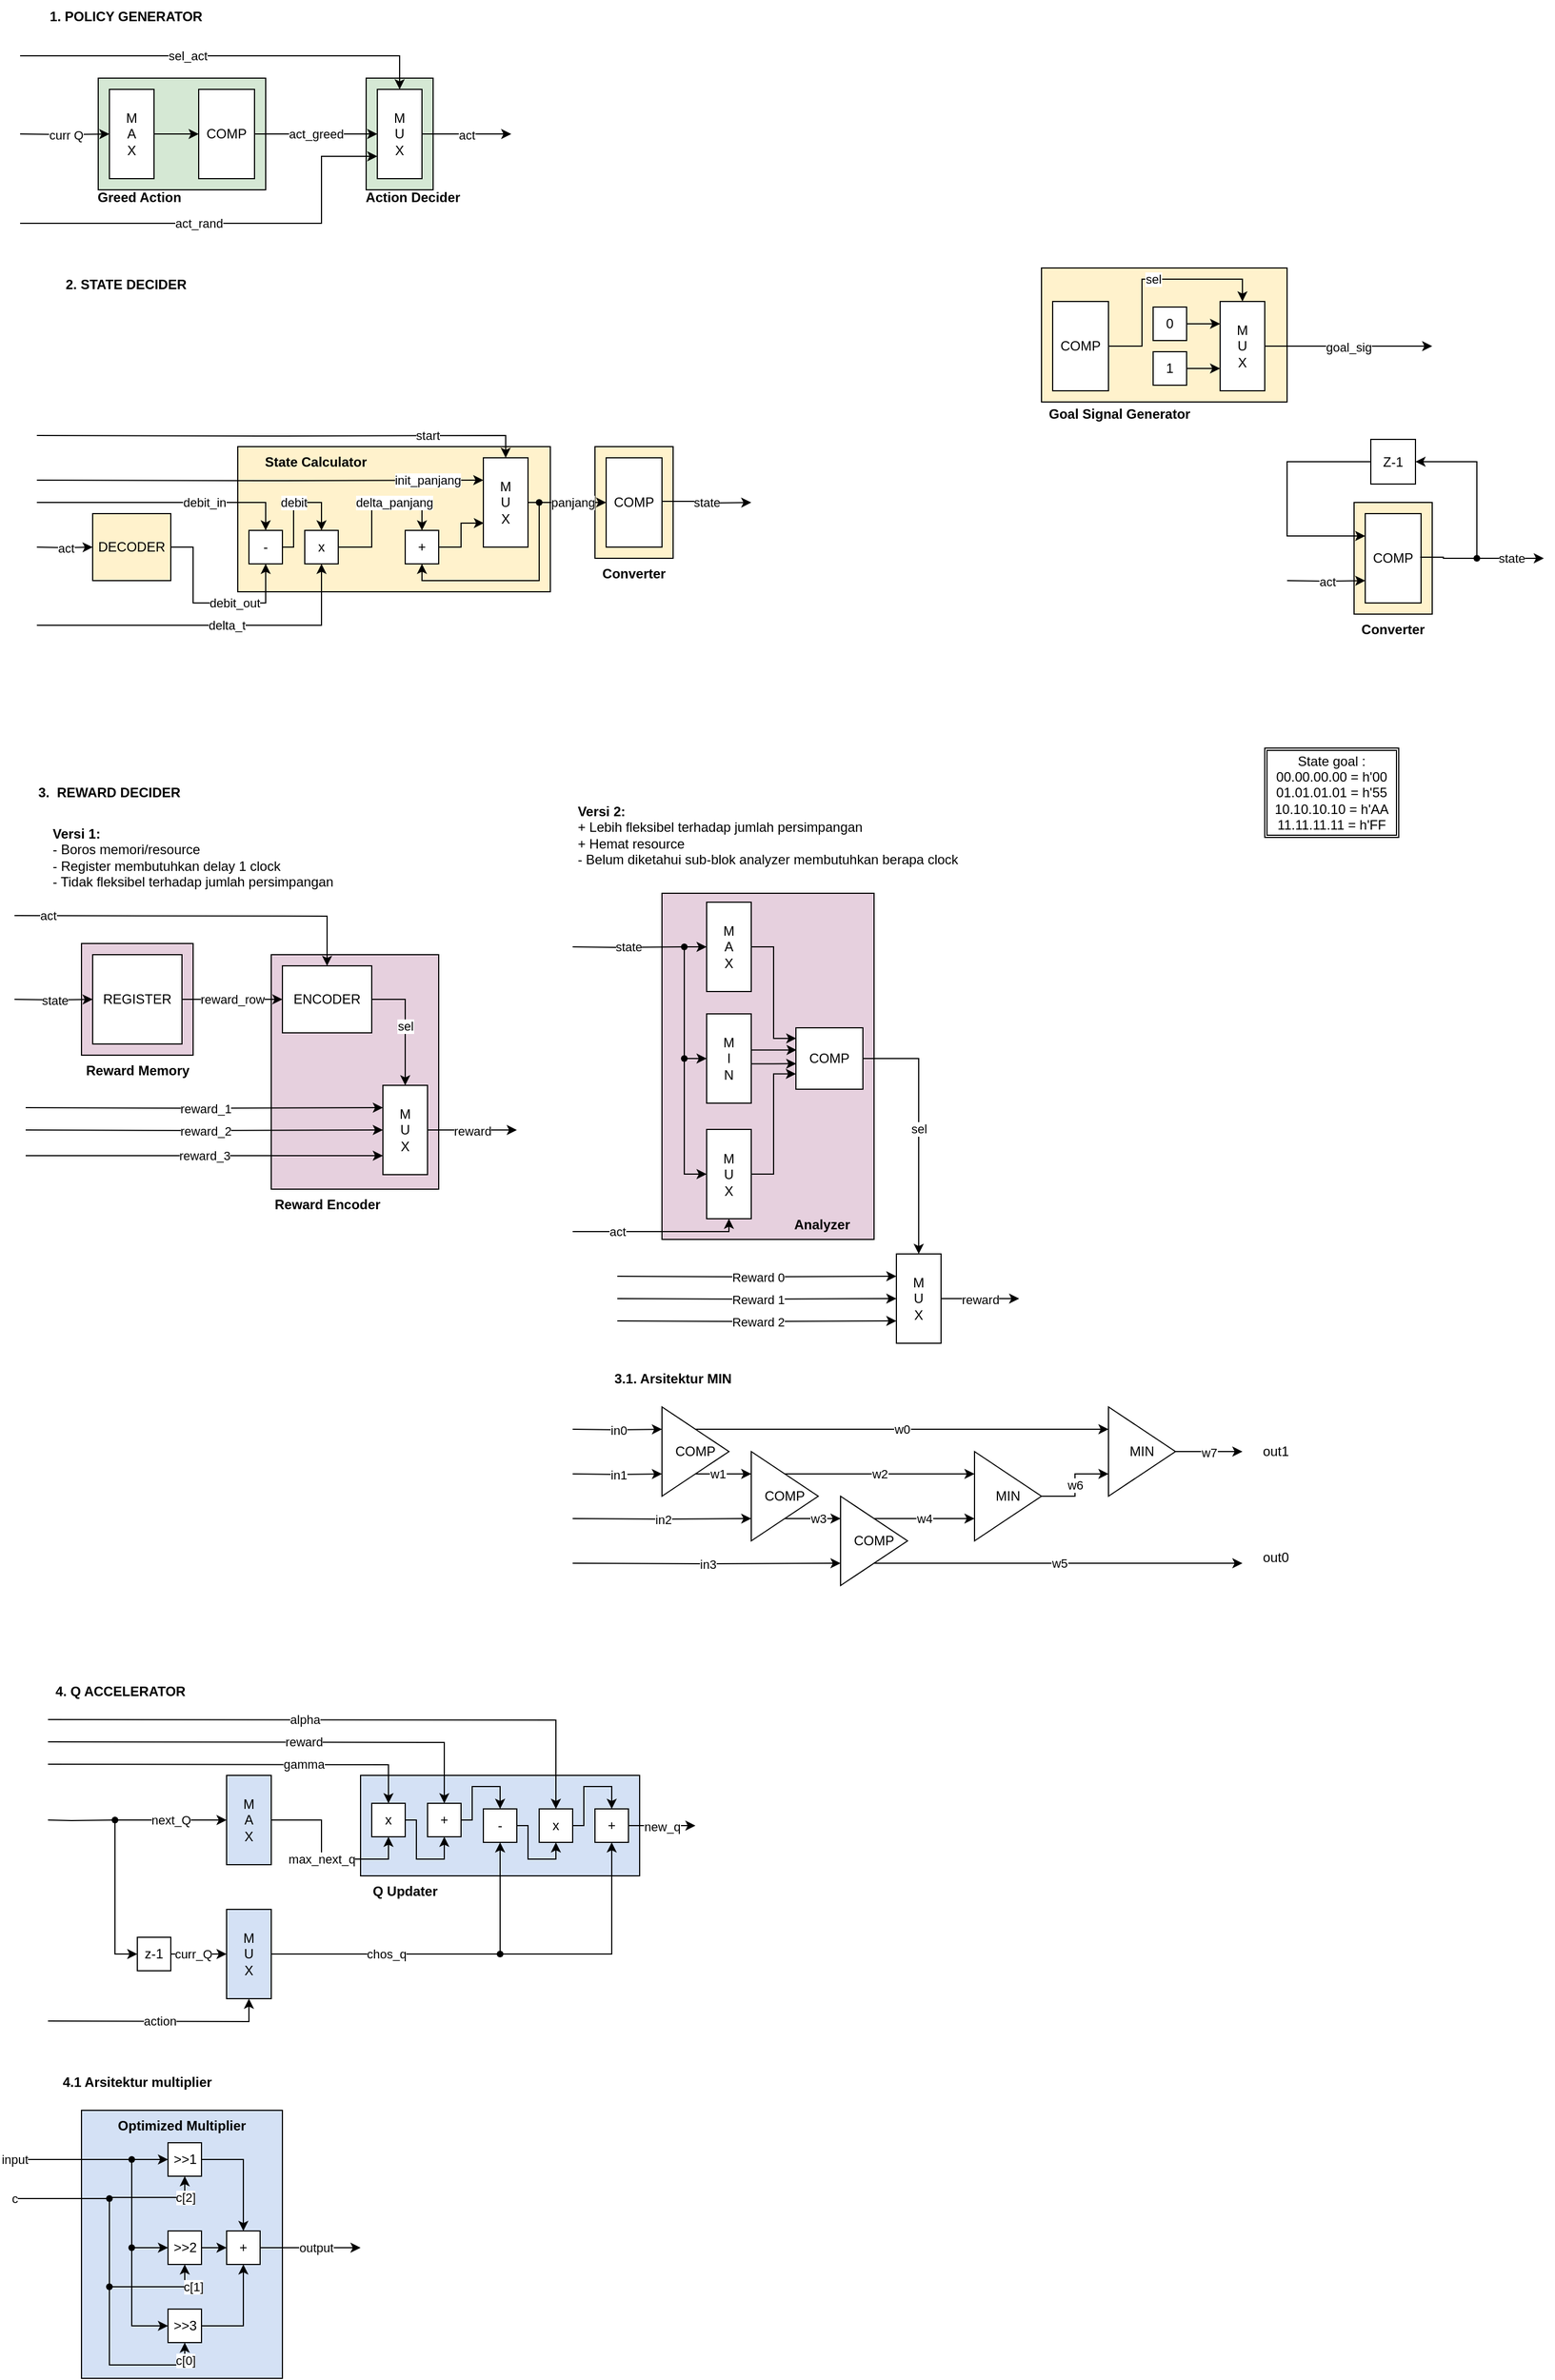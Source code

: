 <mxfile version="20.0.4" type="device" pages="5"><diagram id="ibiOQKyL-mADjhCVZYJ8" name="Sub-System"><mxGraphModel dx="974" dy="1532" grid="1" gridSize="10" guides="1" tooltips="1" connect="1" arrows="1" fold="1" page="1" pageScale="1" pageWidth="850" pageHeight="1100" math="0" shadow="0"><root><mxCell id="0"/><mxCell id="1" parent="0"/><mxCell id="RxYKYdI8n64CIUrCkolP-7" value="" style="rounded=0;whiteSpace=wrap;html=1;fillColor=#FFF2CC;" parent="1" vertex="1"><mxGeometry x="940" y="80" width="220" height="120" as="geometry"/></mxCell><mxCell id="RxYKYdI8n64CIUrCkolP-15" value="sel" style="edgeStyle=orthogonalEdgeStyle;rounded=0;orthogonalLoop=1;jettySize=auto;html=1;entryX=0.5;entryY=0;entryDx=0;entryDy=0;" parent="1" source="RxYKYdI8n64CIUrCkolP-8" target="RxYKYdI8n64CIUrCkolP-12" edge="1"><mxGeometry relative="1" as="geometry"><Array as="points"><mxPoint x="1030" y="150"/><mxPoint x="1030" y="90"/><mxPoint x="1120" y="90"/></Array></mxGeometry></mxCell><mxCell id="RxYKYdI8n64CIUrCkolP-8" value="COMP" style="rounded=0;whiteSpace=wrap;html=1;" parent="1" vertex="1"><mxGeometry x="950" y="110" width="50" height="80" as="geometry"/></mxCell><mxCell id="8x604wCygLvyvU7YE64j-14" value="" style="rounded=0;whiteSpace=wrap;html=1;fillColor=#E6D0DE;" parent="1" vertex="1"><mxGeometry x="600" y="640" width="190" height="310" as="geometry"/></mxCell><mxCell id="8Y_S_hFf_7bJ75hY1ZtG-148" value="" style="rounded=0;whiteSpace=wrap;html=1;fillColor=#D4E1F5;" parent="1" vertex="1"><mxGeometry x="330" y="1430" width="250" height="90" as="geometry"/></mxCell><mxCell id="8Y_S_hFf_7bJ75hY1ZtG-110" value="" style="rounded=0;whiteSpace=wrap;html=1;fillColor=#E6D0DE;" parent="1" vertex="1"><mxGeometry x="250" y="695" width="150" height="210" as="geometry"/></mxCell><mxCell id="8Y_S_hFf_7bJ75hY1ZtG-94" value="" style="rounded=0;whiteSpace=wrap;html=1;fillColor=#E6D0DE;" parent="1" vertex="1"><mxGeometry x="80" y="685" width="100" height="100" as="geometry"/></mxCell><mxCell id="8Y_S_hFf_7bJ75hY1ZtG-90" value="" style="rounded=0;whiteSpace=wrap;html=1;fillColor=#FFF2CC;" parent="1" vertex="1"><mxGeometry x="540" y="240" width="70" height="100" as="geometry"/></mxCell><mxCell id="8Y_S_hFf_7bJ75hY1ZtG-87" value="" style="rounded=0;whiteSpace=wrap;html=1;fillColor=#FFF2CC;" parent="1" vertex="1"><mxGeometry x="220" y="240" width="280" height="130" as="geometry"/></mxCell><mxCell id="8Y_S_hFf_7bJ75hY1ZtG-8" value="" style="rounded=0;whiteSpace=wrap;html=1;fillColor=#D5E8D4;" parent="1" vertex="1"><mxGeometry x="335" y="-90" width="60" height="100" as="geometry"/></mxCell><mxCell id="8Y_S_hFf_7bJ75hY1ZtG-7" value="" style="rounded=0;whiteSpace=wrap;html=1;fillColor=#D5E8D4;" parent="1" vertex="1"><mxGeometry x="95" y="-90" width="150" height="100" as="geometry"/></mxCell><mxCell id="8Y_S_hFf_7bJ75hY1ZtG-1" value="1. POLICY GENERATOR" style="text;html=1;strokeColor=none;fillColor=none;align=center;verticalAlign=middle;whiteSpace=wrap;rounded=0;fontStyle=1" parent="1" vertex="1"><mxGeometry x="45" y="-160" width="150" height="30" as="geometry"/></mxCell><mxCell id="8Y_S_hFf_7bJ75hY1ZtG-5" value="" style="edgeStyle=orthogonalEdgeStyle;rounded=0;orthogonalLoop=1;jettySize=auto;html=1;" parent="1" source="8Y_S_hFf_7bJ75hY1ZtG-2" target="8Y_S_hFf_7bJ75hY1ZtG-3" edge="1"><mxGeometry relative="1" as="geometry"/></mxCell><mxCell id="8Y_S_hFf_7bJ75hY1ZtG-2" value="M&lt;br&gt;A&lt;br&gt;X" style="rounded=0;whiteSpace=wrap;html=1;" parent="1" vertex="1"><mxGeometry x="105" y="-80" width="40" height="80" as="geometry"/></mxCell><mxCell id="8Y_S_hFf_7bJ75hY1ZtG-6" value="act_greed" style="edgeStyle=orthogonalEdgeStyle;rounded=0;orthogonalLoop=1;jettySize=auto;html=1;" parent="1" source="8Y_S_hFf_7bJ75hY1ZtG-3" target="8Y_S_hFf_7bJ75hY1ZtG-4" edge="1"><mxGeometry relative="1" as="geometry"/></mxCell><mxCell id="8Y_S_hFf_7bJ75hY1ZtG-3" value="COMP" style="rounded=0;whiteSpace=wrap;html=1;" parent="1" vertex="1"><mxGeometry x="185" y="-80" width="50" height="80" as="geometry"/></mxCell><mxCell id="8Y_S_hFf_7bJ75hY1ZtG-14" value="act" style="edgeStyle=orthogonalEdgeStyle;rounded=0;orthogonalLoop=1;jettySize=auto;html=1;" parent="1" source="8Y_S_hFf_7bJ75hY1ZtG-4" edge="1"><mxGeometry relative="1" as="geometry"><mxPoint x="465" y="-40" as="targetPoint"/></mxGeometry></mxCell><mxCell id="8Y_S_hFf_7bJ75hY1ZtG-4" value="M&lt;br&gt;U&lt;br&gt;X" style="rounded=0;whiteSpace=wrap;html=1;" parent="1" vertex="1"><mxGeometry x="345" y="-80" width="40" height="80" as="geometry"/></mxCell><mxCell id="8Y_S_hFf_7bJ75hY1ZtG-11" value="curr Q" style="edgeStyle=orthogonalEdgeStyle;rounded=0;orthogonalLoop=1;jettySize=auto;html=1;entryX=0;entryY=0.5;entryDx=0;entryDy=0;" parent="1" target="8Y_S_hFf_7bJ75hY1ZtG-2" edge="1"><mxGeometry relative="1" as="geometry"><mxPoint x="25" y="-40" as="sourcePoint"/></mxGeometry></mxCell><mxCell id="8Y_S_hFf_7bJ75hY1ZtG-15" value="&lt;b&gt;Greed Action&lt;/b&gt;" style="text;html=1;strokeColor=none;fillColor=none;align=center;verticalAlign=middle;whiteSpace=wrap;rounded=0;" parent="1" vertex="1"><mxGeometry x="92" y="4" width="80" height="26" as="geometry"/></mxCell><mxCell id="8Y_S_hFf_7bJ75hY1ZtG-16" value="&lt;b&gt;Action Decider&lt;/b&gt;" style="text;html=1;strokeColor=none;fillColor=none;align=center;verticalAlign=middle;whiteSpace=wrap;rounded=0;" parent="1" vertex="1"><mxGeometry x="327" y="3" width="100" height="27" as="geometry"/></mxCell><mxCell id="8Y_S_hFf_7bJ75hY1ZtG-18" value="sel_act" style="edgeStyle=orthogonalEdgeStyle;rounded=0;orthogonalLoop=1;jettySize=auto;html=1;entryX=0.5;entryY=0;entryDx=0;entryDy=0;" parent="1" target="8Y_S_hFf_7bJ75hY1ZtG-4" edge="1"><mxGeometry x="-0.189" relative="1" as="geometry"><mxPoint x="25" y="-110" as="sourcePoint"/><Array as="points"><mxPoint x="25" y="-110"/><mxPoint x="365" y="-110"/></Array><mxPoint as="offset"/></mxGeometry></mxCell><mxCell id="8Y_S_hFf_7bJ75hY1ZtG-20" value="act_rand" style="edgeStyle=orthogonalEdgeStyle;rounded=0;orthogonalLoop=1;jettySize=auto;html=1;entryX=0;entryY=0.75;entryDx=0;entryDy=0;" parent="1" target="8Y_S_hFf_7bJ75hY1ZtG-4" edge="1"><mxGeometry x="-0.158" relative="1" as="geometry"><mxPoint x="25" y="40" as="sourcePoint"/><Array as="points"><mxPoint x="25" y="40"/><mxPoint x="295" y="40"/><mxPoint x="295" y="-20"/></Array><mxPoint as="offset"/></mxGeometry></mxCell><mxCell id="8Y_S_hFf_7bJ75hY1ZtG-24" value="2. STATE DECIDER" style="text;html=1;strokeColor=none;fillColor=none;align=center;verticalAlign=middle;whiteSpace=wrap;rounded=0;fontStyle=1" parent="1" vertex="1"><mxGeometry x="45" y="80" width="150" height="30" as="geometry"/></mxCell><mxCell id="8Y_S_hFf_7bJ75hY1ZtG-39" value="debit_out" style="edgeStyle=orthogonalEdgeStyle;rounded=0;orthogonalLoop=1;jettySize=auto;html=1;entryX=0.5;entryY=1;entryDx=0;entryDy=0;" parent="1" source="8Y_S_hFf_7bJ75hY1ZtG-36" target="8Y_S_hFf_7bJ75hY1ZtG-38" edge="1"><mxGeometry x="0.25" relative="1" as="geometry"><Array as="points"><mxPoint x="180" y="330"/><mxPoint x="180" y="380"/><mxPoint x="245" y="380"/></Array><mxPoint as="offset"/></mxGeometry></mxCell><mxCell id="8Y_S_hFf_7bJ75hY1ZtG-36" value="DECODER" style="rounded=0;whiteSpace=wrap;html=1;fillColor=#FFF2CC;" parent="1" vertex="1"><mxGeometry x="90" y="300" width="70" height="60" as="geometry"/></mxCell><mxCell id="8Y_S_hFf_7bJ75hY1ZtG-54" value="delta_panjang" style="edgeStyle=orthogonalEdgeStyle;rounded=0;orthogonalLoop=1;jettySize=auto;html=1;entryX=0.5;entryY=0;entryDx=0;entryDy=0;" parent="1" source="8Y_S_hFf_7bJ75hY1ZtG-37" target="8Y_S_hFf_7bJ75hY1ZtG-53" edge="1"><mxGeometry x="0.286" relative="1" as="geometry"><Array as="points"><mxPoint x="340" y="330"/><mxPoint x="340" y="290"/><mxPoint x="385" y="290"/></Array><mxPoint as="offset"/></mxGeometry></mxCell><mxCell id="8Y_S_hFf_7bJ75hY1ZtG-37" value="x" style="rounded=0;whiteSpace=wrap;html=1;fillColor=#FFFFFF;" parent="1" vertex="1"><mxGeometry x="280" y="315" width="30" height="30" as="geometry"/></mxCell><mxCell id="8Y_S_hFf_7bJ75hY1ZtG-42" value="debit" style="edgeStyle=orthogonalEdgeStyle;rounded=0;orthogonalLoop=1;jettySize=auto;html=1;" parent="1" source="8Y_S_hFf_7bJ75hY1ZtG-38" target="8Y_S_hFf_7bJ75hY1ZtG-37" edge="1"><mxGeometry relative="1" as="geometry"><Array as="points"><mxPoint x="270" y="330"/><mxPoint x="270" y="290"/><mxPoint x="295" y="290"/></Array></mxGeometry></mxCell><mxCell id="8Y_S_hFf_7bJ75hY1ZtG-38" value="-" style="rounded=0;whiteSpace=wrap;html=1;fillColor=#FFFFFF;" parent="1" vertex="1"><mxGeometry x="230" y="315" width="30" height="30" as="geometry"/></mxCell><mxCell id="8Y_S_hFf_7bJ75hY1ZtG-41" value="debit_in" style="edgeStyle=orthogonalEdgeStyle;rounded=0;orthogonalLoop=1;jettySize=auto;html=1;entryX=0.5;entryY=0;entryDx=0;entryDy=0;" parent="1" target="8Y_S_hFf_7bJ75hY1ZtG-38" edge="1"><mxGeometry x="0.304" relative="1" as="geometry"><mxPoint x="40" y="290" as="sourcePoint"/><mxPoint x="245" y="300" as="targetPoint"/><Array as="points"><mxPoint x="40" y="290"/><mxPoint x="245" y="290"/></Array><mxPoint as="offset"/></mxGeometry></mxCell><mxCell id="8Y_S_hFf_7bJ75hY1ZtG-44" value="delta_t" style="edgeStyle=orthogonalEdgeStyle;rounded=0;orthogonalLoop=1;jettySize=auto;html=1;entryX=0.5;entryY=1;entryDx=0;entryDy=0;" parent="1" target="8Y_S_hFf_7bJ75hY1ZtG-37" edge="1"><mxGeometry x="0.097" relative="1" as="geometry"><mxPoint x="40" y="400" as="sourcePoint"/><Array as="points"><mxPoint x="40" y="400"/><mxPoint x="295" y="400"/></Array><mxPoint as="offset"/></mxGeometry></mxCell><mxCell id="8Y_S_hFf_7bJ75hY1ZtG-57" value="" style="edgeStyle=orthogonalEdgeStyle;rounded=0;orthogonalLoop=1;jettySize=auto;html=1;endArrow=none;html=1;rounded=0;exitX=1;exitY=0.5;exitDx=0;exitDy=0;" parent="1" source="8Y_S_hFf_7bJ75hY1ZtG-45" target="8Y_S_hFf_7bJ75hY1ZtG-56" edge="1"><mxGeometry x="0.429" relative="1" as="geometry"><mxPoint x="466" y="290.012" as="sourcePoint"/><mxPoint x="511" y="290" as="targetPoint"/><mxPoint as="offset"/></mxGeometry></mxCell><mxCell id="8Y_S_hFf_7bJ75hY1ZtG-45" value="M&lt;br&gt;U&lt;br&gt;X" style="rounded=0;whiteSpace=wrap;html=1;fillColor=#FFFFFF;" parent="1" vertex="1"><mxGeometry x="440" y="250" width="40" height="80" as="geometry"/></mxCell><mxCell id="8Y_S_hFf_7bJ75hY1ZtG-48" value="init_panjang" style="edgeStyle=orthogonalEdgeStyle;rounded=0;orthogonalLoop=1;jettySize=auto;html=1;entryX=0;entryY=0.25;entryDx=0;entryDy=0;" parent="1" target="8Y_S_hFf_7bJ75hY1ZtG-45" edge="1"><mxGeometry x="0.75" relative="1" as="geometry"><mxPoint x="40" y="270" as="sourcePoint"/><mxPoint as="offset"/></mxGeometry></mxCell><mxCell id="8Y_S_hFf_7bJ75hY1ZtG-50" value="act" style="edgeStyle=orthogonalEdgeStyle;rounded=0;orthogonalLoop=1;jettySize=auto;html=1;" parent="1" target="8Y_S_hFf_7bJ75hY1ZtG-36" edge="1"><mxGeometry relative="1" as="geometry"><mxPoint x="40.0" y="330" as="sourcePoint"/></mxGeometry></mxCell><mxCell id="8Y_S_hFf_7bJ75hY1ZtG-52" value="start" style="edgeStyle=orthogonalEdgeStyle;rounded=0;orthogonalLoop=1;jettySize=auto;html=1;entryX=0.5;entryY=0;entryDx=0;entryDy=0;" parent="1" target="8Y_S_hFf_7bJ75hY1ZtG-45" edge="1"><mxGeometry x="0.591" relative="1" as="geometry"><mxPoint x="40" y="230" as="sourcePoint"/><mxPoint as="offset"/></mxGeometry></mxCell><mxCell id="8Y_S_hFf_7bJ75hY1ZtG-66" style="edgeStyle=orthogonalEdgeStyle;rounded=0;orthogonalLoop=1;jettySize=auto;html=1;entryX=0.013;entryY=0.731;entryDx=0;entryDy=0;entryPerimeter=0;" parent="1" source="8Y_S_hFf_7bJ75hY1ZtG-53" target="8Y_S_hFf_7bJ75hY1ZtG-45" edge="1"><mxGeometry relative="1" as="geometry"><Array as="points"><mxPoint x="420" y="330"/><mxPoint x="420" y="308"/></Array></mxGeometry></mxCell><mxCell id="8Y_S_hFf_7bJ75hY1ZtG-53" value="+" style="rounded=0;whiteSpace=wrap;html=1;fillColor=#FFFFFF;" parent="1" vertex="1"><mxGeometry x="370" y="315" width="30" height="30" as="geometry"/></mxCell><mxCell id="8Y_S_hFf_7bJ75hY1ZtG-58" style="edgeStyle=orthogonalEdgeStyle;rounded=0;orthogonalLoop=1;jettySize=auto;html=1;entryX=0.5;entryY=1;entryDx=0;entryDy=0;" parent="1" source="8Y_S_hFf_7bJ75hY1ZtG-56" target="8Y_S_hFf_7bJ75hY1ZtG-53" edge="1"><mxGeometry relative="1" as="geometry"><Array as="points"><mxPoint x="490" y="360"/><mxPoint x="385" y="360"/></Array></mxGeometry></mxCell><mxCell id="8Y_S_hFf_7bJ75hY1ZtG-59" value="panjang" style="edgeStyle=orthogonalEdgeStyle;rounded=0;orthogonalLoop=1;jettySize=auto;html=1;entryX=0;entryY=0.5;entryDx=0;entryDy=0;" parent="1" source="8Y_S_hFf_7bJ75hY1ZtG-56" target="8Y_S_hFf_7bJ75hY1ZtG-89" edge="1"><mxGeometry relative="1" as="geometry"><mxPoint x="560" y="290" as="targetPoint"/><mxPoint as="offset"/></mxGeometry></mxCell><mxCell id="8Y_S_hFf_7bJ75hY1ZtG-56" value="" style="shape=waypoint;sketch=0;fillStyle=solid;size=6;pointerEvents=1;points=[];fillColor=none;resizable=0;rotatable=0;perimeter=centerPerimeter;snapToPoint=1;" parent="1" vertex="1"><mxGeometry x="470" y="270" width="40" height="40" as="geometry"/></mxCell><mxCell id="8Y_S_hFf_7bJ75hY1ZtG-86" value="3.&amp;nbsp; REWARD DECIDER" style="text;html=1;strokeColor=none;fillColor=none;align=center;verticalAlign=middle;whiteSpace=wrap;rounded=0;fontStyle=1" parent="1" vertex="1"><mxGeometry x="30" y="535" width="150" height="30" as="geometry"/></mxCell><mxCell id="8Y_S_hFf_7bJ75hY1ZtG-88" value="&lt;b&gt;State Calculator&lt;/b&gt;" style="text;html=1;strokeColor=none;fillColor=none;align=center;verticalAlign=middle;whiteSpace=wrap;rounded=0;" parent="1" vertex="1"><mxGeometry x="220" y="240" width="140" height="27" as="geometry"/></mxCell><mxCell id="8Y_S_hFf_7bJ75hY1ZtG-91" value="state" style="edgeStyle=orthogonalEdgeStyle;rounded=0;orthogonalLoop=1;jettySize=auto;html=1;startArrow=none;exitX=0.985;exitY=0.487;exitDx=0;exitDy=0;exitPerimeter=0;" parent="1" source="8Y_S_hFf_7bJ75hY1ZtG-89" edge="1"><mxGeometry x="0.021" relative="1" as="geometry"><mxPoint x="680" y="290" as="targetPoint"/><mxPoint x="650" y="290" as="sourcePoint"/><mxPoint as="offset"/></mxGeometry></mxCell><mxCell id="8Y_S_hFf_7bJ75hY1ZtG-89" value="COMP" style="rounded=0;whiteSpace=wrap;html=1;" parent="1" vertex="1"><mxGeometry x="550" y="250" width="50" height="80" as="geometry"/></mxCell><mxCell id="8Y_S_hFf_7bJ75hY1ZtG-92" value="&lt;b&gt;Converter&lt;/b&gt;" style="text;html=1;strokeColor=none;fillColor=none;align=center;verticalAlign=middle;whiteSpace=wrap;rounded=0;" parent="1" vertex="1"><mxGeometry x="540" y="340" width="70" height="27" as="geometry"/></mxCell><mxCell id="8Y_S_hFf_7bJ75hY1ZtG-99" value="reward_row" style="edgeStyle=orthogonalEdgeStyle;rounded=0;orthogonalLoop=1;jettySize=auto;html=1;entryX=0;entryY=0.5;entryDx=0;entryDy=0;" parent="1" source="8Y_S_hFf_7bJ75hY1ZtG-93" target="8Y_S_hFf_7bJ75hY1ZtG-98" edge="1"><mxGeometry relative="1" as="geometry"/></mxCell><mxCell id="8Y_S_hFf_7bJ75hY1ZtG-93" value="REGISTER" style="rounded=0;whiteSpace=wrap;html=1;fillColor=#FFFFFF;" parent="1" vertex="1"><mxGeometry x="90" y="695" width="80" height="80" as="geometry"/></mxCell><mxCell id="8Y_S_hFf_7bJ75hY1ZtG-95" value="&lt;b&gt;Reward Memory&lt;/b&gt;" style="text;html=1;strokeColor=none;fillColor=none;align=center;verticalAlign=middle;whiteSpace=wrap;rounded=0;" parent="1" vertex="1"><mxGeometry x="76.5" y="785" width="107" height="27" as="geometry"/></mxCell><mxCell id="8Y_S_hFf_7bJ75hY1ZtG-97" value="state" style="edgeStyle=orthogonalEdgeStyle;rounded=0;orthogonalLoop=1;jettySize=auto;html=1;entryX=0;entryY=0.5;entryDx=0;entryDy=0;" parent="1" target="8Y_S_hFf_7bJ75hY1ZtG-93" edge="1"><mxGeometry relative="1" as="geometry"><mxPoint x="20" y="735" as="sourcePoint"/></mxGeometry></mxCell><mxCell id="8Y_S_hFf_7bJ75hY1ZtG-102" value="sel" style="edgeStyle=orthogonalEdgeStyle;rounded=0;orthogonalLoop=1;jettySize=auto;html=1;entryX=0.5;entryY=0;entryDx=0;entryDy=0;" parent="1" source="8Y_S_hFf_7bJ75hY1ZtG-98" target="8Y_S_hFf_7bJ75hY1ZtG-101" edge="1"><mxGeometry relative="1" as="geometry"/></mxCell><mxCell id="8Y_S_hFf_7bJ75hY1ZtG-98" value="ENCODER" style="rounded=0;whiteSpace=wrap;html=1;fillColor=#FFFFFF;" parent="1" vertex="1"><mxGeometry x="260" y="705" width="80" height="60" as="geometry"/></mxCell><mxCell id="8Y_S_hFf_7bJ75hY1ZtG-109" value="reward" style="edgeStyle=orthogonalEdgeStyle;rounded=0;orthogonalLoop=1;jettySize=auto;html=1;" parent="1" source="8Y_S_hFf_7bJ75hY1ZtG-101" edge="1"><mxGeometry relative="1" as="geometry"><mxPoint x="470" y="852" as="targetPoint"/></mxGeometry></mxCell><mxCell id="8Y_S_hFf_7bJ75hY1ZtG-101" value="M&lt;br&gt;U&lt;br&gt;X" style="rounded=0;whiteSpace=wrap;html=1;fillColor=#FFFFFF;" parent="1" vertex="1"><mxGeometry x="350" y="812" width="40" height="80" as="geometry"/></mxCell><mxCell id="8Y_S_hFf_7bJ75hY1ZtG-105" value="reward_1" style="edgeStyle=orthogonalEdgeStyle;rounded=0;orthogonalLoop=1;jettySize=auto;html=1;entryX=0;entryY=0.25;entryDx=0;entryDy=0;exitX=0.418;exitY=0.418;exitDx=0;exitDy=0;exitPerimeter=0;" parent="1" target="8Y_S_hFf_7bJ75hY1ZtG-101" edge="1"><mxGeometry relative="1" as="geometry"><mxPoint x="30" y="832" as="sourcePoint"/></mxGeometry></mxCell><mxCell id="8Y_S_hFf_7bJ75hY1ZtG-106" value="reward_2" style="edgeStyle=orthogonalEdgeStyle;rounded=0;orthogonalLoop=1;jettySize=auto;html=1;entryX=0;entryY=0.5;entryDx=0;entryDy=0;" parent="1" target="8Y_S_hFf_7bJ75hY1ZtG-101" edge="1"><mxGeometry relative="1" as="geometry"><mxPoint x="30" y="852" as="sourcePoint"/><mxPoint x="320" y="852" as="targetPoint"/></mxGeometry></mxCell><mxCell id="8Y_S_hFf_7bJ75hY1ZtG-108" value="reward_3" style="edgeStyle=orthogonalEdgeStyle;rounded=0;orthogonalLoop=1;jettySize=auto;html=1;" parent="1" edge="1"><mxGeometry relative="1" as="geometry"><mxPoint x="30" y="875" as="sourcePoint"/><mxPoint x="350" y="875" as="targetPoint"/></mxGeometry></mxCell><mxCell id="8Y_S_hFf_7bJ75hY1ZtG-111" value="&lt;b&gt;Reward Encoder&lt;/b&gt;" style="text;html=1;strokeColor=none;fillColor=none;align=center;verticalAlign=middle;whiteSpace=wrap;rounded=0;" parent="1" vertex="1"><mxGeometry x="246.5" y="905" width="107" height="27" as="geometry"/></mxCell><mxCell id="8Y_S_hFf_7bJ75hY1ZtG-114" value="act" style="edgeStyle=orthogonalEdgeStyle;rounded=0;orthogonalLoop=1;jettySize=auto;html=1;" parent="1" target="8Y_S_hFf_7bJ75hY1ZtG-98" edge="1"><mxGeometry x="-0.815" relative="1" as="geometry"><mxPoint x="20" y="660" as="sourcePoint"/><mxPoint as="offset"/></mxGeometry></mxCell><mxCell id="8Y_S_hFf_7bJ75hY1ZtG-115" value="4. Q ACCELERATOR" style="text;html=1;strokeColor=none;fillColor=none;align=center;verticalAlign=middle;whiteSpace=wrap;rounded=0;fontStyle=1" parent="1" vertex="1"><mxGeometry x="40" y="1340" width="150" height="30" as="geometry"/></mxCell><mxCell id="8Y_S_hFf_7bJ75hY1ZtG-126" value="max_next_q" style="edgeStyle=orthogonalEdgeStyle;rounded=0;orthogonalLoop=1;jettySize=auto;html=1;entryX=0.5;entryY=1;entryDx=0;entryDy=0;" parent="1" source="8Y_S_hFf_7bJ75hY1ZtG-117" target="8Y_S_hFf_7bJ75hY1ZtG-124" edge="1"><mxGeometry relative="1" as="geometry"/></mxCell><mxCell id="8Y_S_hFf_7bJ75hY1ZtG-117" value="M&lt;br&gt;A&lt;br&gt;X" style="rounded=0;whiteSpace=wrap;html=1;fillColor=#D4E1F5;" parent="1" vertex="1"><mxGeometry x="210" y="1430" width="40" height="80" as="geometry"/></mxCell><mxCell id="8Y_S_hFf_7bJ75hY1ZtG-135" value="" style="edgeStyle=orthogonalEdgeStyle;rounded=0;orthogonalLoop=1;jettySize=auto;html=1;entryX=0.5;entryY=1;entryDx=0;entryDy=0;startArrow=none;" parent="1" source="8Y_S_hFf_7bJ75hY1ZtG-143" target="8Y_S_hFf_7bJ75hY1ZtG-133" edge="1"><mxGeometry relative="1" as="geometry"/></mxCell><mxCell id="8Y_S_hFf_7bJ75hY1ZtG-118" value="M&lt;br&gt;U&lt;br&gt;X" style="rounded=0;whiteSpace=wrap;html=1;fillColor=#D4E1F5;" parent="1" vertex="1"><mxGeometry x="210" y="1550" width="40" height="80" as="geometry"/></mxCell><mxCell id="8Y_S_hFf_7bJ75hY1ZtG-123" value="curr_Q" style="edgeStyle=orthogonalEdgeStyle;rounded=0;orthogonalLoop=1;jettySize=auto;html=1;entryX=0;entryY=0.5;entryDx=0;entryDy=0;" parent="1" source="8Y_S_hFf_7bJ75hY1ZtG-119" target="8Y_S_hFf_7bJ75hY1ZtG-118" edge="1"><mxGeometry x="-0.2" relative="1" as="geometry"><mxPoint as="offset"/></mxGeometry></mxCell><mxCell id="8Y_S_hFf_7bJ75hY1ZtG-119" value="z-1" style="rounded=0;whiteSpace=wrap;html=1;fillColor=#FFFFFF;" parent="1" vertex="1"><mxGeometry x="130" y="1575" width="30" height="30" as="geometry"/></mxCell><mxCell id="8Y_S_hFf_7bJ75hY1ZtG-121" value="next_Q" style="edgeStyle=orthogonalEdgeStyle;rounded=0;orthogonalLoop=1;jettySize=auto;html=1;" parent="1" source="8Y_S_hFf_7bJ75hY1ZtG-120" target="8Y_S_hFf_7bJ75hY1ZtG-117" edge="1"><mxGeometry relative="1" as="geometry"/></mxCell><mxCell id="8Y_S_hFf_7bJ75hY1ZtG-122" style="edgeStyle=orthogonalEdgeStyle;rounded=0;orthogonalLoop=1;jettySize=auto;html=1;entryX=0;entryY=0.5;entryDx=0;entryDy=0;" parent="1" source="8Y_S_hFf_7bJ75hY1ZtG-120" target="8Y_S_hFf_7bJ75hY1ZtG-119" edge="1"><mxGeometry relative="1" as="geometry"/></mxCell><mxCell id="8Y_S_hFf_7bJ75hY1ZtG-120" value="" style="shape=waypoint;sketch=0;fillStyle=solid;size=6;pointerEvents=1;points=[];fillColor=none;resizable=0;rotatable=0;perimeter=centerPerimeter;snapToPoint=1;" parent="1" vertex="1"><mxGeometry x="90" y="1450" width="40" height="40" as="geometry"/></mxCell><mxCell id="8Y_S_hFf_7bJ75hY1ZtG-130" style="edgeStyle=orthogonalEdgeStyle;rounded=0;orthogonalLoop=1;jettySize=auto;html=1;entryX=0.5;entryY=1;entryDx=0;entryDy=0;" parent="1" source="8Y_S_hFf_7bJ75hY1ZtG-124" target="8Y_S_hFf_7bJ75hY1ZtG-129" edge="1"><mxGeometry relative="1" as="geometry"><Array as="points"><mxPoint x="380" y="1470"/><mxPoint x="380" y="1505"/><mxPoint x="405" y="1505"/></Array></mxGeometry></mxCell><mxCell id="8Y_S_hFf_7bJ75hY1ZtG-124" value="x" style="rounded=0;whiteSpace=wrap;html=1;fillColor=#FFFFFF;" parent="1" vertex="1"><mxGeometry x="340" y="1455" width="30" height="30" as="geometry"/></mxCell><mxCell id="8Y_S_hFf_7bJ75hY1ZtG-128" value="gamma" style="edgeStyle=orthogonalEdgeStyle;rounded=0;orthogonalLoop=1;jettySize=auto;html=1;" parent="1" target="8Y_S_hFf_7bJ75hY1ZtG-124" edge="1"><mxGeometry x="0.353" relative="1" as="geometry"><mxPoint x="50" y="1420" as="sourcePoint"/><mxPoint as="offset"/></mxGeometry></mxCell><mxCell id="8Y_S_hFf_7bJ75hY1ZtG-134" style="edgeStyle=orthogonalEdgeStyle;rounded=0;orthogonalLoop=1;jettySize=auto;html=1;entryX=0.5;entryY=0;entryDx=0;entryDy=0;" parent="1" source="8Y_S_hFf_7bJ75hY1ZtG-129" target="8Y_S_hFf_7bJ75hY1ZtG-133" edge="1"><mxGeometry relative="1" as="geometry"><Array as="points"><mxPoint x="430" y="1470"/><mxPoint x="430" y="1440"/><mxPoint x="455" y="1440"/></Array></mxGeometry></mxCell><mxCell id="8Y_S_hFf_7bJ75hY1ZtG-129" value="+" style="rounded=0;whiteSpace=wrap;html=1;fillColor=#FFFFFF;" parent="1" vertex="1"><mxGeometry x="390" y="1455" width="30" height="30" as="geometry"/></mxCell><mxCell id="8Y_S_hFf_7bJ75hY1ZtG-132" value="reward" style="edgeStyle=orthogonalEdgeStyle;rounded=0;orthogonalLoop=1;jettySize=auto;html=1;entryX=0.5;entryY=0;entryDx=0;entryDy=0;" parent="1" target="8Y_S_hFf_7bJ75hY1ZtG-129" edge="1"><mxGeometry x="0.122" relative="1" as="geometry"><mxPoint x="50" y="1400" as="sourcePoint"/><mxPoint as="offset"/></mxGeometry></mxCell><mxCell id="8Y_S_hFf_7bJ75hY1ZtG-138" style="edgeStyle=orthogonalEdgeStyle;rounded=0;orthogonalLoop=1;jettySize=auto;html=1;entryX=0.5;entryY=1;entryDx=0;entryDy=0;" parent="1" source="8Y_S_hFf_7bJ75hY1ZtG-133" target="8Y_S_hFf_7bJ75hY1ZtG-136" edge="1"><mxGeometry relative="1" as="geometry"><Array as="points"><mxPoint x="480" y="1475"/><mxPoint x="480" y="1505"/><mxPoint x="505" y="1505"/></Array></mxGeometry></mxCell><mxCell id="8Y_S_hFf_7bJ75hY1ZtG-133" value="-" style="rounded=0;whiteSpace=wrap;html=1;fillColor=#FFFFFF;" parent="1" vertex="1"><mxGeometry x="440" y="1460" width="30" height="30" as="geometry"/></mxCell><mxCell id="8Y_S_hFf_7bJ75hY1ZtG-142" style="edgeStyle=orthogonalEdgeStyle;rounded=0;orthogonalLoop=1;jettySize=auto;html=1;entryX=0.5;entryY=0;entryDx=0;entryDy=0;" parent="1" source="8Y_S_hFf_7bJ75hY1ZtG-136" target="8Y_S_hFf_7bJ75hY1ZtG-141" edge="1"><mxGeometry relative="1" as="geometry"><Array as="points"><mxPoint x="530" y="1475"/><mxPoint x="530" y="1440"/><mxPoint x="555" y="1440"/></Array></mxGeometry></mxCell><mxCell id="8Y_S_hFf_7bJ75hY1ZtG-136" value="x" style="rounded=0;whiteSpace=wrap;html=1;fillColor=#FFFFFF;" parent="1" vertex="1"><mxGeometry x="490" y="1460" width="30" height="30" as="geometry"/></mxCell><mxCell id="8Y_S_hFf_7bJ75hY1ZtG-140" value="alpha" style="edgeStyle=orthogonalEdgeStyle;rounded=0;orthogonalLoop=1;jettySize=auto;html=1;entryX=0.5;entryY=0;entryDx=0;entryDy=0;" parent="1" target="8Y_S_hFf_7bJ75hY1ZtG-136" edge="1"><mxGeometry x="-0.14" relative="1" as="geometry"><mxPoint x="50" y="1380" as="sourcePoint"/><mxPoint as="offset"/></mxGeometry></mxCell><mxCell id="8Y_S_hFf_7bJ75hY1ZtG-153" value="new_q" style="edgeStyle=orthogonalEdgeStyle;rounded=0;orthogonalLoop=1;jettySize=auto;html=1;" parent="1" source="8Y_S_hFf_7bJ75hY1ZtG-141" edge="1"><mxGeometry relative="1" as="geometry"><mxPoint x="630" y="1475" as="targetPoint"/></mxGeometry></mxCell><mxCell id="8Y_S_hFf_7bJ75hY1ZtG-141" value="+" style="rounded=0;whiteSpace=wrap;html=1;fillColor=#FFFFFF;" parent="1" vertex="1"><mxGeometry x="540" y="1460" width="30" height="30" as="geometry"/></mxCell><mxCell id="8Y_S_hFf_7bJ75hY1ZtG-145" style="edgeStyle=orthogonalEdgeStyle;rounded=0;orthogonalLoop=1;jettySize=auto;html=1;entryX=0.5;entryY=1;entryDx=0;entryDy=0;" parent="1" source="8Y_S_hFf_7bJ75hY1ZtG-143" target="8Y_S_hFf_7bJ75hY1ZtG-141" edge="1"><mxGeometry relative="1" as="geometry"/></mxCell><mxCell id="8Y_S_hFf_7bJ75hY1ZtG-143" value="" style="shape=waypoint;sketch=0;fillStyle=solid;size=6;pointerEvents=1;points=[];fillColor=none;resizable=0;rotatable=0;perimeter=centerPerimeter;snapToPoint=1;" parent="1" vertex="1"><mxGeometry x="435" y="1570" width="40" height="40" as="geometry"/></mxCell><mxCell id="8Y_S_hFf_7bJ75hY1ZtG-144" value="chos_q" style="edgeStyle=orthogonalEdgeStyle;rounded=0;orthogonalLoop=1;jettySize=auto;html=1;entryDx=0;entryDy=0;endArrow=none;" parent="1" source="8Y_S_hFf_7bJ75hY1ZtG-118" target="8Y_S_hFf_7bJ75hY1ZtG-143" edge="1"><mxGeometry relative="1" as="geometry"><mxPoint x="250" y="1590.032" as="sourcePoint"/><mxPoint x="505" y="1485" as="targetPoint"/></mxGeometry></mxCell><mxCell id="8Y_S_hFf_7bJ75hY1ZtG-149" value="&lt;b&gt;Q Updater&lt;/b&gt;" style="text;html=1;strokeColor=none;fillColor=none;align=center;verticalAlign=middle;whiteSpace=wrap;rounded=0;" parent="1" vertex="1"><mxGeometry x="330" y="1520" width="80" height="27" as="geometry"/></mxCell><mxCell id="8Y_S_hFf_7bJ75hY1ZtG-152" value="" style="edgeStyle=orthogonalEdgeStyle;rounded=0;orthogonalLoop=1;jettySize=auto;html=1;endArrow=none;" parent="1" target="8Y_S_hFf_7bJ75hY1ZtG-120" edge="1"><mxGeometry relative="1" as="geometry"><mxPoint x="50" y="1470" as="sourcePoint"/></mxGeometry></mxCell><mxCell id="8Y_S_hFf_7bJ75hY1ZtG-155" value="action" style="edgeStyle=orthogonalEdgeStyle;rounded=0;orthogonalLoop=1;jettySize=auto;html=1;entryX=0.5;entryY=1;entryDx=0;entryDy=0;" parent="1" target="8Y_S_hFf_7bJ75hY1ZtG-118" edge="1"><mxGeometry relative="1" as="geometry"><mxPoint x="50" y="1650" as="sourcePoint"/></mxGeometry></mxCell><mxCell id="8x604wCygLvyvU7YE64j-20" style="edgeStyle=orthogonalEdgeStyle;rounded=0;orthogonalLoop=1;jettySize=auto;html=1;entryX=0.005;entryY=0.172;entryDx=0;entryDy=0;entryPerimeter=0;" parent="1" source="8x604wCygLvyvU7YE64j-2" target="8x604wCygLvyvU7YE64j-19" edge="1"><mxGeometry relative="1" as="geometry"/></mxCell><mxCell id="8x604wCygLvyvU7YE64j-2" value="M&lt;br&gt;A&lt;br&gt;X" style="rounded=0;whiteSpace=wrap;html=1;fillColor=#FFFFFF;" parent="1" vertex="1"><mxGeometry x="640" y="648" width="40" height="80" as="geometry"/></mxCell><mxCell id="8x604wCygLvyvU7YE64j-21" style="edgeStyle=orthogonalEdgeStyle;rounded=0;orthogonalLoop=1;jettySize=auto;html=1;entryX=0.005;entryY=0.585;entryDx=0;entryDy=0;entryPerimeter=0;" parent="1" source="8x604wCygLvyvU7YE64j-3" target="8x604wCygLvyvU7YE64j-19" edge="1"><mxGeometry relative="1" as="geometry"><Array as="points"><mxPoint x="700" y="793"/></Array></mxGeometry></mxCell><mxCell id="8x604wCygLvyvU7YE64j-38" style="edgeStyle=orthogonalEdgeStyle;rounded=0;orthogonalLoop=1;jettySize=auto;html=1;entryX=0.011;entryY=0.361;entryDx=0;entryDy=0;entryPerimeter=0;" parent="1" source="8x604wCygLvyvU7YE64j-3" target="8x604wCygLvyvU7YE64j-19" edge="1"><mxGeometry relative="1" as="geometry"><Array as="points"><mxPoint x="700" y="780"/></Array></mxGeometry></mxCell><mxCell id="8x604wCygLvyvU7YE64j-3" value="M&lt;br&gt;I&lt;br&gt;N" style="rounded=0;whiteSpace=wrap;html=1;fillColor=#FFFFFF;" parent="1" vertex="1"><mxGeometry x="640" y="748" width="40" height="80" as="geometry"/></mxCell><mxCell id="8x604wCygLvyvU7YE64j-22" style="edgeStyle=orthogonalEdgeStyle;rounded=0;orthogonalLoop=1;jettySize=auto;html=1;entryX=0;entryY=0.75;entryDx=0;entryDy=0;" parent="1" source="8x604wCygLvyvU7YE64j-4" target="8x604wCygLvyvU7YE64j-19" edge="1"><mxGeometry relative="1" as="geometry"/></mxCell><mxCell id="8x604wCygLvyvU7YE64j-4" value="M&lt;br&gt;U&lt;br&gt;X" style="rounded=0;whiteSpace=wrap;html=1;fillColor=#FFFFFF;" parent="1" vertex="1"><mxGeometry x="640" y="851.5" width="40" height="80" as="geometry"/></mxCell><mxCell id="8x604wCygLvyvU7YE64j-6" style="edgeStyle=orthogonalEdgeStyle;rounded=0;orthogonalLoop=1;jettySize=auto;html=1;entryX=0;entryY=0.5;entryDx=0;entryDy=0;startArrow=none;" parent="1" source="8x604wCygLvyvU7YE64j-7" target="8x604wCygLvyvU7YE64j-2" edge="1"><mxGeometry relative="1" as="geometry"><mxPoint x="520" y="688" as="sourcePoint"/></mxGeometry></mxCell><mxCell id="8x604wCygLvyvU7YE64j-17" style="edgeStyle=orthogonalEdgeStyle;rounded=0;orthogonalLoop=1;jettySize=auto;html=1;entryX=0;entryY=0.5;entryDx=0;entryDy=0;startArrow=none;" parent="1" source="8x604wCygLvyvU7YE64j-10" target="8x604wCygLvyvU7YE64j-3" edge="1"><mxGeometry relative="1" as="geometry"/></mxCell><mxCell id="8x604wCygLvyvU7YE64j-7" value="" style="shape=waypoint;sketch=0;fillStyle=solid;size=6;pointerEvents=1;points=[];fillColor=none;resizable=0;rotatable=0;perimeter=centerPerimeter;snapToPoint=1;" parent="1" vertex="1"><mxGeometry x="600" y="668" width="40" height="40" as="geometry"/></mxCell><mxCell id="8x604wCygLvyvU7YE64j-8" value="state" style="edgeStyle=orthogonalEdgeStyle;rounded=0;orthogonalLoop=1;jettySize=auto;html=1;entryDx=0;entryDy=0;endArrow=none;" parent="1" target="8x604wCygLvyvU7YE64j-7" edge="1"><mxGeometry relative="1" as="geometry"><mxPoint x="520" y="688" as="sourcePoint"/><mxPoint x="640" y="688" as="targetPoint"/></mxGeometry></mxCell><mxCell id="8x604wCygLvyvU7YE64j-12" style="edgeStyle=orthogonalEdgeStyle;rounded=0;orthogonalLoop=1;jettySize=auto;html=1;entryX=0;entryY=0.5;entryDx=0;entryDy=0;" parent="1" source="8x604wCygLvyvU7YE64j-10" target="8x604wCygLvyvU7YE64j-4" edge="1"><mxGeometry relative="1" as="geometry"><Array as="points"><mxPoint x="620" y="891"/></Array></mxGeometry></mxCell><mxCell id="8x604wCygLvyvU7YE64j-11" value="" style="edgeStyle=orthogonalEdgeStyle;rounded=0;orthogonalLoop=1;jettySize=auto;html=1;entryDx=0;entryDy=0;endArrow=none;" parent="1" target="8x604wCygLvyvU7YE64j-10" edge="1"><mxGeometry relative="1" as="geometry"><mxPoint x="630" y="688" as="sourcePoint"/><mxPoint x="640" y="788" as="targetPoint"/><Array as="points"><mxPoint x="620" y="688"/></Array></mxGeometry></mxCell><mxCell id="8x604wCygLvyvU7YE64j-10" value="" style="shape=waypoint;sketch=0;fillStyle=solid;size=6;pointerEvents=1;points=[];fillColor=none;resizable=0;rotatable=0;perimeter=centerPerimeter;snapToPoint=1;" parent="1" vertex="1"><mxGeometry x="600" y="768" width="40" height="40" as="geometry"/></mxCell><mxCell id="8x604wCygLvyvU7YE64j-18" value="" style="edgeStyle=orthogonalEdgeStyle;rounded=0;orthogonalLoop=1;jettySize=auto;html=1;entryDx=0;entryDy=0;endArrow=none;" parent="1" source="8x604wCygLvyvU7YE64j-7" target="8x604wCygLvyvU7YE64j-10" edge="1"><mxGeometry relative="1" as="geometry"><mxPoint x="620" y="688" as="sourcePoint"/><mxPoint x="640" y="788" as="targetPoint"/></mxGeometry></mxCell><mxCell id="8x604wCygLvyvU7YE64j-27" value="sel" style="edgeStyle=orthogonalEdgeStyle;rounded=0;orthogonalLoop=1;jettySize=auto;html=1;entryX=0.5;entryY=0;entryDx=0;entryDy=0;" parent="1" source="8x604wCygLvyvU7YE64j-19" target="8x604wCygLvyvU7YE64j-26" edge="1"><mxGeometry relative="1" as="geometry"/></mxCell><mxCell id="8x604wCygLvyvU7YE64j-19" value="COMP" style="rounded=0;whiteSpace=wrap;html=1;fillColor=#FFFFFF;" parent="1" vertex="1"><mxGeometry x="720" y="760.5" width="60" height="55" as="geometry"/></mxCell><mxCell id="8x604wCygLvyvU7YE64j-24" value="act" style="edgeStyle=orthogonalEdgeStyle;rounded=0;orthogonalLoop=1;jettySize=auto;html=1;entryX=0.5;entryY=1;entryDx=0;entryDy=0;" parent="1" target="8x604wCygLvyvU7YE64j-4" edge="1"><mxGeometry x="-0.472" relative="1" as="geometry"><mxPoint x="520" y="943" as="sourcePoint"/><Array as="points"><mxPoint x="660" y="943"/></Array><mxPoint as="offset"/></mxGeometry></mxCell><mxCell id="8x604wCygLvyvU7YE64j-25" value="&lt;b&gt;Analyzer&lt;/b&gt;" style="text;html=1;strokeColor=none;fillColor=none;align=center;verticalAlign=middle;whiteSpace=wrap;rounded=0;" parent="1" vertex="1"><mxGeometry x="690" y="923" width="107" height="27" as="geometry"/></mxCell><mxCell id="8x604wCygLvyvU7YE64j-34" value="reward" style="edgeStyle=orthogonalEdgeStyle;rounded=0;orthogonalLoop=1;jettySize=auto;html=1;" parent="1" source="8x604wCygLvyvU7YE64j-26" edge="1"><mxGeometry relative="1" as="geometry"><mxPoint x="920" y="1003.0" as="targetPoint"/></mxGeometry></mxCell><mxCell id="8x604wCygLvyvU7YE64j-26" value="M&lt;br&gt;U&lt;br&gt;X" style="rounded=0;whiteSpace=wrap;html=1;fillColor=#FFFFFF;" parent="1" vertex="1"><mxGeometry x="810" y="963" width="40" height="80" as="geometry"/></mxCell><mxCell id="8x604wCygLvyvU7YE64j-29" value="Reward 1" style="edgeStyle=orthogonalEdgeStyle;rounded=0;orthogonalLoop=1;jettySize=auto;html=1;entryX=0;entryY=0.5;entryDx=0;entryDy=0;" parent="1" target="8x604wCygLvyvU7YE64j-26" edge="1"><mxGeometry relative="1" as="geometry"><mxPoint x="560" y="1003" as="sourcePoint"/></mxGeometry></mxCell><mxCell id="8x604wCygLvyvU7YE64j-31" value="Reward 0" style="edgeStyle=orthogonalEdgeStyle;rounded=0;orthogonalLoop=1;jettySize=auto;html=1;entryX=0;entryY=0.25;entryDx=0;entryDy=0;" parent="1" target="8x604wCygLvyvU7YE64j-26" edge="1"><mxGeometry relative="1" as="geometry"><mxPoint x="560" y="983" as="sourcePoint"/></mxGeometry></mxCell><mxCell id="8x604wCygLvyvU7YE64j-33" value="Reward 2" style="edgeStyle=orthogonalEdgeStyle;rounded=0;orthogonalLoop=1;jettySize=auto;html=1;entryX=0;entryY=0.75;entryDx=0;entryDy=0;" parent="1" target="8x604wCygLvyvU7YE64j-26" edge="1"><mxGeometry relative="1" as="geometry"><mxPoint x="560" y="1023" as="sourcePoint"/></mxGeometry></mxCell><mxCell id="8x604wCygLvyvU7YE64j-36" value="&lt;div style=&quot;text-align: left&quot;&gt;&lt;span&gt;&lt;b&gt;Versi 1:&lt;/b&gt;&lt;/span&gt;&lt;/div&gt;&lt;div style=&quot;text-align: left&quot;&gt;&lt;span&gt;- Boros memori/resource&lt;/span&gt;&lt;br&gt;&lt;/div&gt;&lt;div style=&quot;text-align: left&quot;&gt;&lt;span&gt;- Register membutuhkan delay 1 clock&lt;/span&gt;&lt;/div&gt;&lt;div style=&quot;text-align: left&quot;&gt;&lt;span&gt;- Tidak fleksibel terhadap jumlah persimpangan&lt;/span&gt;&lt;/div&gt;" style="text;html=1;strokeColor=none;fillColor=none;align=center;verticalAlign=middle;whiteSpace=wrap;rounded=0;" parent="1" vertex="1"><mxGeometry x="50" y="580" width="260" height="55" as="geometry"/></mxCell><mxCell id="8x604wCygLvyvU7YE64j-37" value="&lt;div style=&quot;text-align: left&quot;&gt;&lt;span&gt;&lt;b&gt;Versi 2:&lt;/b&gt;&lt;/span&gt;&lt;/div&gt;&lt;div style=&quot;text-align: left&quot;&gt;&lt;span&gt;+ Lebih fleksibel terhadap jumlah persimpangan&lt;/span&gt;&lt;/div&gt;&lt;div style=&quot;text-align: left&quot;&gt;&lt;span&gt;+ Hemat resource&amp;nbsp;&lt;/span&gt;&lt;/div&gt;&lt;div style=&quot;text-align: left&quot;&gt;- Belum diketahui sub-blok analyzer membutuhkan berapa clock&lt;/div&gt;" style="text;html=1;strokeColor=none;fillColor=none;align=center;verticalAlign=middle;whiteSpace=wrap;rounded=0;" parent="1" vertex="1"><mxGeometry x="510" y="560" width="370" height="55" as="geometry"/></mxCell><mxCell id="Dpg-46v5No520pLJ-XSE-1" value="&lt;span style=&quot;font-weight: 700&quot;&gt;3.1. Arsitektur MIN&lt;/span&gt;" style="text;html=1;strokeColor=none;fillColor=none;align=center;verticalAlign=middle;whiteSpace=wrap;rounded=0;" parent="1" vertex="1"><mxGeometry x="520" y="1060" width="180" height="30" as="geometry"/></mxCell><mxCell id="Dpg-46v5No520pLJ-XSE-8" value="w1" style="edgeStyle=orthogonalEdgeStyle;rounded=0;orthogonalLoop=1;jettySize=auto;html=1;entryX=0;entryY=0.25;entryDx=0;entryDy=0;exitX=0.5;exitY=1;exitDx=0;exitDy=0;" parent="1" source="Dpg-46v5No520pLJ-XSE-2" target="Dpg-46v5No520pLJ-XSE-7" edge="1"><mxGeometry x="-0.556" relative="1" as="geometry"><mxPoint as="offset"/></mxGeometry></mxCell><mxCell id="Dpg-46v5No520pLJ-XSE-20" value="w0" style="edgeStyle=orthogonalEdgeStyle;rounded=0;orthogonalLoop=1;jettySize=auto;html=1;exitX=0.5;exitY=0;exitDx=0;exitDy=0;entryX=0;entryY=0.25;entryDx=0;entryDy=0;" parent="1" source="Dpg-46v5No520pLJ-XSE-2" target="Dpg-46v5No520pLJ-XSE-18" edge="1"><mxGeometry relative="1" as="geometry"/></mxCell><mxCell id="Dpg-46v5No520pLJ-XSE-2" value="COMP" style="triangle;whiteSpace=wrap;html=1;" parent="1" vertex="1"><mxGeometry x="600" y="1100" width="60" height="80" as="geometry"/></mxCell><mxCell id="Dpg-46v5No520pLJ-XSE-4" value="in0" style="edgeStyle=orthogonalEdgeStyle;rounded=0;orthogonalLoop=1;jettySize=auto;html=1;entryX=0;entryY=0.25;entryDx=0;entryDy=0;" parent="1" target="Dpg-46v5No520pLJ-XSE-2" edge="1"><mxGeometry relative="1" as="geometry"><mxPoint x="520" y="1120" as="sourcePoint"/></mxGeometry></mxCell><mxCell id="Dpg-46v5No520pLJ-XSE-6" value="in1" style="edgeStyle=orthogonalEdgeStyle;rounded=0;orthogonalLoop=1;jettySize=auto;html=1;entryX=0;entryY=0.75;entryDx=0;entryDy=0;" parent="1" target="Dpg-46v5No520pLJ-XSE-2" edge="1"><mxGeometry relative="1" as="geometry"><mxPoint x="520" y="1160" as="sourcePoint"/></mxGeometry></mxCell><mxCell id="Dpg-46v5No520pLJ-XSE-12" value="w3" style="edgeStyle=orthogonalEdgeStyle;rounded=0;orthogonalLoop=1;jettySize=auto;html=1;entryX=0;entryY=0.25;entryDx=0;entryDy=0;exitX=0.5;exitY=1;exitDx=0;exitDy=0;" parent="1" source="Dpg-46v5No520pLJ-XSE-7" target="Dpg-46v5No520pLJ-XSE-11" edge="1"><mxGeometry x="0.556" relative="1" as="geometry"><mxPoint as="offset"/></mxGeometry></mxCell><mxCell id="Dpg-46v5No520pLJ-XSE-17" value="w2" style="edgeStyle=orthogonalEdgeStyle;rounded=0;orthogonalLoop=1;jettySize=auto;html=1;entryX=0;entryY=0.25;entryDx=0;entryDy=0;exitX=0.5;exitY=0;exitDx=0;exitDy=0;" parent="1" source="Dpg-46v5No520pLJ-XSE-7" target="Dpg-46v5No520pLJ-XSE-15" edge="1"><mxGeometry relative="1" as="geometry"/></mxCell><mxCell id="Dpg-46v5No520pLJ-XSE-7" value="COMP" style="triangle;whiteSpace=wrap;html=1;" parent="1" vertex="1"><mxGeometry x="680" y="1140" width="60" height="80" as="geometry"/></mxCell><mxCell id="Dpg-46v5No520pLJ-XSE-10" value="in2" style="edgeStyle=orthogonalEdgeStyle;rounded=0;orthogonalLoop=1;jettySize=auto;html=1;entryX=0;entryY=0.75;entryDx=0;entryDy=0;" parent="1" target="Dpg-46v5No520pLJ-XSE-7" edge="1"><mxGeometry relative="1" as="geometry"><mxPoint x="520" y="1200" as="sourcePoint"/></mxGeometry></mxCell><mxCell id="Dpg-46v5No520pLJ-XSE-16" value="w4" style="edgeStyle=orthogonalEdgeStyle;rounded=0;orthogonalLoop=1;jettySize=auto;html=1;entryX=0;entryY=0.75;entryDx=0;entryDy=0;exitX=0.5;exitY=0;exitDx=0;exitDy=0;" parent="1" source="Dpg-46v5No520pLJ-XSE-11" target="Dpg-46v5No520pLJ-XSE-15" edge="1"><mxGeometry relative="1" as="geometry"/></mxCell><mxCell id="Dpg-46v5No520pLJ-XSE-22" value="w5" style="edgeStyle=orthogonalEdgeStyle;rounded=0;orthogonalLoop=1;jettySize=auto;html=1;exitX=0.5;exitY=1;exitDx=0;exitDy=0;" parent="1" source="Dpg-46v5No520pLJ-XSE-11" edge="1"><mxGeometry relative="1" as="geometry"><mxPoint x="1120" y="1240" as="targetPoint"/></mxGeometry></mxCell><mxCell id="Dpg-46v5No520pLJ-XSE-11" value="COMP" style="triangle;whiteSpace=wrap;html=1;" parent="1" vertex="1"><mxGeometry x="760" y="1180" width="60" height="80" as="geometry"/></mxCell><mxCell id="Dpg-46v5No520pLJ-XSE-14" value="in3" style="edgeStyle=orthogonalEdgeStyle;rounded=0;orthogonalLoop=1;jettySize=auto;html=1;entryX=0;entryY=0.75;entryDx=0;entryDy=0;" parent="1" target="Dpg-46v5No520pLJ-XSE-11" edge="1"><mxGeometry relative="1" as="geometry"><mxPoint x="520" y="1240" as="sourcePoint"/></mxGeometry></mxCell><mxCell id="Dpg-46v5No520pLJ-XSE-19" value="w6" style="edgeStyle=orthogonalEdgeStyle;rounded=0;orthogonalLoop=1;jettySize=auto;html=1;entryX=0;entryY=0.75;entryDx=0;entryDy=0;" parent="1" source="Dpg-46v5No520pLJ-XSE-15" target="Dpg-46v5No520pLJ-XSE-18" edge="1"><mxGeometry relative="1" as="geometry"/></mxCell><mxCell id="Dpg-46v5No520pLJ-XSE-15" value="MIN" style="triangle;whiteSpace=wrap;html=1;" parent="1" vertex="1"><mxGeometry x="880" y="1140" width="60" height="80" as="geometry"/></mxCell><mxCell id="Dpg-46v5No520pLJ-XSE-23" value="w7" style="edgeStyle=orthogonalEdgeStyle;rounded=0;orthogonalLoop=1;jettySize=auto;html=1;" parent="1" source="Dpg-46v5No520pLJ-XSE-18" edge="1"><mxGeometry relative="1" as="geometry"><mxPoint x="1120" y="1140" as="targetPoint"/></mxGeometry></mxCell><mxCell id="Dpg-46v5No520pLJ-XSE-18" value="MIN" style="triangle;whiteSpace=wrap;html=1;" parent="1" vertex="1"><mxGeometry x="1000" y="1100" width="60" height="80" as="geometry"/></mxCell><mxCell id="Dpg-46v5No520pLJ-XSE-25" value="out0" style="text;html=1;strokeColor=none;fillColor=none;align=center;verticalAlign=middle;whiteSpace=wrap;rounded=0;" parent="1" vertex="1"><mxGeometry x="1120" y="1220" width="60" height="30" as="geometry"/></mxCell><mxCell id="Dpg-46v5No520pLJ-XSE-26" value="out1" style="text;html=1;strokeColor=none;fillColor=none;align=center;verticalAlign=middle;whiteSpace=wrap;rounded=0;" parent="1" vertex="1"><mxGeometry x="1120" y="1125" width="60" height="30" as="geometry"/></mxCell><mxCell id="RxYKYdI8n64CIUrCkolP-14" value="goal_sig" style="edgeStyle=orthogonalEdgeStyle;rounded=0;orthogonalLoop=1;jettySize=auto;html=1;" parent="1" source="RxYKYdI8n64CIUrCkolP-12" edge="1"><mxGeometry relative="1" as="geometry"><mxPoint x="1290" y="150" as="targetPoint"/></mxGeometry></mxCell><mxCell id="RxYKYdI8n64CIUrCkolP-12" value="M&lt;br&gt;U&lt;br&gt;X" style="rounded=0;whiteSpace=wrap;html=1;fillColor=#FFFFFF;" parent="1" vertex="1"><mxGeometry x="1100" y="110" width="40" height="80" as="geometry"/></mxCell><mxCell id="RxYKYdI8n64CIUrCkolP-19" style="edgeStyle=orthogonalEdgeStyle;rounded=0;orthogonalLoop=1;jettySize=auto;html=1;entryX=0;entryY=0.25;entryDx=0;entryDy=0;" parent="1" source="RxYKYdI8n64CIUrCkolP-16" target="RxYKYdI8n64CIUrCkolP-12" edge="1"><mxGeometry relative="1" as="geometry"/></mxCell><mxCell id="RxYKYdI8n64CIUrCkolP-16" value="0" style="rounded=0;whiteSpace=wrap;html=1;" parent="1" vertex="1"><mxGeometry x="1040" y="115" width="30" height="30" as="geometry"/></mxCell><mxCell id="RxYKYdI8n64CIUrCkolP-20" style="edgeStyle=orthogonalEdgeStyle;rounded=0;orthogonalLoop=1;jettySize=auto;html=1;entryX=0;entryY=0.75;entryDx=0;entryDy=0;" parent="1" source="RxYKYdI8n64CIUrCkolP-18" target="RxYKYdI8n64CIUrCkolP-12" edge="1"><mxGeometry relative="1" as="geometry"/></mxCell><mxCell id="RxYKYdI8n64CIUrCkolP-18" value="1" style="rounded=0;whiteSpace=wrap;html=1;" parent="1" vertex="1"><mxGeometry x="1040" y="155" width="30" height="30" as="geometry"/></mxCell><mxCell id="RxYKYdI8n64CIUrCkolP-22" value="State goal :&lt;br&gt;00.00.00.00 = h'00&lt;br&gt;01.01.01.01 = h'55&lt;br&gt;10.10.10.10 = h'AA&lt;br&gt;11.11.11.11 = h'FF" style="shape=ext;double=1;rounded=0;whiteSpace=wrap;html=1;" parent="1" vertex="1"><mxGeometry x="1140" y="510" width="120" height="80" as="geometry"/></mxCell><mxCell id="RxYKYdI8n64CIUrCkolP-23" value="&lt;b&gt;Goal Signal Generator&lt;/b&gt;" style="text;html=1;strokeColor=none;fillColor=none;align=center;verticalAlign=middle;whiteSpace=wrap;rounded=0;" parent="1" vertex="1"><mxGeometry x="940" y="197" width="140" height="27" as="geometry"/></mxCell><mxCell id="cFlyorapy1mI0I8Xop9y-1" value="&lt;span style=&quot;font-weight: 700&quot;&gt;4.1 Arsitektur multiplier&lt;/span&gt;" style="text;html=1;strokeColor=none;fillColor=none;align=center;verticalAlign=middle;whiteSpace=wrap;rounded=0;" parent="1" vertex="1"><mxGeometry x="40" y="1690" width="180" height="30" as="geometry"/></mxCell><mxCell id="cFlyorapy1mI0I8Xop9y-2" value="" style="rounded=0;whiteSpace=wrap;html=1;fillColor=#D4E1F5;" parent="1" vertex="1"><mxGeometry x="80" y="1730" width="180" height="240" as="geometry"/></mxCell><mxCell id="cFlyorapy1mI0I8Xop9y-3" style="edgeStyle=orthogonalEdgeStyle;rounded=0;orthogonalLoop=1;jettySize=auto;html=1;" parent="1" source="cFlyorapy1mI0I8Xop9y-4" target="cFlyorapy1mI0I8Xop9y-15" edge="1"><mxGeometry relative="1" as="geometry"/></mxCell><mxCell id="cFlyorapy1mI0I8Xop9y-4" value="&amp;gt;&amp;gt;1" style="rounded=0;whiteSpace=wrap;html=1;fillColor=#FFFFFF;" parent="1" vertex="1"><mxGeometry x="157.5" y="1759" width="30" height="30" as="geometry"/></mxCell><mxCell id="cFlyorapy1mI0I8Xop9y-5" value="c[2]" style="edgeStyle=orthogonalEdgeStyle;rounded=0;orthogonalLoop=1;jettySize=auto;html=1;entryX=0.5;entryY=1;entryDx=0;entryDy=0;" parent="1" source="cFlyorapy1mI0I8Xop9y-7" target="cFlyorapy1mI0I8Xop9y-4" edge="1"><mxGeometry x="0.561" relative="1" as="geometry"><Array as="points"><mxPoint x="172.5" y="1808"/></Array><mxPoint as="offset"/></mxGeometry></mxCell><mxCell id="cFlyorapy1mI0I8Xop9y-6" value="c[0]" style="edgeStyle=orthogonalEdgeStyle;rounded=0;orthogonalLoop=1;jettySize=auto;html=1;entryX=0.5;entryY=1;entryDx=0;entryDy=0;startArrow=none;" parent="1" source="cFlyorapy1mI0I8Xop9y-13" target="cFlyorapy1mI0I8Xop9y-11" edge="1"><mxGeometry x="0.795" relative="1" as="geometry"><Array as="points"><mxPoint x="105" y="1958"/><mxPoint x="173" y="1958"/></Array><mxPoint as="offset"/></mxGeometry></mxCell><mxCell id="cFlyorapy1mI0I8Xop9y-24" value="c" style="edgeStyle=orthogonalEdgeStyle;rounded=0;orthogonalLoop=1;jettySize=auto;html=1;endArrow=none;" parent="1" source="cFlyorapy1mI0I8Xop9y-7" edge="1"><mxGeometry x="1" relative="1" as="geometry"><mxPoint x="20.0" y="1809" as="targetPoint"/><mxPoint as="offset"/></mxGeometry></mxCell><mxCell id="cFlyorapy1mI0I8Xop9y-7" value="" style="shape=waypoint;sketch=0;fillStyle=solid;size=6;pointerEvents=1;points=[];fillColor=none;resizable=0;rotatable=0;perimeter=centerPerimeter;snapToPoint=1;" parent="1" vertex="1"><mxGeometry x="85" y="1789" width="40" height="40" as="geometry"/></mxCell><mxCell id="cFlyorapy1mI0I8Xop9y-8" style="edgeStyle=orthogonalEdgeStyle;rounded=0;orthogonalLoop=1;jettySize=auto;html=1;entryX=0;entryY=0.5;entryDx=0;entryDy=0;" parent="1" source="cFlyorapy1mI0I8Xop9y-9" target="cFlyorapy1mI0I8Xop9y-15" edge="1"><mxGeometry relative="1" as="geometry"/></mxCell><mxCell id="cFlyorapy1mI0I8Xop9y-9" value="&amp;gt;&amp;gt;2" style="rounded=0;whiteSpace=wrap;html=1;fillColor=#FFFFFF;" parent="1" vertex="1"><mxGeometry x="157.5" y="1838" width="30" height="30" as="geometry"/></mxCell><mxCell id="cFlyorapy1mI0I8Xop9y-10" style="edgeStyle=orthogonalEdgeStyle;rounded=0;orthogonalLoop=1;jettySize=auto;html=1;entryX=0.5;entryY=1;entryDx=0;entryDy=0;" parent="1" source="cFlyorapy1mI0I8Xop9y-11" target="cFlyorapy1mI0I8Xop9y-15" edge="1"><mxGeometry relative="1" as="geometry"/></mxCell><mxCell id="cFlyorapy1mI0I8Xop9y-11" value="&amp;gt;&amp;gt;3" style="rounded=0;whiteSpace=wrap;html=1;fillColor=#FFFFFF;" parent="1" vertex="1"><mxGeometry x="157.5" y="1908" width="30" height="30" as="geometry"/></mxCell><mxCell id="cFlyorapy1mI0I8Xop9y-12" value="c[1]" style="edgeStyle=orthogonalEdgeStyle;rounded=0;orthogonalLoop=1;jettySize=auto;html=1;entryX=0.5;entryY=1;entryDx=0;entryDy=0;" parent="1" source="cFlyorapy1mI0I8Xop9y-13" target="cFlyorapy1mI0I8Xop9y-9" edge="1"><mxGeometry x="0.543" y="-7" relative="1" as="geometry"><mxPoint as="offset"/></mxGeometry></mxCell><mxCell id="cFlyorapy1mI0I8Xop9y-13" value="" style="shape=waypoint;sketch=0;fillStyle=solid;size=6;pointerEvents=1;points=[];fillColor=none;resizable=0;rotatable=0;perimeter=centerPerimeter;snapToPoint=1;" parent="1" vertex="1"><mxGeometry x="85" y="1868" width="40" height="40" as="geometry"/></mxCell><mxCell id="cFlyorapy1mI0I8Xop9y-14" value="" style="edgeStyle=orthogonalEdgeStyle;rounded=0;orthogonalLoop=1;jettySize=auto;html=1;entryDx=0;entryDy=0;endArrow=none;" parent="1" source="cFlyorapy1mI0I8Xop9y-7" target="cFlyorapy1mI0I8Xop9y-13" edge="1"><mxGeometry relative="1" as="geometry"><mxPoint x="47.5" y="1808" as="sourcePoint"/><mxPoint x="152.5" y="1938" as="targetPoint"/><Array as="points"/></mxGeometry></mxCell><mxCell id="cFlyorapy1mI0I8Xop9y-25" value="output" style="edgeStyle=orthogonalEdgeStyle;rounded=0;orthogonalLoop=1;jettySize=auto;html=1;" parent="1" source="cFlyorapy1mI0I8Xop9y-15" edge="1"><mxGeometry x="0.111" relative="1" as="geometry"><mxPoint x="330" y="1853" as="targetPoint"/><mxPoint as="offset"/></mxGeometry></mxCell><mxCell id="cFlyorapy1mI0I8Xop9y-15" value="+" style="rounded=0;whiteSpace=wrap;html=1;fillColor=#FFFFFF;" parent="1" vertex="1"><mxGeometry x="210" y="1838" width="30" height="30" as="geometry"/></mxCell><mxCell id="cFlyorapy1mI0I8Xop9y-16" style="edgeStyle=orthogonalEdgeStyle;rounded=0;orthogonalLoop=1;jettySize=auto;html=1;entryX=0;entryY=0.5;entryDx=0;entryDy=0;startArrow=none;" parent="1" source="cFlyorapy1mI0I8Xop9y-17" target="cFlyorapy1mI0I8Xop9y-4" edge="1"><mxGeometry relative="1" as="geometry"/></mxCell><mxCell id="cFlyorapy1mI0I8Xop9y-23" value="input" style="edgeStyle=orthogonalEdgeStyle;rounded=0;orthogonalLoop=1;jettySize=auto;html=1;endArrow=none;" parent="1" source="cFlyorapy1mI0I8Xop9y-17" edge="1"><mxGeometry x="1" relative="1" as="geometry"><mxPoint x="20.0" y="1774" as="targetPoint"/><mxPoint as="offset"/></mxGeometry></mxCell><mxCell id="cFlyorapy1mI0I8Xop9y-17" value="" style="shape=waypoint;sketch=0;fillStyle=solid;size=6;pointerEvents=1;points=[];fillColor=none;resizable=0;rotatable=0;perimeter=centerPerimeter;snapToPoint=1;" parent="1" vertex="1"><mxGeometry x="105" y="1754" width="40" height="40" as="geometry"/></mxCell><mxCell id="cFlyorapy1mI0I8Xop9y-18" style="edgeStyle=orthogonalEdgeStyle;rounded=0;orthogonalLoop=1;jettySize=auto;html=1;entryX=0;entryY=0.5;entryDx=0;entryDy=0;" parent="1" source="cFlyorapy1mI0I8Xop9y-20" target="cFlyorapy1mI0I8Xop9y-11" edge="1"><mxGeometry relative="1" as="geometry"><Array as="points"><mxPoint x="125" y="1923"/></Array></mxGeometry></mxCell><mxCell id="cFlyorapy1mI0I8Xop9y-19" style="edgeStyle=orthogonalEdgeStyle;rounded=0;orthogonalLoop=1;jettySize=auto;html=1;entryX=0;entryY=0.5;entryDx=0;entryDy=0;" parent="1" source="cFlyorapy1mI0I8Xop9y-20" target="cFlyorapy1mI0I8Xop9y-9" edge="1"><mxGeometry relative="1" as="geometry"/></mxCell><mxCell id="cFlyorapy1mI0I8Xop9y-20" value="" style="shape=waypoint;sketch=0;fillStyle=solid;size=6;pointerEvents=1;points=[];fillColor=none;resizable=0;rotatable=0;perimeter=centerPerimeter;snapToPoint=1;" parent="1" vertex="1"><mxGeometry x="105" y="1833" width="40" height="40" as="geometry"/></mxCell><mxCell id="cFlyorapy1mI0I8Xop9y-21" value="" style="edgeStyle=orthogonalEdgeStyle;rounded=0;orthogonalLoop=1;jettySize=auto;html=1;entryDx=0;entryDy=0;endArrow=none;" parent="1" source="cFlyorapy1mI0I8Xop9y-17" target="cFlyorapy1mI0I8Xop9y-20" edge="1"><mxGeometry relative="1" as="geometry"><mxPoint x="97.5" y="1774" as="sourcePoint"/><mxPoint x="137.5" y="1853" as="targetPoint"/><Array as="points"/></mxGeometry></mxCell><mxCell id="cFlyorapy1mI0I8Xop9y-22" value="&lt;b&gt;Optimized Multiplier&lt;/b&gt;" style="text;html=1;strokeColor=none;fillColor=none;align=center;verticalAlign=middle;whiteSpace=wrap;rounded=0;" parent="1" vertex="1"><mxGeometry x="100" y="1730" width="140" height="27" as="geometry"/></mxCell><mxCell id="69vYiVQYBfxiP0_pL7AZ-1" value="" style="rounded=0;whiteSpace=wrap;html=1;fillColor=#FFF2CC;" vertex="1" parent="1"><mxGeometry x="1220" y="290" width="70" height="100" as="geometry"/></mxCell><mxCell id="69vYiVQYBfxiP0_pL7AZ-14" value="act" style="edgeStyle=orthogonalEdgeStyle;rounded=0;orthogonalLoop=1;jettySize=auto;html=1;entryX=0;entryY=0.75;entryDx=0;entryDy=0;" edge="1" parent="1" target="69vYiVQYBfxiP0_pL7AZ-23"><mxGeometry relative="1" as="geometry"><mxPoint x="1160" y="360" as="sourcePoint"/><mxPoint x="1040" y="345" as="targetPoint"/></mxGeometry></mxCell><mxCell id="69vYiVQYBfxiP0_pL7AZ-22" value="state" style="edgeStyle=orthogonalEdgeStyle;rounded=0;orthogonalLoop=1;jettySize=auto;html=1;startArrow=none;exitDx=0;exitDy=0;exitPerimeter=0;" edge="1" parent="1" source="69vYiVQYBfxiP0_pL7AZ-26"><mxGeometry x="0.021" relative="1" as="geometry"><mxPoint x="1390" y="340" as="targetPoint"/><mxPoint x="1330" y="340" as="sourcePoint"/><mxPoint as="offset"/></mxGeometry></mxCell><mxCell id="69vYiVQYBfxiP0_pL7AZ-23" value="COMP" style="rounded=0;whiteSpace=wrap;html=1;" vertex="1" parent="1"><mxGeometry x="1230" y="300" width="50" height="80" as="geometry"/></mxCell><mxCell id="69vYiVQYBfxiP0_pL7AZ-24" value="&lt;b&gt;Converter&lt;/b&gt;" style="text;html=1;strokeColor=none;fillColor=none;align=center;verticalAlign=middle;whiteSpace=wrap;rounded=0;" vertex="1" parent="1"><mxGeometry x="1220" y="390" width="70" height="27" as="geometry"/></mxCell><mxCell id="69vYiVQYBfxiP0_pL7AZ-29" style="edgeStyle=orthogonalEdgeStyle;rounded=0;orthogonalLoop=1;jettySize=auto;html=1;entryX=0;entryY=0.25;entryDx=0;entryDy=0;strokeColor=#000000;fillColor=#1A1A1A;" edge="1" parent="1" source="69vYiVQYBfxiP0_pL7AZ-25" target="69vYiVQYBfxiP0_pL7AZ-23"><mxGeometry relative="1" as="geometry"><Array as="points"><mxPoint x="1160" y="254"/><mxPoint x="1160" y="320"/></Array></mxGeometry></mxCell><mxCell id="69vYiVQYBfxiP0_pL7AZ-25" value="Z-1" style="rounded=0;whiteSpace=wrap;html=1;" vertex="1" parent="1"><mxGeometry x="1235" y="233.5" width="40" height="40" as="geometry"/></mxCell><mxCell id="69vYiVQYBfxiP0_pL7AZ-28" style="edgeStyle=orthogonalEdgeStyle;rounded=0;orthogonalLoop=1;jettySize=auto;html=1;entryX=1;entryY=0.5;entryDx=0;entryDy=0;strokeColor=#000000;fillColor=#1A1A1A;" edge="1" parent="1" source="69vYiVQYBfxiP0_pL7AZ-26" target="69vYiVQYBfxiP0_pL7AZ-25"><mxGeometry relative="1" as="geometry"><Array as="points"><mxPoint x="1330" y="254"/></Array></mxGeometry></mxCell><mxCell id="69vYiVQYBfxiP0_pL7AZ-26" value="" style="shape=waypoint;sketch=0;fillStyle=solid;size=6;pointerEvents=1;points=[];fillColor=none;resizable=0;rotatable=0;perimeter=centerPerimeter;snapToPoint=1;" vertex="1" parent="1"><mxGeometry x="1310" y="320" width="40" height="40" as="geometry"/></mxCell><mxCell id="69vYiVQYBfxiP0_pL7AZ-27" value="" style="edgeStyle=orthogonalEdgeStyle;rounded=0;orthogonalLoop=1;jettySize=auto;html=1;startArrow=none;exitX=0.985;exitY=0.487;exitDx=0;exitDy=0;exitPerimeter=0;endArrow=none;" edge="1" parent="1" source="69vYiVQYBfxiP0_pL7AZ-23" target="69vYiVQYBfxiP0_pL7AZ-26"><mxGeometry x="0.021" relative="1" as="geometry"><mxPoint x="1470" y="340" as="targetPoint"/><mxPoint x="1279.25" y="338.96" as="sourcePoint"/><mxPoint as="offset"/></mxGeometry></mxCell></root></mxGraphModel></diagram><diagram id="XxKkxJ1hMtVCM8JQQj3H" name="Sytem Before"><mxGraphModel dx="1169" dy="1618" grid="1" gridSize="10" guides="1" tooltips="1" connect="1" arrows="1" fold="1" page="1" pageScale="1" pageWidth="850" pageHeight="1100" math="0" shadow="0"><root><mxCell id="vbypYGKFuF1T8CInu5kI-0"/><mxCell id="vbypYGKFuF1T8CInu5kI-1" parent="vbypYGKFuF1T8CInu5kI-0"/><mxCell id="fZ4eE10raVBqAgkB55WO-2" value="action" style="edgeStyle=orthogonalEdgeStyle;rounded=0;orthogonalLoop=1;jettySize=auto;html=1;startArrow=none;endArrow=none;" edge="1" parent="vbypYGKFuF1T8CInu5kI-1" source="fZ4eE10raVBqAgkB55WO-34" target="fZ4eE10raVBqAgkB55WO-13"><mxGeometry relative="1" as="geometry"/></mxCell><mxCell id="fZ4eE10raVBqAgkB55WO-3" value="&lt;b&gt;PG&lt;/b&gt;" style="rounded=0;whiteSpace=wrap;html=1;fillColor=#D5E8D4;" vertex="1" parent="vbypYGKFuF1T8CInu5kI-1"><mxGeometry x="570" y="176.25" width="80" height="70" as="geometry"/></mxCell><mxCell id="fZ4eE10raVBqAgkB55WO-4" value="next_state" style="edgeStyle=orthogonalEdgeStyle;rounded=0;orthogonalLoop=1;jettySize=auto;html=1;entryX=0;entryY=0.25;entryDx=0;entryDy=0;startArrow=none;" edge="1" parent="vbypYGKFuF1T8CInu5kI-1" source="fZ4eE10raVBqAgkB55WO-21" target="fZ4eE10raVBqAgkB55WO-8"><mxGeometry relative="1" as="geometry"><Array as="points"><mxPoint x="280" y="320"/><mxPoint x="160" y="320"/><mxPoint x="160" y="353"/><mxPoint x="180" y="353"/></Array></mxGeometry></mxCell><mxCell id="fZ4eE10raVBqAgkB55WO-5" style="edgeStyle=orthogonalEdgeStyle;rounded=0;orthogonalLoop=1;jettySize=auto;html=1;strokeColor=#000000;" edge="1" parent="vbypYGKFuF1T8CInu5kI-1" source="fZ4eE10raVBqAgkB55WO-6" target="fZ4eE10raVBqAgkB55WO-21"><mxGeometry relative="1" as="geometry"><Array as="points"><mxPoint x="250" y="285"/><mxPoint x="250" y="285"/></Array></mxGeometry></mxCell><mxCell id="fZ4eE10raVBqAgkB55WO-6" value="&lt;b&gt;SD&lt;/b&gt;" style="rounded=0;whiteSpace=wrap;html=1;fillColor=#FFF2CC;" vertex="1" parent="vbypYGKFuF1T8CInu5kI-1"><mxGeometry x="180" y="235" width="80" height="70" as="geometry"/></mxCell><mxCell id="fZ4eE10raVBqAgkB55WO-7" value="curr_reward" style="edgeStyle=orthogonalEdgeStyle;rounded=0;orthogonalLoop=1;jettySize=auto;html=1;entryX=0;entryY=0.75;entryDx=0;entryDy=0;startArrow=none;exitX=1;exitY=0.5;exitDx=0;exitDy=0;" edge="1" parent="vbypYGKFuF1T8CInu5kI-1" source="fZ4eE10raVBqAgkB55WO-8" target="fZ4eE10raVBqAgkB55WO-10"><mxGeometry relative="1" as="geometry"><mxPoint x="290" y="400" as="sourcePoint"/></mxGeometry></mxCell><mxCell id="fZ4eE10raVBqAgkB55WO-8" value="&lt;b&gt;RD&lt;/b&gt;" style="rounded=0;whiteSpace=wrap;html=1;fillColor=#E6D0DE;" vertex="1" parent="vbypYGKFuF1T8CInu5kI-1"><mxGeometry x="180" y="335" width="80" height="70" as="geometry"/></mxCell><mxCell id="fZ4eE10raVBqAgkB55WO-9" value="qNew" style="edgeStyle=orthogonalEdgeStyle;rounded=0;orthogonalLoop=1;jettySize=auto;html=1;entryX=0;entryY=0.25;entryDx=0;entryDy=0;strokeColor=#000000;" edge="1" parent="vbypYGKFuF1T8CInu5kI-1" source="fZ4eE10raVBqAgkB55WO-10" target="fZ4eE10raVBqAgkB55WO-40"><mxGeometry relative="1" as="geometry"><Array as="points"><mxPoint x="760" y="340"/><mxPoint x="760" y="160"/><mxPoint x="310" y="160"/><mxPoint x="310" y="250"/></Array></mxGeometry></mxCell><mxCell id="fZ4eE10raVBqAgkB55WO-10" value="&lt;b&gt;QA&lt;/b&gt;" style="rounded=0;whiteSpace=wrap;html=1;fillColor=#D4E1F5;" vertex="1" parent="vbypYGKFuF1T8CInu5kI-1"><mxGeometry x="570" y="316.25" width="80" height="70" as="geometry"/></mxCell><mxCell id="fZ4eE10raVBqAgkB55WO-11" style="edgeStyle=orthogonalEdgeStyle;rounded=0;orthogonalLoop=1;jettySize=auto;html=1;endArrow=none;" edge="1" parent="vbypYGKFuF1T8CInu5kI-1" source="fZ4eE10raVBqAgkB55WO-13" target="fZ4eE10raVBqAgkB55WO-16"><mxGeometry relative="1" as="geometry"><Array as="points"><mxPoint x="80" y="200"/></Array></mxGeometry></mxCell><mxCell id="fZ4eE10raVBqAgkB55WO-12" style="edgeStyle=orthogonalEdgeStyle;rounded=0;orthogonalLoop=1;jettySize=auto;html=1;entryX=-0.009;entryY=0.561;entryDx=0;entryDy=0;entryPerimeter=0;" edge="1" parent="vbypYGKFuF1T8CInu5kI-1" source="fZ4eE10raVBqAgkB55WO-13" target="fZ4eE10raVBqAgkB55WO-40"><mxGeometry relative="1" as="geometry"><Array as="points"><mxPoint x="310" y="270"/><mxPoint x="330" y="270"/></Array><mxPoint x="350" y="235" as="targetPoint"/></mxGeometry></mxCell><mxCell id="fZ4eE10raVBqAgkB55WO-13" value="" style="shape=waypoint;sketch=0;fillStyle=solid;size=6;pointerEvents=1;points=[];fillColor=none;resizable=0;rotatable=0;perimeter=centerPerimeter;snapToPoint=1;" vertex="1" parent="vbypYGKFuF1T8CInu5kI-1"><mxGeometry x="280" y="180" width="40" height="40" as="geometry"/></mxCell><mxCell id="fZ4eE10raVBqAgkB55WO-14" value="action" style="edgeStyle=orthogonalEdgeStyle;rounded=0;orthogonalLoop=1;jettySize=auto;html=1;entryX=0;entryY=0.5;entryDx=0;entryDy=0;" edge="1" parent="vbypYGKFuF1T8CInu5kI-1" source="fZ4eE10raVBqAgkB55WO-16" target="fZ4eE10raVBqAgkB55WO-6"><mxGeometry relative="1" as="geometry"><mxPoint x="180" y="285" as="targetPoint"/><Array as="points"><mxPoint x="80" y="270"/></Array></mxGeometry></mxCell><mxCell id="fZ4eE10raVBqAgkB55WO-16" value="" style="shape=waypoint;sketch=0;fillStyle=solid;size=6;pointerEvents=1;points=[];fillColor=none;resizable=0;rotatable=0;perimeter=centerPerimeter;snapToPoint=1;" vertex="1" parent="vbypYGKFuF1T8CInu5kI-1"><mxGeometry x="60" y="250" width="40" height="40" as="geometry"/></mxCell><mxCell id="fZ4eE10raVBqAgkB55WO-17" value="" style="edgeStyle=orthogonalEdgeStyle;rounded=0;orthogonalLoop=1;jettySize=auto;html=1;entryX=0;entryY=0.5;entryDx=0;entryDy=0;startArrow=none;" edge="1" parent="vbypYGKFuF1T8CInu5kI-1" source="fZ4eE10raVBqAgkB55WO-32" target="fZ4eE10raVBqAgkB55WO-10"><mxGeometry relative="1" as="geometry"><Array as="points"><mxPoint x="540" y="351"/></Array></mxGeometry></mxCell><mxCell id="fZ4eE10raVBqAgkB55WO-19" value="&lt;b&gt;B&lt;br&gt;R&lt;br&gt;A&lt;br&gt;M&lt;br&gt;&lt;/b&gt;" style="rounded=0;whiteSpace=wrap;html=1;fillColor=#FFFFFF;" vertex="1" parent="vbypYGKFuF1T8CInu5kI-1"><mxGeometry x="437" y="216.25" width="40" height="100" as="geometry"/></mxCell><mxCell id="fZ4eE10raVBqAgkB55WO-20" style="edgeStyle=orthogonalEdgeStyle;rounded=0;orthogonalLoop=1;jettySize=auto;html=1;entryX=-0.006;entryY=0.786;entryDx=0;entryDy=0;entryPerimeter=0;strokeColor=#000000;" edge="1" parent="vbypYGKFuF1T8CInu5kI-1" source="fZ4eE10raVBqAgkB55WO-21" target="fZ4eE10raVBqAgkB55WO-40"><mxGeometry relative="1" as="geometry"/></mxCell><mxCell id="fZ4eE10raVBqAgkB55WO-21" value="" style="shape=waypoint;sketch=0;fillStyle=solid;size=6;pointerEvents=1;points=[];fillColor=none;resizable=0;rotatable=0;perimeter=centerPerimeter;snapToPoint=1;endArrow=none;" vertex="1" parent="vbypYGKFuF1T8CInu5kI-1"><mxGeometry x="260" y="265" width="40" height="40" as="geometry"/></mxCell><mxCell id="fZ4eE10raVBqAgkB55WO-22" style="edgeStyle=orthogonalEdgeStyle;rounded=0;orthogonalLoop=1;jettySize=auto;html=1;" edge="1" parent="vbypYGKFuF1T8CInu5kI-1"><mxGeometry relative="1" as="geometry"><mxPoint x="160" y="390" as="sourcePoint"/><mxPoint x="180" y="390" as="targetPoint"/><Array as="points"><mxPoint x="160" y="390"/><mxPoint x="180" y="390"/></Array></mxGeometry></mxCell><mxCell id="fZ4eE10raVBqAgkB55WO-23" value="" style="edgeStyle=orthogonalEdgeStyle;rounded=0;orthogonalLoop=1;jettySize=auto;html=1;endArrow=none;" edge="1" parent="vbypYGKFuF1T8CInu5kI-1" source="fZ4eE10raVBqAgkB55WO-16"><mxGeometry x="0.623" relative="1" as="geometry"><Array as="points"><mxPoint x="80" y="390"/><mxPoint x="160" y="390"/></Array><mxPoint as="offset"/><mxPoint x="160.0" y="285" as="sourcePoint"/><mxPoint x="160" y="390" as="targetPoint"/></mxGeometry></mxCell><mxCell id="fZ4eE10raVBqAgkB55WO-24" value="action" style="edgeStyle=orthogonalEdgeStyle;rounded=0;orthogonalLoop=1;jettySize=auto;html=1;entryX=-0.002;entryY=0.21;entryDx=0;entryDy=0;exitX=0.6;exitY=0.662;exitDx=0;exitDy=0;exitPerimeter=0;entryPerimeter=0;" edge="1" parent="vbypYGKFuF1T8CInu5kI-1" source="fZ4eE10raVBqAgkB55WO-34" target="fZ4eE10raVBqAgkB55WO-10"><mxGeometry x="-0.427" relative="1" as="geometry"><Array as="points"><mxPoint x="550" y="331"/></Array><mxPoint as="offset"/></mxGeometry></mxCell><mxCell id="fZ4eE10raVBqAgkB55WO-25" value="" style="endArrow=none;dashed=1;html=1;dashPattern=1 3;strokeWidth=2;rounded=0;" edge="1" parent="vbypYGKFuF1T8CInu5kI-1"><mxGeometry width="50" height="50" relative="1" as="geometry"><mxPoint x="520" y="420" as="sourcePoint"/><mxPoint x="520" y="130" as="targetPoint"/></mxGeometry></mxCell><mxCell id="fZ4eE10raVBqAgkB55WO-26" value="" style="endArrow=none;dashed=1;html=1;dashPattern=1 3;strokeWidth=2;rounded=0;" edge="1" parent="vbypYGKFuF1T8CInu5kI-1"><mxGeometry width="50" height="50" relative="1" as="geometry"><mxPoint x="290" y="420" as="sourcePoint"/><mxPoint x="290" y="130" as="targetPoint"/></mxGeometry></mxCell><mxCell id="fZ4eE10raVBqAgkB55WO-28" value="&lt;b&gt;MEMORY&lt;/b&gt;" style="text;html=1;strokeColor=none;fillColor=none;align=center;verticalAlign=middle;whiteSpace=wrap;rounded=0;" vertex="1" parent="vbypYGKFuF1T8CInu5kI-1"><mxGeometry x="377" y="120" width="60" height="30" as="geometry"/></mxCell><mxCell id="fZ4eE10raVBqAgkB55WO-30" value="&lt;b&gt;AGENT&lt;/b&gt;" style="text;html=1;strokeColor=none;fillColor=none;align=center;verticalAlign=middle;whiteSpace=wrap;rounded=0;" vertex="1" parent="vbypYGKFuF1T8CInu5kI-1"><mxGeometry x="610" y="120" width="60" height="30" as="geometry"/></mxCell><mxCell id="fZ4eE10raVBqAgkB55WO-31" style="edgeStyle=orthogonalEdgeStyle;rounded=0;orthogonalLoop=1;jettySize=auto;html=1;entryX=1;entryY=0.5;entryDx=0;entryDy=0;fillColor=#FF6666;strokeColor=#FF3333;" edge="1" parent="vbypYGKFuF1T8CInu5kI-1" source="fZ4eE10raVBqAgkB55WO-32" target="fZ4eE10raVBqAgkB55WO-3"><mxGeometry relative="1" as="geometry"><Array as="points"><mxPoint x="560" y="266"/><mxPoint x="660" y="266"/><mxPoint x="660" y="211"/></Array></mxGeometry></mxCell><mxCell id="fZ4eE10raVBqAgkB55WO-32" value="" style="shape=waypoint;sketch=0;fillStyle=solid;size=6;pointerEvents=1;points=[];fillColor=none;resizable=0;rotatable=0;perimeter=centerPerimeter;snapToPoint=1;" vertex="1" parent="vbypYGKFuF1T8CInu5kI-1"><mxGeometry x="520" y="246.25" width="40" height="40" as="geometry"/></mxCell><mxCell id="fZ4eE10raVBqAgkB55WO-33" value="nextQ" style="edgeStyle=orthogonalEdgeStyle;rounded=0;orthogonalLoop=1;jettySize=auto;html=1;endArrow=none;startArrow=none;exitX=1;exitY=0.5;exitDx=0;exitDy=0;" edge="1" parent="vbypYGKFuF1T8CInu5kI-1" source="fZ4eE10raVBqAgkB55WO-19" target="fZ4eE10raVBqAgkB55WO-32"><mxGeometry relative="1" as="geometry"><mxPoint x="585" y="265" as="sourcePoint"/><mxPoint x="645.0" y="266.25" as="targetPoint"/><Array as="points"/></mxGeometry></mxCell><mxCell id="fZ4eE10raVBqAgkB55WO-34" value="" style="shape=waypoint;sketch=0;fillStyle=solid;size=6;pointerEvents=1;points=[];fillColor=none;resizable=0;rotatable=0;perimeter=centerPerimeter;snapToPoint=1;" vertex="1" parent="vbypYGKFuF1T8CInu5kI-1"><mxGeometry x="530" y="180" width="40" height="40" as="geometry"/></mxCell><mxCell id="fZ4eE10raVBqAgkB55WO-35" value="" style="edgeStyle=orthogonalEdgeStyle;rounded=0;orthogonalLoop=1;jettySize=auto;html=1;endArrow=none;exitX=0.005;exitY=0.356;exitDx=0;exitDy=0;exitPerimeter=0;" edge="1" parent="vbypYGKFuF1T8CInu5kI-1" source="fZ4eE10raVBqAgkB55WO-3" target="fZ4eE10raVBqAgkB55WO-34"><mxGeometry relative="1" as="geometry"><mxPoint x="680" y="45" as="sourcePoint"/><mxPoint x="310" y="180" as="targetPoint"/></mxGeometry></mxCell><mxCell id="fZ4eE10raVBqAgkB55WO-37" value="din" style="edgeStyle=orthogonalEdgeStyle;rounded=0;orthogonalLoop=1;jettySize=auto;html=1;entryX=0;entryY=0.52;entryDx=0;entryDy=0;entryPerimeter=0;strokeColor=#000000;" edge="1" parent="vbypYGKFuF1T8CInu5kI-1" source="fZ4eE10raVBqAgkB55WO-40" target="fZ4eE10raVBqAgkB55WO-19"><mxGeometry relative="1" as="geometry"/></mxCell><mxCell id="fZ4eE10raVBqAgkB55WO-38" value="addr" style="edgeStyle=orthogonalEdgeStyle;rounded=0;orthogonalLoop=1;jettySize=auto;html=1;entryX=-0.01;entryY=0.368;entryDx=0;entryDy=0;entryPerimeter=0;strokeColor=#000000;" edge="1" parent="vbypYGKFuF1T8CInu5kI-1" source="fZ4eE10raVBqAgkB55WO-40" target="fZ4eE10raVBqAgkB55WO-19"><mxGeometry relative="1" as="geometry"><Array as="points"><mxPoint x="420" y="253.75"/></Array></mxGeometry></mxCell><mxCell id="fZ4eE10raVBqAgkB55WO-39" value="en" style="edgeStyle=orthogonalEdgeStyle;rounded=0;orthogonalLoop=1;jettySize=auto;html=1;entryX=-0.026;entryY=0.678;entryDx=0;entryDy=0;entryPerimeter=0;strokeColor=#000000;" edge="1" parent="vbypYGKFuF1T8CInu5kI-1" source="fZ4eE10raVBqAgkB55WO-40" target="fZ4eE10raVBqAgkB55WO-19"><mxGeometry relative="1" as="geometry"><Array as="points"><mxPoint x="420" y="283.75"/></Array></mxGeometry></mxCell><mxCell id="fZ4eE10raVBqAgkB55WO-40" value="&lt;b&gt;BRAM Input Interface&lt;br&gt;&lt;/b&gt;" style="rounded=0;whiteSpace=wrap;html=1;fillColor=#FFFFFF;" vertex="1" parent="vbypYGKFuF1T8CInu5kI-1"><mxGeometry x="320" y="233.75" width="70" height="65" as="geometry"/></mxCell><mxCell id="fZ4eE10raVBqAgkB55WO-42" style="edgeStyle=orthogonalEdgeStyle;rounded=0;orthogonalLoop=1;jettySize=auto;html=1;entryX=0.5;entryY=0;entryDx=0;entryDy=0;strokeColor=#808080;dashed=1;" edge="1" parent="vbypYGKFuF1T8CInu5kI-1" target="fZ4eE10raVBqAgkB55WO-40"><mxGeometry relative="1" as="geometry"><mxPoint x="355" y="210" as="sourcePoint"/></mxGeometry></mxCell><mxCell id="fZ4eE10raVBqAgkB55WO-52" value="&lt;b&gt;CONTROL UNIT&lt;br&gt;&lt;/b&gt;" style="text;html=1;strokeColor=none;fillColor=none;align=center;verticalAlign=middle;whiteSpace=wrap;rounded=0;" vertex="1" parent="vbypYGKFuF1T8CInu5kI-1"><mxGeometry x="80" y="-10" width="100" height="30" as="geometry"/></mxCell><mxCell id="fZ4eE10raVBqAgkB55WO-68" value="&lt;b&gt;CU&lt;/b&gt;" style="rounded=0;whiteSpace=wrap;html=1;fillColor=#F8CECC;" vertex="1" parent="vbypYGKFuF1T8CInu5kI-1"><mxGeometry x="80" y="20" width="70" height="62.5" as="geometry"/></mxCell><mxCell id="fZ4eE10raVBqAgkB55WO-69" value="&lt;b&gt;ENVIRONMENT&lt;/b&gt;" style="text;html=1;strokeColor=none;fillColor=none;align=center;verticalAlign=middle;whiteSpace=wrap;rounded=0;" vertex="1" parent="vbypYGKFuF1T8CInu5kI-1"><mxGeometry x="160" y="120" width="60" height="30" as="geometry"/></mxCell></root></mxGraphModel></diagram><diagram name="Sytem After" id="4MVe6lKPbZXhqsE0rLQh"><mxGraphModel dx="818" dy="1463" grid="1" gridSize="10" guides="1" tooltips="1" connect="1" arrows="1" fold="1" page="1" pageScale="1" pageWidth="850" pageHeight="1100" math="0" shadow="0"><root><mxCell id="KD2QKYkeAE5KcsRsZOEQ-0"/><mxCell id="KD2QKYkeAE5KcsRsZOEQ-1" parent="KD2QKYkeAE5KcsRsZOEQ-0"/><mxCell id="KD2QKYkeAE5KcsRsZOEQ-2" value="action" style="edgeStyle=orthogonalEdgeStyle;rounded=0;orthogonalLoop=1;jettySize=auto;html=1;startArrow=none;endArrow=none;" edge="1" parent="KD2QKYkeAE5KcsRsZOEQ-1" source="KD2QKYkeAE5KcsRsZOEQ-30" target="KD2QKYkeAE5KcsRsZOEQ-13"><mxGeometry relative="1" as="geometry"/></mxCell><mxCell id="KD2QKYkeAE5KcsRsZOEQ-3" value="&lt;b&gt;PG&lt;/b&gt;" style="rounded=0;whiteSpace=wrap;html=1;fillColor=#D5E8D4;" vertex="1" parent="KD2QKYkeAE5KcsRsZOEQ-1"><mxGeometry x="570" y="176.25" width="80" height="70" as="geometry"/></mxCell><mxCell id="KD2QKYkeAE5KcsRsZOEQ-4" value="next_state" style="edgeStyle=orthogonalEdgeStyle;rounded=0;orthogonalLoop=1;jettySize=auto;html=1;entryX=0;entryY=0.25;entryDx=0;entryDy=0;startArrow=none;" edge="1" parent="KD2QKYkeAE5KcsRsZOEQ-1" source="KD2QKYkeAE5KcsRsZOEQ-19" target="KD2QKYkeAE5KcsRsZOEQ-8"><mxGeometry relative="1" as="geometry"><Array as="points"><mxPoint x="280" y="320"/><mxPoint x="160" y="320"/><mxPoint x="160" y="353"/><mxPoint x="180" y="353"/></Array></mxGeometry></mxCell><mxCell id="KD2QKYkeAE5KcsRsZOEQ-5" style="edgeStyle=orthogonalEdgeStyle;rounded=0;orthogonalLoop=1;jettySize=auto;html=1;strokeColor=#000000;" edge="1" parent="KD2QKYkeAE5KcsRsZOEQ-1" source="KD2QKYkeAE5KcsRsZOEQ-6" target="KD2QKYkeAE5KcsRsZOEQ-19"><mxGeometry relative="1" as="geometry"><Array as="points"><mxPoint x="250" y="285"/><mxPoint x="250" y="285"/></Array></mxGeometry></mxCell><mxCell id="KD2QKYkeAE5KcsRsZOEQ-6" value="&lt;b&gt;SD&lt;/b&gt;" style="rounded=0;whiteSpace=wrap;html=1;fillColor=#FFF2CC;" vertex="1" parent="KD2QKYkeAE5KcsRsZOEQ-1"><mxGeometry x="180" y="235" width="80" height="70" as="geometry"/></mxCell><mxCell id="KD2QKYkeAE5KcsRsZOEQ-7" value="curr_reward" style="edgeStyle=orthogonalEdgeStyle;rounded=0;orthogonalLoop=1;jettySize=auto;html=1;entryX=0;entryY=0.75;entryDx=0;entryDy=0;startArrow=none;exitX=1;exitY=0.5;exitDx=0;exitDy=0;" edge="1" parent="KD2QKYkeAE5KcsRsZOEQ-1" source="KD2QKYkeAE5KcsRsZOEQ-8" target="KD2QKYkeAE5KcsRsZOEQ-10"><mxGeometry relative="1" as="geometry"><mxPoint x="290" y="400" as="sourcePoint"/></mxGeometry></mxCell><mxCell id="KD2QKYkeAE5KcsRsZOEQ-8" value="&lt;b&gt;RD&lt;/b&gt;" style="rounded=0;whiteSpace=wrap;html=1;fillColor=#E6D0DE;" vertex="1" parent="KD2QKYkeAE5KcsRsZOEQ-1"><mxGeometry x="180" y="335" width="80" height="70" as="geometry"/></mxCell><mxCell id="KD2QKYkeAE5KcsRsZOEQ-9" value="qNew" style="edgeStyle=orthogonalEdgeStyle;rounded=0;orthogonalLoop=1;jettySize=auto;html=1;entryX=0;entryY=0.25;entryDx=0;entryDy=0;strokeColor=#000000;" edge="1" parent="KD2QKYkeAE5KcsRsZOEQ-1" source="KD2QKYkeAE5KcsRsZOEQ-10" target="KD2QKYkeAE5KcsRsZOEQ-35"><mxGeometry relative="1" as="geometry"><Array as="points"><mxPoint x="720" y="340"/><mxPoint x="720" y="160"/><mxPoint x="310" y="160"/><mxPoint x="310" y="250"/></Array></mxGeometry></mxCell><mxCell id="KD2QKYkeAE5KcsRsZOEQ-10" value="&lt;b&gt;QA&lt;/b&gt;" style="rounded=0;whiteSpace=wrap;html=1;fillColor=#D4E1F5;" vertex="1" parent="KD2QKYkeAE5KcsRsZOEQ-1"><mxGeometry x="570" y="316.25" width="80" height="70" as="geometry"/></mxCell><mxCell id="KD2QKYkeAE5KcsRsZOEQ-11" style="edgeStyle=orthogonalEdgeStyle;rounded=0;orthogonalLoop=1;jettySize=auto;html=1;endArrow=none;" edge="1" parent="KD2QKYkeAE5KcsRsZOEQ-1" source="KD2QKYkeAE5KcsRsZOEQ-13" target="KD2QKYkeAE5KcsRsZOEQ-15"><mxGeometry relative="1" as="geometry"><Array as="points"><mxPoint x="80" y="200"/></Array></mxGeometry></mxCell><mxCell id="KD2QKYkeAE5KcsRsZOEQ-12" style="edgeStyle=orthogonalEdgeStyle;rounded=0;orthogonalLoop=1;jettySize=auto;html=1;entryX=-0.009;entryY=0.561;entryDx=0;entryDy=0;entryPerimeter=0;" edge="1" parent="KD2QKYkeAE5KcsRsZOEQ-1" source="KD2QKYkeAE5KcsRsZOEQ-13" target="KD2QKYkeAE5KcsRsZOEQ-35"><mxGeometry relative="1" as="geometry"><Array as="points"><mxPoint x="310" y="270"/><mxPoint x="330" y="270"/></Array><mxPoint x="350" y="235" as="targetPoint"/></mxGeometry></mxCell><mxCell id="KD2QKYkeAE5KcsRsZOEQ-13" value="" style="shape=waypoint;sketch=0;fillStyle=solid;size=6;pointerEvents=1;points=[];fillColor=none;resizable=0;rotatable=0;perimeter=centerPerimeter;snapToPoint=1;" vertex="1" parent="KD2QKYkeAE5KcsRsZOEQ-1"><mxGeometry x="280" y="180" width="40" height="40" as="geometry"/></mxCell><mxCell id="KD2QKYkeAE5KcsRsZOEQ-14" value="action" style="edgeStyle=orthogonalEdgeStyle;rounded=0;orthogonalLoop=1;jettySize=auto;html=1;entryX=0;entryY=0.5;entryDx=0;entryDy=0;" edge="1" parent="KD2QKYkeAE5KcsRsZOEQ-1" source="KD2QKYkeAE5KcsRsZOEQ-15" target="KD2QKYkeAE5KcsRsZOEQ-6"><mxGeometry relative="1" as="geometry"><mxPoint x="180" y="285" as="targetPoint"/><Array as="points"><mxPoint x="80" y="270"/></Array></mxGeometry></mxCell><mxCell id="KD2QKYkeAE5KcsRsZOEQ-15" value="" style="shape=waypoint;sketch=0;fillStyle=solid;size=6;pointerEvents=1;points=[];fillColor=none;resizable=0;rotatable=0;perimeter=centerPerimeter;snapToPoint=1;" vertex="1" parent="KD2QKYkeAE5KcsRsZOEQ-1"><mxGeometry x="60" y="250" width="40" height="40" as="geometry"/></mxCell><mxCell id="KD2QKYkeAE5KcsRsZOEQ-16" value="" style="edgeStyle=orthogonalEdgeStyle;rounded=0;orthogonalLoop=1;jettySize=auto;html=1;entryX=0;entryY=0.5;entryDx=0;entryDy=0;startArrow=none;" edge="1" parent="KD2QKYkeAE5KcsRsZOEQ-1" target="KD2QKYkeAE5KcsRsZOEQ-10"><mxGeometry relative="1" as="geometry"><Array as="points"><mxPoint x="540" y="351"/></Array><mxPoint x="540" y="266.25" as="sourcePoint"/></mxGeometry></mxCell><mxCell id="KD2QKYkeAE5KcsRsZOEQ-17" value="&lt;b&gt;B&lt;br&gt;R&lt;br&gt;A&lt;br&gt;M&lt;br&gt;&lt;/b&gt;" style="rounded=0;whiteSpace=wrap;html=1;fillColor=#FFFFFF;" vertex="1" parent="KD2QKYkeAE5KcsRsZOEQ-1"><mxGeometry x="437" y="216.25" width="40" height="100" as="geometry"/></mxCell><mxCell id="KD2QKYkeAE5KcsRsZOEQ-18" style="edgeStyle=orthogonalEdgeStyle;rounded=0;orthogonalLoop=1;jettySize=auto;html=1;entryX=-0.006;entryY=0.786;entryDx=0;entryDy=0;entryPerimeter=0;strokeColor=#000000;" edge="1" parent="KD2QKYkeAE5KcsRsZOEQ-1" source="KD2QKYkeAE5KcsRsZOEQ-19" target="KD2QKYkeAE5KcsRsZOEQ-35"><mxGeometry relative="1" as="geometry"/></mxCell><mxCell id="d3bsmbT2EnNStUXlfn4w-0" style="edgeStyle=orthogonalEdgeStyle;rounded=0;orthogonalLoop=1;jettySize=auto;html=1;entryX=1;entryY=0.5;entryDx=0;entryDy=0;strokeColor=#FF3333;" edge="1" parent="KD2QKYkeAE5KcsRsZOEQ-1" source="KD2QKYkeAE5KcsRsZOEQ-19" target="KD2QKYkeAE5KcsRsZOEQ-3"><mxGeometry relative="1" as="geometry"><Array as="points"><mxPoint x="280" y="440"/><mxPoint x="670" y="440"/><mxPoint x="670" y="211"/></Array></mxGeometry></mxCell><mxCell id="KD2QKYkeAE5KcsRsZOEQ-19" value="" style="shape=waypoint;sketch=0;fillStyle=solid;size=6;pointerEvents=1;points=[];fillColor=none;resizable=0;rotatable=0;perimeter=centerPerimeter;snapToPoint=1;endArrow=none;" vertex="1" parent="KD2QKYkeAE5KcsRsZOEQ-1"><mxGeometry x="260" y="265" width="40" height="40" as="geometry"/></mxCell><mxCell id="KD2QKYkeAE5KcsRsZOEQ-20" style="edgeStyle=orthogonalEdgeStyle;rounded=0;orthogonalLoop=1;jettySize=auto;html=1;" edge="1" parent="KD2QKYkeAE5KcsRsZOEQ-1"><mxGeometry relative="1" as="geometry"><mxPoint x="160" y="390" as="sourcePoint"/><mxPoint x="180" y="390" as="targetPoint"/><Array as="points"><mxPoint x="160" y="390"/><mxPoint x="180" y="390"/></Array></mxGeometry></mxCell><mxCell id="KD2QKYkeAE5KcsRsZOEQ-21" value="" style="edgeStyle=orthogonalEdgeStyle;rounded=0;orthogonalLoop=1;jettySize=auto;html=1;endArrow=none;" edge="1" parent="KD2QKYkeAE5KcsRsZOEQ-1" source="KD2QKYkeAE5KcsRsZOEQ-15"><mxGeometry x="0.623" relative="1" as="geometry"><Array as="points"><mxPoint x="80" y="390"/><mxPoint x="160" y="390"/></Array><mxPoint as="offset"/><mxPoint x="160.0" y="285" as="sourcePoint"/><mxPoint x="160" y="390" as="targetPoint"/></mxGeometry></mxCell><mxCell id="KD2QKYkeAE5KcsRsZOEQ-22" value="action" style="edgeStyle=orthogonalEdgeStyle;rounded=0;orthogonalLoop=1;jettySize=auto;html=1;entryX=-0.002;entryY=0.21;entryDx=0;entryDy=0;exitX=0.6;exitY=0.662;exitDx=0;exitDy=0;exitPerimeter=0;entryPerimeter=0;" edge="1" parent="KD2QKYkeAE5KcsRsZOEQ-1" source="KD2QKYkeAE5KcsRsZOEQ-30" target="KD2QKYkeAE5KcsRsZOEQ-10"><mxGeometry x="-0.427" relative="1" as="geometry"><Array as="points"><mxPoint x="550" y="331"/></Array><mxPoint as="offset"/></mxGeometry></mxCell><mxCell id="KD2QKYkeAE5KcsRsZOEQ-23" value="" style="endArrow=none;dashed=1;html=1;dashPattern=1 3;strokeWidth=2;rounded=0;" edge="1" parent="KD2QKYkeAE5KcsRsZOEQ-1"><mxGeometry width="50" height="50" relative="1" as="geometry"><mxPoint x="520" y="420" as="sourcePoint"/><mxPoint x="520" y="130" as="targetPoint"/></mxGeometry></mxCell><mxCell id="KD2QKYkeAE5KcsRsZOEQ-24" value="" style="endArrow=none;dashed=1;html=1;dashPattern=1 3;strokeWidth=2;rounded=0;" edge="1" parent="KD2QKYkeAE5KcsRsZOEQ-1"><mxGeometry width="50" height="50" relative="1" as="geometry"><mxPoint x="290" y="420" as="sourcePoint"/><mxPoint x="290" y="130" as="targetPoint"/></mxGeometry></mxCell><mxCell id="KD2QKYkeAE5KcsRsZOEQ-25" value="&lt;b&gt;MEMORY&lt;/b&gt;" style="text;html=1;strokeColor=none;fillColor=none;align=center;verticalAlign=middle;whiteSpace=wrap;rounded=0;" vertex="1" parent="KD2QKYkeAE5KcsRsZOEQ-1"><mxGeometry x="377" y="120" width="60" height="30" as="geometry"/></mxCell><mxCell id="KD2QKYkeAE5KcsRsZOEQ-26" value="&lt;b&gt;AGENT&lt;/b&gt;" style="text;html=1;strokeColor=none;fillColor=none;align=center;verticalAlign=middle;whiteSpace=wrap;rounded=0;" vertex="1" parent="KD2QKYkeAE5KcsRsZOEQ-1"><mxGeometry x="610" y="120" width="60" height="30" as="geometry"/></mxCell><mxCell id="KD2QKYkeAE5KcsRsZOEQ-29" value="nextQ" style="edgeStyle=orthogonalEdgeStyle;rounded=0;orthogonalLoop=1;jettySize=auto;html=1;endArrow=none;startArrow=none;exitX=1;exitY=0.5;exitDx=0;exitDy=0;" edge="1" parent="KD2QKYkeAE5KcsRsZOEQ-1" source="KD2QKYkeAE5KcsRsZOEQ-17"><mxGeometry relative="1" as="geometry"><mxPoint x="585" y="265" as="sourcePoint"/><mxPoint x="540" y="266.25" as="targetPoint"/><Array as="points"/></mxGeometry></mxCell><mxCell id="KD2QKYkeAE5KcsRsZOEQ-30" value="" style="shape=waypoint;sketch=0;fillStyle=solid;size=6;pointerEvents=1;points=[];fillColor=none;resizable=0;rotatable=0;perimeter=centerPerimeter;snapToPoint=1;" vertex="1" parent="KD2QKYkeAE5KcsRsZOEQ-1"><mxGeometry x="530" y="180" width="40" height="40" as="geometry"/></mxCell><mxCell id="KD2QKYkeAE5KcsRsZOEQ-31" value="" style="edgeStyle=orthogonalEdgeStyle;rounded=0;orthogonalLoop=1;jettySize=auto;html=1;endArrow=none;exitX=0.005;exitY=0.356;exitDx=0;exitDy=0;exitPerimeter=0;" edge="1" parent="KD2QKYkeAE5KcsRsZOEQ-1" source="KD2QKYkeAE5KcsRsZOEQ-3" target="KD2QKYkeAE5KcsRsZOEQ-30"><mxGeometry relative="1" as="geometry"><mxPoint x="680" y="45" as="sourcePoint"/><mxPoint x="310" y="180" as="targetPoint"/></mxGeometry></mxCell><mxCell id="KD2QKYkeAE5KcsRsZOEQ-32" value="din" style="edgeStyle=orthogonalEdgeStyle;rounded=0;orthogonalLoop=1;jettySize=auto;html=1;entryX=0;entryY=0.52;entryDx=0;entryDy=0;entryPerimeter=0;strokeColor=#000000;" edge="1" parent="KD2QKYkeAE5KcsRsZOEQ-1" source="KD2QKYkeAE5KcsRsZOEQ-35" target="KD2QKYkeAE5KcsRsZOEQ-17"><mxGeometry relative="1" as="geometry"/></mxCell><mxCell id="KD2QKYkeAE5KcsRsZOEQ-33" value="addr" style="edgeStyle=orthogonalEdgeStyle;rounded=0;orthogonalLoop=1;jettySize=auto;html=1;entryX=-0.01;entryY=0.368;entryDx=0;entryDy=0;entryPerimeter=0;strokeColor=#000000;" edge="1" parent="KD2QKYkeAE5KcsRsZOEQ-1" source="KD2QKYkeAE5KcsRsZOEQ-35" target="KD2QKYkeAE5KcsRsZOEQ-17"><mxGeometry relative="1" as="geometry"><Array as="points"><mxPoint x="420" y="253.75"/></Array></mxGeometry></mxCell><mxCell id="KD2QKYkeAE5KcsRsZOEQ-34" value="en" style="edgeStyle=orthogonalEdgeStyle;rounded=0;orthogonalLoop=1;jettySize=auto;html=1;entryX=-0.026;entryY=0.678;entryDx=0;entryDy=0;entryPerimeter=0;strokeColor=#000000;" edge="1" parent="KD2QKYkeAE5KcsRsZOEQ-1" source="KD2QKYkeAE5KcsRsZOEQ-35" target="KD2QKYkeAE5KcsRsZOEQ-17"><mxGeometry relative="1" as="geometry"><Array as="points"><mxPoint x="420" y="283.75"/></Array></mxGeometry></mxCell><mxCell id="KD2QKYkeAE5KcsRsZOEQ-35" value="&lt;b&gt;BRAM Input Interface&lt;br&gt;&lt;/b&gt;" style="rounded=0;whiteSpace=wrap;html=1;fillColor=#FFFFFF;" vertex="1" parent="KD2QKYkeAE5KcsRsZOEQ-1"><mxGeometry x="320" y="233.75" width="70" height="65" as="geometry"/></mxCell><mxCell id="KD2QKYkeAE5KcsRsZOEQ-36" style="edgeStyle=orthogonalEdgeStyle;rounded=0;orthogonalLoop=1;jettySize=auto;html=1;entryX=0.5;entryY=0;entryDx=0;entryDy=0;strokeColor=#808080;dashed=1;" edge="1" parent="KD2QKYkeAE5KcsRsZOEQ-1" target="KD2QKYkeAE5KcsRsZOEQ-35"><mxGeometry relative="1" as="geometry"><mxPoint x="355" y="210" as="sourcePoint"/></mxGeometry></mxCell><mxCell id="KD2QKYkeAE5KcsRsZOEQ-37" value="&lt;b&gt;CONTROL UNIT&lt;br&gt;&lt;/b&gt;" style="text;html=1;strokeColor=none;fillColor=none;align=center;verticalAlign=middle;whiteSpace=wrap;rounded=0;" vertex="1" parent="KD2QKYkeAE5KcsRsZOEQ-1"><mxGeometry x="80" y="-10" width="100" height="30" as="geometry"/></mxCell><mxCell id="KD2QKYkeAE5KcsRsZOEQ-38" value="&lt;b&gt;CU&lt;/b&gt;" style="rounded=0;whiteSpace=wrap;html=1;fillColor=#F8CECC;" vertex="1" parent="KD2QKYkeAE5KcsRsZOEQ-1"><mxGeometry x="80" y="20" width="70" height="62.5" as="geometry"/></mxCell><mxCell id="KD2QKYkeAE5KcsRsZOEQ-39" value="&lt;b&gt;ENVIRONMENT&lt;/b&gt;" style="text;html=1;strokeColor=none;fillColor=none;align=center;verticalAlign=middle;whiteSpace=wrap;rounded=0;" vertex="1" parent="KD2QKYkeAE5KcsRsZOEQ-1"><mxGeometry x="160" y="120" width="60" height="30" as="geometry"/></mxCell><mxCell id="sPqP30iRUR7MbtGhsQaR-0" value="&lt;b&gt;PG&lt;/b&gt;" style="rounded=0;whiteSpace=wrap;html=1;fillColor=#D5E8D4;" vertex="1" parent="KD2QKYkeAE5KcsRsZOEQ-1"><mxGeometry x="280" y="550" width="80" height="80" as="geometry"/></mxCell><mxCell id="sPqP30iRUR7MbtGhsQaR-3" value="Q value 0" style="endArrow=classic;html=1;rounded=0;strokeColor=#000000;fillColor=#1A1A1A;entryX=0.009;entryY=0.122;entryDx=0;entryDy=0;entryPerimeter=0;" edge="1" parent="KD2QKYkeAE5KcsRsZOEQ-1" target="sPqP30iRUR7MbtGhsQaR-0"><mxGeometry width="50" height="50" relative="1" as="geometry"><mxPoint x="160" y="560" as="sourcePoint"/><mxPoint x="450" y="430" as="targetPoint"/></mxGeometry></mxCell><mxCell id="sPqP30iRUR7MbtGhsQaR-4" value="Q value 1" style="endArrow=classic;html=1;rounded=0;strokeColor=#000000;fillColor=#1A1A1A;entryX=-0.014;entryY=0.359;entryDx=0;entryDy=0;entryPerimeter=0;" edge="1" parent="KD2QKYkeAE5KcsRsZOEQ-1" target="sPqP30iRUR7MbtGhsQaR-0"><mxGeometry x="-0.002" width="50" height="50" relative="1" as="geometry"><mxPoint x="160" y="579" as="sourcePoint"/><mxPoint x="280" y="593.75" as="targetPoint"/><mxPoint as="offset"/></mxGeometry></mxCell><mxCell id="sPqP30iRUR7MbtGhsQaR-5" value="Q value 2" style="endArrow=classic;html=1;rounded=0;strokeColor=#000000;fillColor=#1A1A1A;entryX=0.003;entryY=0.624;entryDx=0;entryDy=0;entryPerimeter=0;" edge="1" parent="KD2QKYkeAE5KcsRsZOEQ-1" target="sPqP30iRUR7MbtGhsQaR-0"><mxGeometry width="50" height="50" relative="1" as="geometry"><mxPoint x="160" y="600" as="sourcePoint"/><mxPoint x="280" y="610.0" as="targetPoint"/></mxGeometry></mxCell><mxCell id="sPqP30iRUR7MbtGhsQaR-6" value="Q value 3" style="endArrow=classic;html=1;rounded=0;strokeColor=#000000;fillColor=#1A1A1A;entryX=0.002;entryY=0.873;entryDx=0;entryDy=0;entryPerimeter=0;" edge="1" parent="KD2QKYkeAE5KcsRsZOEQ-1" target="sPqP30iRUR7MbtGhsQaR-0"><mxGeometry x="-0.001" width="50" height="50" relative="1" as="geometry"><mxPoint x="160" y="620" as="sourcePoint"/><mxPoint x="280.0" y="620" as="targetPoint"/><mxPoint as="offset"/></mxGeometry></mxCell><mxCell id="sPqP30iRUR7MbtGhsQaR-7" value="Action" style="endArrow=classic;html=1;rounded=0;strokeColor=#000000;fillColor=#1A1A1A;" edge="1" parent="KD2QKYkeAE5KcsRsZOEQ-1"><mxGeometry width="50" height="50" relative="1" as="geometry"><mxPoint x="360" y="589.84" as="sourcePoint"/><mxPoint x="440" y="590" as="targetPoint"/></mxGeometry></mxCell><mxCell id="sPqP30iRUR7MbtGhsQaR-8" value="&lt;b&gt;PG&lt;/b&gt;" style="rounded=0;whiteSpace=wrap;html=1;fillColor=#D5E8D4;" vertex="1" parent="KD2QKYkeAE5KcsRsZOEQ-1"><mxGeometry x="600" y="550" width="80" height="80" as="geometry"/></mxCell><mxCell id="sPqP30iRUR7MbtGhsQaR-10" value="State" style="endArrow=classic;html=1;rounded=0;strokeColor=#000000;fillColor=#1A1A1A;entryX=0;entryY=0.5;entryDx=0;entryDy=0;" edge="1" parent="KD2QKYkeAE5KcsRsZOEQ-1" target="sPqP30iRUR7MbtGhsQaR-8"><mxGeometry x="0.009" width="50" height="50" relative="1" as="geometry"><mxPoint x="520" y="590" as="sourcePoint"/><mxPoint x="600" y="593.75" as="targetPoint"/><mxPoint as="offset"/></mxGeometry></mxCell><mxCell id="sPqP30iRUR7MbtGhsQaR-13" value="Action" style="endArrow=classic;html=1;rounded=0;strokeColor=#000000;fillColor=#1A1A1A;" edge="1" parent="KD2QKYkeAE5KcsRsZOEQ-1"><mxGeometry width="50" height="50" relative="1" as="geometry"><mxPoint x="680" y="589.84" as="sourcePoint"/><mxPoint x="760" y="590" as="targetPoint"/></mxGeometry></mxCell></root></mxGraphModel></diagram><diagram id="8VhmESSBEO1YSoiqolJ2" name="FSM_c2"><mxGraphModel dx="2046" dy="907" grid="1" gridSize="10" guides="1" tooltips="1" connect="1" arrows="1" fold="1" page="1" pageScale="1" pageWidth="850" pageHeight="1100" math="0" shadow="0"><root><mxCell id="PFJ0Y-Jn6b590tiQlFoa-0"/><mxCell id="PFJ0Y-Jn6b590tiQlFoa-1" parent="PFJ0Y-Jn6b590tiQlFoa-0"/><mxCell id="wVuASz2uVPwFr6equwz_-0" value="S_IDLE" style="ellipse;whiteSpace=wrap;html=1;aspect=fixed;" parent="PFJ0Y-Jn6b590tiQlFoa-1" vertex="1"><mxGeometry x="90" y="110" width="80" height="80" as="geometry"/></mxCell><mxCell id="OaIcSo6YCNASwP-ACiZM-4" value="IDLE" style="verticalLabelPosition=middle;verticalAlign=middle;html=1;shape=mxgraph.flowchart.on-page_reference;labelPosition=center;align=center;" parent="PFJ0Y-Jn6b590tiQlFoa-1" vertex="1"><mxGeometry x="60" y="590" width="110" height="110" as="geometry"/></mxCell><mxCell id="wVuASz2uVPwFr6equwz_-5" value="S_INIT" style="ellipse;whiteSpace=wrap;html=1;aspect=fixed;" parent="PFJ0Y-Jn6b590tiQlFoa-1" vertex="1"><mxGeometry x="240" y="160" width="80" height="80" as="geometry"/></mxCell><mxCell id="OaIcSo6YCNASwP-ACiZM-6" value="L2" style="verticalLabelPosition=middle;verticalAlign=middle;html=1;shape=mxgraph.flowchart.on-page_reference;labelPosition=center;align=center;" parent="PFJ0Y-Jn6b590tiQlFoa-1" vertex="1"><mxGeometry x="830" y="590" width="110" height="110" as="geometry"/></mxCell><mxCell id="wVuASz2uVPwFr6equwz_-6" value="start = 0" style="curved=1;endArrow=classic;html=1;rounded=0;exitX=0;exitY=1;exitDx=0;exitDy=0;entryX=0.268;entryY=0.927;entryDx=0;entryDy=0;entryPerimeter=0;" parent="PFJ0Y-Jn6b590tiQlFoa-1" source="wVuASz2uVPwFr6equwz_-0" target="wVuASz2uVPwFr6equwz_-0" edge="1"><mxGeometry width="50" height="50" relative="1" as="geometry"><mxPoint x="168.284" y="131.716" as="sourcePoint"/><mxPoint x="110" y="180" as="targetPoint"/><Array as="points"><mxPoint x="50" y="170"/><mxPoint x="70" y="230"/><mxPoint x="110" y="230"/></Array></mxGeometry></mxCell><mxCell id="OaIcSo6YCNASwP-ACiZM-7" value="L1" style="verticalLabelPosition=middle;verticalAlign=middle;html=1;shape=mxgraph.flowchart.on-page_reference;labelPosition=center;align=center;" parent="PFJ0Y-Jn6b590tiQlFoa-1" vertex="1"><mxGeometry x="690" y="590" width="110" height="110" as="geometry"/></mxCell><mxCell id="wVuASz2uVPwFr6equwz_-7" value="S_L0" style="ellipse;whiteSpace=wrap;html=1;aspect=fixed;fillColor=#FFF4C3;" parent="PFJ0Y-Jn6b590tiQlFoa-1" vertex="1"><mxGeometry x="400" y="160" width="80" height="80" as="geometry"/></mxCell><mxCell id="OaIcSo6YCNASwP-ACiZM-8" value="L0" style="verticalLabelPosition=middle;verticalAlign=middle;html=1;shape=mxgraph.flowchart.on-page_reference;labelPosition=center;align=center;" parent="PFJ0Y-Jn6b590tiQlFoa-1" vertex="1"><mxGeometry x="530" y="590" width="110" height="110" as="geometry"/></mxCell><mxCell id="wVuASz2uVPwFr6equwz_-8" value="S_L1" style="ellipse;whiteSpace=wrap;html=1;aspect=fixed;fillColor=#FFF4C3;" parent="PFJ0Y-Jn6b590tiQlFoa-1" vertex="1"><mxGeometry x="560" y="160" width="80" height="80" as="geometry"/></mxCell><mxCell id="OaIcSo6YCNASwP-ACiZM-9" value="DONE" style="verticalLabelPosition=middle;verticalAlign=middle;html=1;shape=mxgraph.flowchart.on-page_reference;labelPosition=center;align=center;" parent="PFJ0Y-Jn6b590tiQlFoa-1" vertex="1"><mxGeometry x="150" y="720" width="110" height="110" as="geometry"/></mxCell><mxCell id="wVuASz2uVPwFr6equwz_-9" value="S_L2" style="ellipse;whiteSpace=wrap;html=1;aspect=fixed;fillColor=#FFF4C3;" parent="PFJ0Y-Jn6b590tiQlFoa-1" vertex="1"><mxGeometry x="720" y="160" width="80" height="80" as="geometry"/></mxCell><mxCell id="OaIcSo6YCNASwP-ACiZM-10" value="INIT" style="verticalLabelPosition=middle;verticalAlign=middle;html=1;shape=mxgraph.flowchart.on-page_reference;labelPosition=center;align=center;" parent="PFJ0Y-Jn6b590tiQlFoa-1" vertex="1"><mxGeometry x="320" y="590" width="110" height="110" as="geometry"/></mxCell><mxCell id="wVuASz2uVPwFr6equwz_-10" value="S_L3" style="ellipse;whiteSpace=wrap;html=1;aspect=fixed;fillColor=#D4E1F5;" parent="PFJ0Y-Jn6b590tiQlFoa-1" vertex="1"><mxGeometry x="840" y="240" width="80" height="80" as="geometry"/></mxCell><mxCell id="OaIcSo6YCNASwP-ACiZM-12" value="L5" style="verticalLabelPosition=middle;verticalAlign=middle;html=1;shape=mxgraph.flowchart.on-page_reference;labelPosition=center;align=center;" parent="PFJ0Y-Jn6b590tiQlFoa-1" vertex="1"><mxGeometry x="410" y="745" width="110" height="110" as="geometry"/></mxCell><mxCell id="wVuASz2uVPwFr6equwz_-11" value="S_L4" style="ellipse;whiteSpace=wrap;html=1;aspect=fixed;fillColor=#D5E8D4;" parent="PFJ0Y-Jn6b590tiQlFoa-1" vertex="1"><mxGeometry x="720" y="320" width="80" height="80" as="geometry"/></mxCell><mxCell id="OaIcSo6YCNASwP-ACiZM-13" value="L4" style="verticalLabelPosition=middle;verticalAlign=middle;html=1;shape=mxgraph.flowchart.on-page_reference;labelPosition=center;align=center;" parent="PFJ0Y-Jn6b590tiQlFoa-1" vertex="1"><mxGeometry x="600" y="755" width="110" height="110" as="geometry"/></mxCell><mxCell id="wVuASz2uVPwFr6equwz_-12" value="S_L5" style="ellipse;whiteSpace=wrap;html=1;aspect=fixed;fillColor=#D5E8D4;" parent="PFJ0Y-Jn6b590tiQlFoa-1" vertex="1"><mxGeometry x="560" y="320" width="80" height="80" as="geometry"/></mxCell><mxCell id="OaIcSo6YCNASwP-ACiZM-14" value="L3" style="verticalLabelPosition=middle;verticalAlign=middle;html=1;shape=mxgraph.flowchart.on-page_reference;labelPosition=center;align=center;" parent="PFJ0Y-Jn6b590tiQlFoa-1" vertex="1"><mxGeometry x="790" y="735" width="110" height="110" as="geometry"/></mxCell><mxCell id="wVuASz2uVPwFr6equwz_-13" value="S_L6" style="ellipse;whiteSpace=wrap;html=1;aspect=fixed;fillColor=#D5E8D4;" parent="PFJ0Y-Jn6b590tiQlFoa-1" vertex="1"><mxGeometry x="400" y="320" width="80" height="80" as="geometry"/></mxCell><mxCell id="OaIcSo6YCNASwP-ACiZM-16" value="else" style="curved=1;endArrow=classic;html=1;rounded=0;entryX=1;entryY=0.5;entryDx=0;entryDy=0;entryPerimeter=0;exitX=0.318;exitY=0.973;exitDx=0;exitDy=0;exitPerimeter=0;fontSize=12;" parent="PFJ0Y-Jn6b590tiQlFoa-1" source="OaIcSo6YCNASwP-ACiZM-10" target="OaIcSo6YCNASwP-ACiZM-9" edge="1"><mxGeometry width="50" height="50" relative="1" as="geometry"><mxPoint x="400" y="460" as="sourcePoint"/><mxPoint x="450" y="410" as="targetPoint"/><Array as="points"><mxPoint x="330" y="780"/><mxPoint x="310" y="790"/></Array></mxGeometry></mxCell><mxCell id="wVuASz2uVPwFr6equwz_-14" value="S_L7" style="ellipse;whiteSpace=wrap;html=1;aspect=fixed;fillColor=#D5E8D4;" parent="PFJ0Y-Jn6b590tiQlFoa-1" vertex="1"><mxGeometry x="240" y="320" width="80" height="80" as="geometry"/></mxCell><mxCell id="OaIcSo6YCNASwP-ACiZM-17" value="" style="curved=1;endArrow=classic;html=1;rounded=0;entryX=0.145;entryY=0.855;entryDx=0;entryDy=0;entryPerimeter=0;exitX=0;exitY=0.5;exitDx=0;exitDy=0;exitPerimeter=0;fontSize=12;" parent="PFJ0Y-Jn6b590tiQlFoa-1" source="OaIcSo6YCNASwP-ACiZM-9" target="OaIcSo6YCNASwP-ACiZM-4" edge="1"><mxGeometry width="50" height="50" relative="1" as="geometry"><mxPoint x="315.95" y="694.05" as="sourcePoint"/><mxPoint x="280" y="825" as="targetPoint"/><Array as="points"><mxPoint x="100" y="780"/><mxPoint x="60" y="710"/></Array></mxGeometry></mxCell><mxCell id="wVuASz2uVPwFr6equwz_-15" value="ec &amp;lt; maxEpisode" style="curved=1;endArrow=classic;html=1;rounded=0;exitX=1;exitY=0;exitDx=0;exitDy=0;entryX=0;entryY=0;entryDx=0;entryDy=0;" parent="PFJ0Y-Jn6b590tiQlFoa-1" source="wVuASz2uVPwFr6equwz_-5" target="wVuASz2uVPwFr6equwz_-7" edge="1"><mxGeometry width="50" height="50" relative="1" as="geometry"><mxPoint x="168.284" y="131.716" as="sourcePoint"/><mxPoint x="290" y="170" as="targetPoint"/><Array as="points"><mxPoint x="340" y="140"/><mxPoint x="380" y="140"/></Array></mxGeometry></mxCell><mxCell id="OaIcSo6YCNASwP-ACiZM-18" value="" style="curved=1;endArrow=classic;html=1;rounded=0;exitX=1;exitY=0.5;exitDx=0;exitDy=0;exitPerimeter=0;fontSize=12;entryX=0;entryY=0.5;entryDx=0;entryDy=0;entryPerimeter=0;" parent="PFJ0Y-Jn6b590tiQlFoa-1" source="OaIcSo6YCNASwP-ACiZM-4" target="OaIcSo6YCNASwP-ACiZM-10" edge="1"><mxGeometry width="50" height="50" relative="1" as="geometry"><mxPoint x="170" y="465" as="sourcePoint"/><mxPoint x="95.95" y="374.05" as="targetPoint"/><Array as="points"><mxPoint x="230" y="530"/><mxPoint x="290" y="580"/></Array></mxGeometry></mxCell><mxCell id="OaIcSo6YCNASwP-ACiZM-19" value="start = 1" style="edgeLabel;html=1;align=center;verticalAlign=middle;resizable=0;points=[];fontSize=12;" parent="OaIcSo6YCNASwP-ACiZM-18" connectable="0" vertex="1"><mxGeometry x="-0.075" y="-9" relative="1" as="geometry"><mxPoint x="-2" as="offset"/></mxGeometry></mxCell><mxCell id="wVuASz2uVPwFr6equwz_-19" value="start = 1" style="curved=1;endArrow=classic;html=1;rounded=0;exitX=1;exitY=0;exitDx=0;exitDy=0;entryX=0;entryY=0;entryDx=0;entryDy=0;" parent="PFJ0Y-Jn6b590tiQlFoa-1" source="wVuASz2uVPwFr6equwz_-0" target="wVuASz2uVPwFr6equwz_-5" edge="1"><mxGeometry width="50" height="50" relative="1" as="geometry"><mxPoint x="180.004" y="131.716" as="sourcePoint"/><mxPoint x="283.436" y="131.716" as="targetPoint"/><Array as="points"><mxPoint x="190" y="110"/><mxPoint x="230" y="130"/></Array></mxGeometry></mxCell><mxCell id="OaIcSo6YCNASwP-ACiZM-20" value="start = 0" style="curved=1;endArrow=classic;html=1;rounded=0;entryX=0.145;entryY=0.145;entryDx=0;entryDy=0;entryPerimeter=0;exitX=0.855;exitY=0.145;exitDx=0;exitDy=0;exitPerimeter=0;fontSize=12;" parent="PFJ0Y-Jn6b590tiQlFoa-1" source="OaIcSo6YCNASwP-ACiZM-4" target="OaIcSo6YCNASwP-ACiZM-4" edge="1"><mxGeometry width="50" height="50" relative="1" as="geometry"><mxPoint x="170" y="795" as="sourcePoint"/><mxPoint x="95.95" y="704.05" as="targetPoint"/><Array as="points"><mxPoint x="160" y="570"/><mxPoint x="110" y="530"/><mxPoint x="50" y="570"/></Array></mxGeometry></mxCell><mxCell id="wVuASz2uVPwFr6equwz_-20" value="1 clock" style="curved=1;endArrow=classic;html=1;rounded=0;exitX=0.752;exitY=0.057;exitDx=0;exitDy=0;entryX=0;entryY=0;entryDx=0;entryDy=0;exitPerimeter=0;" parent="PFJ0Y-Jn6b590tiQlFoa-1" source="wVuASz2uVPwFr6equwz_-7" target="wVuASz2uVPwFr6equwz_-8" edge="1"><mxGeometry width="50" height="50" relative="1" as="geometry"><mxPoint x="470.004" y="159.996" as="sourcePoint"/><mxPoint x="573.436" y="159.996" as="targetPoint"/><Array as="points"><mxPoint x="500" y="140"/><mxPoint x="540" y="140"/></Array></mxGeometry></mxCell><mxCell id="OaIcSo6YCNASwP-ACiZM-21" value="ec &amp;lt; maxEps" style="curved=1;endArrow=classic;html=1;rounded=0;entryX=0;entryY=0.5;entryDx=0;entryDy=0;entryPerimeter=0;exitX=1;exitY=0.5;exitDx=0;exitDy=0;exitPerimeter=0;fontSize=12;" parent="PFJ0Y-Jn6b590tiQlFoa-1" source="OaIcSo6YCNASwP-ACiZM-10" target="OaIcSo6YCNASwP-ACiZM-8" edge="1"><mxGeometry x="-0.127" y="-10" width="50" height="50" relative="1" as="geometry"><mxPoint x="535" y="590.95" as="sourcePoint"/><mxPoint x="460.95" y="500.0" as="targetPoint"/><Array as="points"><mxPoint x="485" y="595.95"/></Array><mxPoint x="1" as="offset"/></mxGeometry></mxCell><mxCell id="wVuASz2uVPwFr6equwz_-21" value="1 clock" style="curved=1;endArrow=classic;html=1;rounded=0;exitX=1;exitY=0;exitDx=0;exitDy=0;" parent="PFJ0Y-Jn6b590tiQlFoa-1" source="wVuASz2uVPwFr6equwz_-8" target="wVuASz2uVPwFr6equwz_-9" edge="1"><mxGeometry width="50" height="50" relative="1" as="geometry"><mxPoint x="620" y="164.56" as="sourcePoint"/><mxPoint x="731.556" y="171.716" as="targetPoint"/><Array as="points"><mxPoint x="659.84" y="140"/><mxPoint x="699.84" y="140"/></Array></mxGeometry></mxCell><mxCell id="OaIcSo6YCNASwP-ACiZM-22" value="" style="curved=1;endArrow=classic;html=1;rounded=0;entryX=0;entryY=0.5;entryDx=0;entryDy=0;entryPerimeter=0;exitX=1;exitY=0.5;exitDx=0;exitDy=0;exitPerimeter=0;fontSize=12;" parent="PFJ0Y-Jn6b590tiQlFoa-1" source="OaIcSo6YCNASwP-ACiZM-8" target="OaIcSo6YCNASwP-ACiZM-7" edge="1"><mxGeometry width="50" height="50" relative="1" as="geometry"><mxPoint x="740" y="790.95" as="sourcePoint"/><mxPoint x="665.95" y="700" as="targetPoint"/><Array as="points"><mxPoint x="680" y="640"/></Array></mxGeometry></mxCell><mxCell id="wVuASz2uVPwFr6equwz_-22" value="1 clock" style="curved=1;endArrow=classic;html=1;rounded=0;exitX=0.977;exitY=0.377;exitDx=0;exitDy=0;exitPerimeter=0;" parent="PFJ0Y-Jn6b590tiQlFoa-1" source="wVuASz2uVPwFr6equwz_-9" target="wVuASz2uVPwFr6equwz_-10" edge="1"><mxGeometry width="50" height="50" relative="1" as="geometry"><mxPoint x="810.004" y="201.716" as="sourcePoint"/><mxPoint x="913.436" y="201.716" as="targetPoint"/><Array as="points"><mxPoint x="840" y="180"/><mxPoint x="870" y="210"/></Array></mxGeometry></mxCell><mxCell id="OaIcSo6YCNASwP-ACiZM-23" value="" style="curved=1;endArrow=classic;html=1;rounded=0;entryX=0;entryY=0.5;entryDx=0;entryDy=0;entryPerimeter=0;exitX=1;exitY=0.5;exitDx=0;exitDy=0;exitPerimeter=0;fontSize=12;" parent="PFJ0Y-Jn6b590tiQlFoa-1" source="OaIcSo6YCNASwP-ACiZM-7" target="OaIcSo6YCNASwP-ACiZM-6" edge="1"><mxGeometry width="50" height="50" relative="1" as="geometry"><mxPoint x="660" y="655" as="sourcePoint"/><mxPoint x="710" y="655" as="targetPoint"/><Array as="points"/></mxGeometry></mxCell><mxCell id="wVuASz2uVPwFr6equwz_-23" value="&lt;span style=&quot;color: rgb(0 , 0 , 0) ; font-size: 11px ; font-style: normal ; font-weight: 400 ; letter-spacing: normal ; text-align: center ; text-indent: 0px ; text-transform: none ; word-spacing: 0px ; background-color: rgb(255 , 255 , 255) ; font-family: &amp;#34;helvetica&amp;#34; ; display: inline ; float: none&quot;&gt;sc &amp;gt; maxStep&amp;nbsp;&lt;/span&gt;&lt;br style=&quot;color: rgb(0 , 0 , 0) ; font-size: 11px ; font-style: normal ; font-weight: 400 ; letter-spacing: normal ; text-align: center ; text-indent: 0px ; text-transform: none ; word-spacing: 0px ; font-family: &amp;#34;helvetica&amp;#34;&quot;&gt;&lt;span style=&quot;color: rgb(0 , 0 , 0) ; font-size: 11px ; font-style: normal ; font-weight: 400 ; letter-spacing: normal ; text-align: center ; text-indent: 0px ; text-transform: none ; word-spacing: 0px ; background-color: rgb(255 , 255 , 255) ; font-family: &amp;#34;helvetica&amp;#34; ; display: inline ; float: none&quot;&gt;or&lt;/span&gt;&lt;br style=&quot;color: rgb(0 , 0 , 0) ; font-size: 11px ; font-style: normal ; font-weight: 400 ; letter-spacing: normal ; text-align: center ; text-indent: 0px ; text-transform: none ; word-spacing: 0px ; font-family: &amp;#34;helvetica&amp;#34;&quot;&gt;&lt;span style=&quot;color: rgb(0 , 0 , 0) ; font-size: 11px ; font-style: normal ; font-weight: 400 ; letter-spacing: normal ; text-align: center ; text-indent: 0px ; text-transform: none ; word-spacing: 0px ; background-color: rgb(255 , 255 , 255) ; font-family: &amp;#34;helvetica&amp;#34; ; display: inline ; float: none&quot;&gt;curr_state = goal_state&lt;/span&gt;" style="curved=1;endArrow=classic;html=1;rounded=0;exitX=0.5;exitY=1;exitDx=0;exitDy=0;entryX=1.022;entryY=0.562;entryDx=0;entryDy=0;entryPerimeter=0;" parent="PFJ0Y-Jn6b590tiQlFoa-1" source="wVuASz2uVPwFr6equwz_-10" target="wVuASz2uVPwFr6equwz_-11" edge="1"><mxGeometry x="-0.41" y="16" width="50" height="50" relative="1" as="geometry"><mxPoint x="820" y="344.81" as="sourcePoint"/><mxPoint x="894.488" y="385.192" as="targetPoint"/><Array as="points"><mxPoint x="880" y="340"/><mxPoint x="840" y="370"/></Array><mxPoint as="offset"/></mxGeometry></mxCell><mxCell id="OaIcSo6YCNASwP-ACiZM-24" value="sc &amp;gt; maxStep&lt;br&gt;OR&lt;br&gt;goal_sig" style="curved=1;endArrow=classic;html=1;rounded=0;entryX=1;entryY=0.5;entryDx=0;entryDy=0;entryPerimeter=0;exitX=1;exitY=0.5;exitDx=0;exitDy=0;exitPerimeter=0;fontSize=12;" parent="PFJ0Y-Jn6b590tiQlFoa-1" source="OaIcSo6YCNASwP-ACiZM-6" target="OaIcSo6YCNASwP-ACiZM-14" edge="1"><mxGeometry width="50" height="50" relative="1" as="geometry"><mxPoint x="930" y="650" as="sourcePoint"/><mxPoint x="710" y="670" as="targetPoint"/><Array as="points"><mxPoint x="970" y="735"/></Array></mxGeometry></mxCell><mxCell id="wVuASz2uVPwFr6equwz_-24" value="1 clock" style="curved=1;endArrow=classic;html=1;rounded=0;exitX=0;exitY=1;exitDx=0;exitDy=0;entryX=1;entryY=1;entryDx=0;entryDy=0;" parent="PFJ0Y-Jn6b590tiQlFoa-1" source="wVuASz2uVPwFr6equwz_-11" target="wVuASz2uVPwFr6equwz_-12" edge="1"><mxGeometry width="50" height="50" relative="1" as="geometry"><mxPoint x="698.24" y="390" as="sourcePoint"/><mxPoint x="620.0" y="434.96" as="targetPoint"/><Array as="points"><mxPoint x="710" y="420"/><mxPoint x="650" y="420"/></Array></mxGeometry></mxCell><mxCell id="OaIcSo6YCNASwP-ACiZM-25" value="else" style="curved=1;endArrow=classic;html=1;rounded=0;entryX=0.855;entryY=0.145;entryDx=0;entryDy=0;entryPerimeter=0;exitX=0.327;exitY=0.027;exitDx=0;exitDy=0;exitPerimeter=0;fontSize=12;" parent="PFJ0Y-Jn6b590tiQlFoa-1" source="OaIcSo6YCNASwP-ACiZM-6" target="OaIcSo6YCNASwP-ACiZM-6" edge="1"><mxGeometry width="50" height="50" relative="1" as="geometry"><mxPoint x="680" y="675" as="sourcePoint"/><mxPoint x="730" y="675" as="targetPoint"/><Array as="points"><mxPoint x="860" y="560"/><mxPoint x="910" y="550"/><mxPoint x="940" y="580"/></Array></mxGeometry></mxCell><mxCell id="wVuASz2uVPwFr6equwz_-25" value="1 clock" style="curved=1;endArrow=classic;html=1;rounded=0;exitX=0;exitY=1;exitDx=0;exitDy=0;entryX=1;entryY=1;entryDx=0;entryDy=0;" parent="PFJ0Y-Jn6b590tiQlFoa-1" source="wVuASz2uVPwFr6equwz_-12" target="wVuASz2uVPwFr6equwz_-13" edge="1"><mxGeometry width="50" height="50" relative="1" as="geometry"><mxPoint x="553.436" y="400.004" as="sourcePoint"/><mxPoint x="450.004" y="400.004" as="targetPoint"/><Array as="points"><mxPoint x="560" y="430"/><mxPoint x="480" y="430"/></Array></mxGeometry></mxCell><mxCell id="OaIcSo6YCNASwP-ACiZM-26" value="" style="curved=1;endArrow=classic;html=1;rounded=0;entryX=1;entryY=0.5;entryDx=0;entryDy=0;entryPerimeter=0;exitX=0.023;exitY=0.736;exitDx=0;exitDy=0;exitPerimeter=0;fontSize=12;" parent="PFJ0Y-Jn6b590tiQlFoa-1" source="OaIcSo6YCNASwP-ACiZM-14" target="OaIcSo6YCNASwP-ACiZM-13" edge="1"><mxGeometry width="50" height="50" relative="1" as="geometry"><mxPoint x="680" y="690" as="sourcePoint"/><mxPoint x="730" y="690" as="targetPoint"/><Array as="points"><mxPoint x="750" y="825"/></Array></mxGeometry></mxCell><mxCell id="wVuASz2uVPwFr6equwz_-26" value="1 clock" style="curved=1;endArrow=classic;html=1;rounded=0;exitX=0;exitY=1;exitDx=0;exitDy=0;entryX=1;entryY=1;entryDx=0;entryDy=0;" parent="PFJ0Y-Jn6b590tiQlFoa-1" source="wVuASz2uVPwFr6equwz_-13" target="wVuASz2uVPwFr6equwz_-14" edge="1"><mxGeometry width="50" height="50" relative="1" as="geometry"><mxPoint x="413.436" y="400.004" as="sourcePoint"/><mxPoint x="310.004" y="400.004" as="targetPoint"/><Array as="points"><mxPoint x="400" y="430"/><mxPoint x="320" y="430"/></Array></mxGeometry></mxCell><mxCell id="OaIcSo6YCNASwP-ACiZM-27" value="" style="curved=1;endArrow=classic;html=1;rounded=0;entryX=0.939;entryY=0.752;entryDx=0;entryDy=0;entryPerimeter=0;exitX=0.045;exitY=0.712;exitDx=0;exitDy=0;exitPerimeter=0;fontSize=12;" parent="PFJ0Y-Jn6b590tiQlFoa-1" source="OaIcSo6YCNASwP-ACiZM-13" target="OaIcSo6YCNASwP-ACiZM-12" edge="1"><mxGeometry width="50" height="50" relative="1" as="geometry"><mxPoint x="500" y="910" as="sourcePoint"/><mxPoint x="550" y="910" as="targetPoint"/><Array as="points"><mxPoint x="540" y="845"/></Array></mxGeometry></mxCell><mxCell id="wVuASz2uVPwFr6equwz_-27" value="1 clock" style="curved=1;endArrow=classic;html=1;rounded=0;entryX=0;entryY=1;entryDx=0;entryDy=0;" parent="PFJ0Y-Jn6b590tiQlFoa-1" source="wVuASz2uVPwFr6equwz_-14" target="wVuASz2uVPwFr6equwz_-5" edge="1"><mxGeometry width="50" height="50" relative="1" as="geometry"><mxPoint x="293.436" y="258.144" as="sourcePoint"/><mxPoint x="190.004" y="258.144" as="targetPoint"/><Array as="points"><mxPoint x="230" y="320"/><mxPoint x="210" y="260"/></Array></mxGeometry></mxCell><mxCell id="OaIcSo6YCNASwP-ACiZM-28" value="" style="curved=1;endArrow=classic;html=1;rounded=0;entryX=0.645;entryY=0.982;entryDx=0;entryDy=0;entryPerimeter=0;exitX=0;exitY=0.5;exitDx=0;exitDy=0;exitPerimeter=0;fontSize=12;" parent="PFJ0Y-Jn6b590tiQlFoa-1" source="OaIcSo6YCNASwP-ACiZM-12" edge="1"><mxGeometry width="50" height="50" relative="1" as="geometry"><mxPoint x="470" y="710" as="sourcePoint"/><mxPoint x="380.95" y="703.02" as="targetPoint"/><Array as="points"><mxPoint x="380" y="765"/></Array></mxGeometry></mxCell><mxCell id="wVuASz2uVPwFr6equwz_-28" value="ec = maxEpisode" style="curved=1;endArrow=classic;html=1;rounded=0;exitX=0.5;exitY=0;exitDx=0;exitDy=0;" parent="PFJ0Y-Jn6b590tiQlFoa-1" source="wVuASz2uVPwFr6equwz_-5" target="wVuASz2uVPwFr6equwz_-29" edge="1"><mxGeometry width="50" height="50" relative="1" as="geometry"><mxPoint x="317.045" y="136.732" as="sourcePoint"/><mxPoint x="310" y="62" as="targetPoint"/><Array as="points"><mxPoint x="270" y="130"/><mxPoint x="270" y="90"/></Array></mxGeometry></mxCell><mxCell id="wVuASz2uVPwFr6equwz_-29" value="S_DONE" style="ellipse;whiteSpace=wrap;html=1;aspect=fixed;" parent="PFJ0Y-Jn6b590tiQlFoa-1" vertex="1"><mxGeometry x="310" width="80" height="80" as="geometry"/></mxCell><mxCell id="wVuASz2uVPwFr6equwz_-31" value="else" style="curved=1;endArrow=classic;html=1;rounded=0;exitX=1.015;exitY=0.403;exitDx=0;exitDy=0;exitPerimeter=0;entryX=0.979;entryY=0.67;entryDx=0;entryDy=0;entryPerimeter=0;" parent="PFJ0Y-Jn6b590tiQlFoa-1" source="wVuASz2uVPwFr6equwz_-10" target="wVuASz2uVPwFr6equwz_-10" edge="1"><mxGeometry width="50" height="50" relative="1" as="geometry"><mxPoint x="930.0" y="259.97" as="sourcePoint"/><mxPoint x="1006.306" y="310.195" as="targetPoint"/><Array as="points"><mxPoint x="971.84" y="249.81"/><mxPoint x="990" y="294"/><mxPoint x="972" y="330"/></Array></mxGeometry></mxCell><mxCell id="wVuASz2uVPwFr6equwz_-33" value="1 clock" style="curved=1;endArrow=classic;html=1;rounded=0;entryX=0.5;entryY=0;entryDx=0;entryDy=0;" parent="PFJ0Y-Jn6b590tiQlFoa-1" source="wVuASz2uVPwFr6equwz_-29" target="wVuASz2uVPwFr6equwz_-0" edge="1"><mxGeometry width="50" height="50" relative="1" as="geometry"><mxPoint x="128.44" y="64.56" as="sourcePoint"/><mxPoint x="239.996" y="71.716" as="targetPoint"/><Array as="points"><mxPoint x="230" y="30"/><mxPoint x="150" y="50"/></Array></mxGeometry></mxCell><mxCell id="wVuASz2uVPwFr6equwz_-34" value="&lt;b&gt;Ctrl Sig [3:0] -&amp;gt;&amp;nbsp; |SD|PG|RD|QA|&lt;/b&gt;&lt;br&gt;S_L0 -&amp;gt;&amp;nbsp; &amp;nbsp; 1&amp;nbsp; &amp;nbsp; &amp;nbsp;0&amp;nbsp; &amp;nbsp; 0&amp;nbsp; &amp;nbsp; 0&amp;nbsp; &amp;nbsp;&lt;br&gt;S_L1 -&amp;gt;&amp;nbsp; &amp;nbsp; 1&amp;nbsp; &amp;nbsp; &amp;nbsp;1&amp;nbsp; &amp;nbsp; 0&amp;nbsp; &amp;nbsp; 0&amp;nbsp; &amp;nbsp;&lt;br&gt;S_L2 -&amp;gt;&amp;nbsp; &amp;nbsp; 1&amp;nbsp; &amp;nbsp; &amp;nbsp;1&amp;nbsp; &amp;nbsp; 1&amp;nbsp; &amp;nbsp; 0&amp;nbsp; &amp;nbsp;&lt;br&gt;S_L3 -&amp;gt;&amp;nbsp; &amp;nbsp; 1&amp;nbsp; &amp;nbsp; &amp;nbsp;1&amp;nbsp; &amp;nbsp; 1&amp;nbsp; &amp;nbsp; 1&amp;nbsp; &amp;nbsp;&lt;br&gt;S_L4 -&amp;gt;&amp;nbsp; &amp;nbsp; 0&amp;nbsp; &amp;nbsp; &amp;nbsp;1&amp;nbsp; &amp;nbsp; 1&amp;nbsp; &amp;nbsp; 1&amp;nbsp; &amp;nbsp;&lt;br&gt;S_L5 -&amp;gt;&amp;nbsp; &amp;nbsp; 0&amp;nbsp; &amp;nbsp; &amp;nbsp;0&amp;nbsp; &amp;nbsp; 1&amp;nbsp; &amp;nbsp; 1&amp;nbsp; &amp;nbsp;&lt;br&gt;S_L6 -&amp;gt;&amp;nbsp; &amp;nbsp; 0&amp;nbsp; &amp;nbsp; &amp;nbsp;0&amp;nbsp; &amp;nbsp; 0&amp;nbsp; &amp;nbsp; 1&amp;nbsp; &amp;nbsp;&lt;br&gt;S_L7 -&amp;gt;&amp;nbsp; &amp;nbsp; 0&amp;nbsp; &amp;nbsp; &amp;nbsp;0&amp;nbsp; &amp;nbsp; 0&amp;nbsp; &amp;nbsp; 0&amp;nbsp; &amp;nbsp;&lt;br&gt;default -&amp;gt;&amp;nbsp; &amp;nbsp; 0&amp;nbsp; &amp;nbsp; &amp;nbsp;0&amp;nbsp; &amp;nbsp; 0&amp;nbsp; &amp;nbsp; 0&amp;nbsp; &amp;nbsp;" style="shape=ext;double=1;rounded=0;whiteSpace=wrap;html=1;fillColor=#FFFFFF;align=right;" parent="PFJ0Y-Jn6b590tiQlFoa-1" vertex="1"><mxGeometry x="1030" y="205" width="190" height="175" as="geometry"/></mxCell></root></mxGraphModel></diagram><diagram id="EofVY23Vo82uZQCQa0df" name="Ilustrasi register"><mxGraphModel dx="1278" dy="547" grid="1" gridSize="10" guides="1" tooltips="1" connect="1" arrows="1" fold="1" page="1" pageScale="1" pageWidth="850" pageHeight="1100" math="0" shadow="0">&#xa;      <root>&#xa;        <mxCell id="N2s-JoMZPRelHP3omgHi-0"/>&#xa;        <mxCell id="N2s-JoMZPRelHP3omgHi-1" parent="N2s-JoMZPRelHP3omgHi-0"/>&#xa;        <mxCell id="Ai6zh8f7Js5ime8YtL6Y-3" value="&lt;span style=&quot;white-space: pre&quot;&gt; &lt;/span&gt;&lt;span style=&quot;white-space: pre&quot;&gt; &lt;/span&gt;&lt;span style=&quot;white-space: pre&quot;&gt; &lt;/span&gt;&amp;nbsp; &amp;nbsp; &amp;nbsp;3" style="rounded=0;whiteSpace=wrap;html=1;" parent="N2s-JoMZPRelHP3omgHi-1" vertex="1">&#xa;          <mxGeometry x="445" y="455" width="110" height="40" as="geometry"/>&#xa;        </mxCell>&#xa;        <mxCell id="Ai6zh8f7Js5ime8YtL6Y-1" value="&lt;span style=&quot;white-space: pre&quot;&gt; &lt;/span&gt;&lt;span style=&quot;white-space: pre&quot;&gt; &lt;/span&gt;&lt;span style=&quot;white-space: pre&quot;&gt; &lt;/span&gt;&amp;nbsp; &amp;nbsp; &amp;nbsp;2" style="rounded=0;whiteSpace=wrap;html=1;" parent="N2s-JoMZPRelHP3omgHi-1" vertex="1">&#xa;          <mxGeometry x="365" y="450" width="110" height="40" as="geometry"/>&#xa;        </mxCell>&#xa;        <mxCell id="N2s-JoMZPRelHP3omgHi-76" value="&lt;span style=&quot;white-space: pre&quot;&gt; &lt;/span&gt;&lt;span style=&quot;white-space: pre&quot;&gt; &lt;/span&gt;&lt;span style=&quot;white-space: pre&quot;&gt; &lt;/span&gt;&amp;nbsp; &amp;nbsp; &amp;nbsp;1" style="rounded=0;whiteSpace=wrap;html=1;" parent="N2s-JoMZPRelHP3omgHi-1" vertex="1">&#xa;          <mxGeometry x="285" y="445" width="110" height="40" as="geometry"/>&#xa;        </mxCell>&#xa;        <mxCell id="N2s-JoMZPRelHP3omgHi-3" value="clk" style="text;html=1;strokeColor=none;fillColor=none;align=center;verticalAlign=middle;whiteSpace=wrap;rounded=0;" parent="N2s-JoMZPRelHP3omgHi-1" vertex="1">&#xa;          <mxGeometry x="110" y="129" width="60" height="30" as="geometry"/>&#xa;        </mxCell>&#xa;        <mxCell id="N2s-JoMZPRelHP3omgHi-4" value="" style="endArrow=none;html=1;rounded=0;" parent="N2s-JoMZPRelHP3omgHi-1" edge="1">&#xa;          <mxGeometry width="50" height="50" relative="1" as="geometry">&#xa;            <mxPoint x="200" y="159" as="sourcePoint"/>&#xa;            <mxPoint x="200" y="119" as="targetPoint"/>&#xa;          </mxGeometry>&#xa;        </mxCell>&#xa;        <mxCell id="N2s-JoMZPRelHP3omgHi-5" value="" style="endArrow=none;html=1;rounded=0;" parent="N2s-JoMZPRelHP3omgHi-1" edge="1">&#xa;          <mxGeometry width="50" height="50" relative="1" as="geometry">&#xa;            <mxPoint x="200" y="119" as="sourcePoint"/>&#xa;            <mxPoint x="240" y="119" as="targetPoint"/>&#xa;          </mxGeometry>&#xa;        </mxCell>&#xa;        <mxCell id="N2s-JoMZPRelHP3omgHi-6" value="" style="endArrow=none;html=1;rounded=0;" parent="N2s-JoMZPRelHP3omgHi-1" edge="1">&#xa;          <mxGeometry width="50" height="50" relative="1" as="geometry">&#xa;            <mxPoint x="240" y="159" as="sourcePoint"/>&#xa;            <mxPoint x="240" y="119" as="targetPoint"/>&#xa;          </mxGeometry>&#xa;        </mxCell>&#xa;        <mxCell id="N2s-JoMZPRelHP3omgHi-7" value="" style="endArrow=none;html=1;rounded=0;" parent="N2s-JoMZPRelHP3omgHi-1" edge="1">&#xa;          <mxGeometry width="50" height="50" relative="1" as="geometry">&#xa;            <mxPoint x="240" y="159" as="sourcePoint"/>&#xa;            <mxPoint x="280" y="159" as="targetPoint"/>&#xa;          </mxGeometry>&#xa;        </mxCell>&#xa;        <mxCell id="N2s-JoMZPRelHP3omgHi-8" value="" style="endArrow=none;html=1;rounded=0;" parent="N2s-JoMZPRelHP3omgHi-1" edge="1">&#xa;          <mxGeometry width="50" height="50" relative="1" as="geometry">&#xa;            <mxPoint x="280" y="158.62" as="sourcePoint"/>&#xa;            <mxPoint x="280" y="118.62" as="targetPoint"/>&#xa;          </mxGeometry>&#xa;        </mxCell>&#xa;        <mxCell id="N2s-JoMZPRelHP3omgHi-9" value="" style="endArrow=none;html=1;rounded=0;" parent="N2s-JoMZPRelHP3omgHi-1" edge="1">&#xa;          <mxGeometry width="50" height="50" relative="1" as="geometry">&#xa;            <mxPoint x="280" y="118.62" as="sourcePoint"/>&#xa;            <mxPoint x="320" y="118.62" as="targetPoint"/>&#xa;          </mxGeometry>&#xa;        </mxCell>&#xa;        <mxCell id="N2s-JoMZPRelHP3omgHi-10" value="" style="endArrow=none;html=1;rounded=0;" parent="N2s-JoMZPRelHP3omgHi-1" edge="1">&#xa;          <mxGeometry width="50" height="50" relative="1" as="geometry">&#xa;            <mxPoint x="320" y="158.62" as="sourcePoint"/>&#xa;            <mxPoint x="320" y="118.62" as="targetPoint"/>&#xa;          </mxGeometry>&#xa;        </mxCell>&#xa;        <mxCell id="N2s-JoMZPRelHP3omgHi-11" value="" style="endArrow=none;html=1;rounded=0;" parent="N2s-JoMZPRelHP3omgHi-1" edge="1">&#xa;          <mxGeometry width="50" height="50" relative="1" as="geometry">&#xa;            <mxPoint x="320" y="158.62" as="sourcePoint"/>&#xa;            <mxPoint x="360" y="158.62" as="targetPoint"/>&#xa;          </mxGeometry>&#xa;        </mxCell>&#xa;        <mxCell id="N2s-JoMZPRelHP3omgHi-12" value="" style="endArrow=none;html=1;rounded=0;" parent="N2s-JoMZPRelHP3omgHi-1" edge="1">&#xa;          <mxGeometry width="50" height="50" relative="1" as="geometry">&#xa;            <mxPoint x="360" y="158.62" as="sourcePoint"/>&#xa;            <mxPoint x="360" y="118.62" as="targetPoint"/>&#xa;          </mxGeometry>&#xa;        </mxCell>&#xa;        <mxCell id="N2s-JoMZPRelHP3omgHi-13" value="" style="endArrow=none;html=1;rounded=0;" parent="N2s-JoMZPRelHP3omgHi-1" edge="1">&#xa;          <mxGeometry width="50" height="50" relative="1" as="geometry">&#xa;            <mxPoint x="360" y="118.62" as="sourcePoint"/>&#xa;            <mxPoint x="400.0" y="118.62" as="targetPoint"/>&#xa;          </mxGeometry>&#xa;        </mxCell>&#xa;        <mxCell id="N2s-JoMZPRelHP3omgHi-14" value="" style="endArrow=none;html=1;rounded=0;" parent="N2s-JoMZPRelHP3omgHi-1" edge="1">&#xa;          <mxGeometry width="50" height="50" relative="1" as="geometry">&#xa;            <mxPoint x="400.0" y="158.62" as="sourcePoint"/>&#xa;            <mxPoint x="400.0" y="118.62" as="targetPoint"/>&#xa;          </mxGeometry>&#xa;        </mxCell>&#xa;        <mxCell id="N2s-JoMZPRelHP3omgHi-15" value="" style="endArrow=none;html=1;rounded=0;" parent="N2s-JoMZPRelHP3omgHi-1" edge="1">&#xa;          <mxGeometry width="50" height="50" relative="1" as="geometry">&#xa;            <mxPoint x="400.0" y="158.62" as="sourcePoint"/>&#xa;            <mxPoint x="440.0" y="158.62" as="targetPoint"/>&#xa;          </mxGeometry>&#xa;        </mxCell>&#xa;        <mxCell id="N2s-JoMZPRelHP3omgHi-16" value="" style="endArrow=none;html=1;rounded=0;" parent="N2s-JoMZPRelHP3omgHi-1" edge="1">&#xa;          <mxGeometry width="50" height="50" relative="1" as="geometry">&#xa;            <mxPoint x="440.0" y="158.62" as="sourcePoint"/>&#xa;            <mxPoint x="440.0" y="118.62" as="targetPoint"/>&#xa;          </mxGeometry>&#xa;        </mxCell>&#xa;        <mxCell id="N2s-JoMZPRelHP3omgHi-17" value="" style="endArrow=none;html=1;rounded=0;" parent="N2s-JoMZPRelHP3omgHi-1" edge="1">&#xa;          <mxGeometry width="50" height="50" relative="1" as="geometry">&#xa;            <mxPoint x="440.0" y="118.62" as="sourcePoint"/>&#xa;            <mxPoint x="480.0" y="118.62" as="targetPoint"/>&#xa;          </mxGeometry>&#xa;        </mxCell>&#xa;        <mxCell id="N2s-JoMZPRelHP3omgHi-18" value="" style="endArrow=none;html=1;rounded=0;" parent="N2s-JoMZPRelHP3omgHi-1" edge="1">&#xa;          <mxGeometry width="50" height="50" relative="1" as="geometry">&#xa;            <mxPoint x="480.0" y="158.62" as="sourcePoint"/>&#xa;            <mxPoint x="480.0" y="118.62" as="targetPoint"/>&#xa;          </mxGeometry>&#xa;        </mxCell>&#xa;        <mxCell id="N2s-JoMZPRelHP3omgHi-19" value="" style="endArrow=none;html=1;rounded=0;" parent="N2s-JoMZPRelHP3omgHi-1" edge="1">&#xa;          <mxGeometry width="50" height="50" relative="1" as="geometry">&#xa;            <mxPoint x="480.0" y="158.62" as="sourcePoint"/>&#xa;            <mxPoint x="520.0" y="158.62" as="targetPoint"/>&#xa;          </mxGeometry>&#xa;        </mxCell>&#xa;        <mxCell id="N2s-JoMZPRelHP3omgHi-20" value="short&lt;br&gt;process" style="text;html=1;strokeColor=none;fillColor=none;align=center;verticalAlign=middle;whiteSpace=wrap;rounded=0;" parent="N2s-JoMZPRelHP3omgHi-1" vertex="1">&#xa;          <mxGeometry x="110" y="199" width="60" height="30" as="geometry"/>&#xa;        </mxCell>&#xa;        <mxCell id="N2s-JoMZPRelHP3omgHi-21" value="0" style="rounded=0;whiteSpace=wrap;html=1;" parent="N2s-JoMZPRelHP3omgHi-1" vertex="1">&#xa;          <mxGeometry x="205" y="199" width="80" height="40" as="geometry"/>&#xa;        </mxCell>&#xa;        <mxCell id="N2s-JoMZPRelHP3omgHi-26" value="output&lt;br&gt;wire" style="text;html=1;strokeColor=none;fillColor=none;align=center;verticalAlign=middle;whiteSpace=wrap;rounded=0;" parent="N2s-JoMZPRelHP3omgHi-1" vertex="1">&#xa;          <mxGeometry x="150" y="239" width="60" height="30" as="geometry"/>&#xa;        </mxCell>&#xa;        <mxCell id="N2s-JoMZPRelHP3omgHi-27" value="0" style="rounded=0;whiteSpace=wrap;html=1;" parent="N2s-JoMZPRelHP3omgHi-1" vertex="1">&#xa;          <mxGeometry x="225" y="239" width="80" height="40" as="geometry"/>&#xa;        </mxCell>&#xa;        <mxCell id="N2s-JoMZPRelHP3omgHi-28" value="1" style="rounded=0;whiteSpace=wrap;html=1;" parent="N2s-JoMZPRelHP3omgHi-1" vertex="1">&#xa;          <mxGeometry x="305" y="239" width="80" height="40" as="geometry"/>&#xa;        </mxCell>&#xa;        <mxCell id="N2s-JoMZPRelHP3omgHi-29" value="2" style="rounded=0;whiteSpace=wrap;html=1;" parent="N2s-JoMZPRelHP3omgHi-1" vertex="1">&#xa;          <mxGeometry x="385" y="239" width="80" height="40" as="geometry"/>&#xa;        </mxCell>&#xa;        <mxCell id="N2s-JoMZPRelHP3omgHi-30" value="3" style="rounded=0;whiteSpace=wrap;html=1;" parent="N2s-JoMZPRelHP3omgHi-1" vertex="1">&#xa;          <mxGeometry x="465" y="239" width="70" height="40" as="geometry"/>&#xa;        </mxCell>&#xa;        <mxCell id="N2s-JoMZPRelHP3omgHi-31" value="output register" style="text;html=1;strokeColor=none;fillColor=none;align=center;verticalAlign=middle;whiteSpace=wrap;rounded=0;" parent="N2s-JoMZPRelHP3omgHi-1" vertex="1">&#xa;          <mxGeometry x="150" y="289" width="60" height="30" as="geometry"/>&#xa;        </mxCell>&#xa;        <mxCell id="N2s-JoMZPRelHP3omgHi-32" value="" style="endArrow=none;dashed=1;html=1;dashPattern=1 3;strokeWidth=2;rounded=0;exitX=0.25;exitY=1;exitDx=0;exitDy=0;entryX=0.25;entryY=0;entryDx=0;entryDy=0;" parent="N2s-JoMZPRelHP3omgHi-1" source="N2s-JoMZPRelHP3omgHi-21" target="N2s-JoMZPRelHP3omgHi-21" edge="1">&#xa;          <mxGeometry width="50" height="50" relative="1" as="geometry">&#xa;            <mxPoint x="325" y="239" as="sourcePoint"/>&#xa;            <mxPoint x="375" y="189" as="targetPoint"/>&#xa;          </mxGeometry>&#xa;        </mxCell>&#xa;        <mxCell id="N2s-JoMZPRelHP3omgHi-37" value="1" style="rounded=0;whiteSpace=wrap;html=1;" parent="N2s-JoMZPRelHP3omgHi-1" vertex="1">&#xa;          <mxGeometry x="285" y="199" width="80" height="40" as="geometry"/>&#xa;        </mxCell>&#xa;        <mxCell id="N2s-JoMZPRelHP3omgHi-38" value="" style="endArrow=none;dashed=1;html=1;dashPattern=1 3;strokeWidth=2;rounded=0;exitX=0.25;exitY=1;exitDx=0;exitDy=0;entryX=0.25;entryY=0;entryDx=0;entryDy=0;" parent="N2s-JoMZPRelHP3omgHi-1" source="N2s-JoMZPRelHP3omgHi-37" target="N2s-JoMZPRelHP3omgHi-37" edge="1">&#xa;          <mxGeometry width="50" height="50" relative="1" as="geometry">&#xa;            <mxPoint x="405" y="239" as="sourcePoint"/>&#xa;            <mxPoint x="455" y="189" as="targetPoint"/>&#xa;          </mxGeometry>&#xa;        </mxCell>&#xa;        <mxCell id="N2s-JoMZPRelHP3omgHi-39" value="2" style="rounded=0;whiteSpace=wrap;html=1;" parent="N2s-JoMZPRelHP3omgHi-1" vertex="1">&#xa;          <mxGeometry x="365" y="199" width="80" height="40" as="geometry"/>&#xa;        </mxCell>&#xa;        <mxCell id="N2s-JoMZPRelHP3omgHi-40" value="" style="endArrow=none;dashed=1;html=1;dashPattern=1 3;strokeWidth=2;rounded=0;exitX=0.25;exitY=1;exitDx=0;exitDy=0;entryX=0.25;entryY=0;entryDx=0;entryDy=0;" parent="N2s-JoMZPRelHP3omgHi-1" source="N2s-JoMZPRelHP3omgHi-39" target="N2s-JoMZPRelHP3omgHi-39" edge="1">&#xa;          <mxGeometry width="50" height="50" relative="1" as="geometry">&#xa;            <mxPoint x="485" y="239" as="sourcePoint"/>&#xa;            <mxPoint x="535" y="189" as="targetPoint"/>&#xa;          </mxGeometry>&#xa;        </mxCell>&#xa;        <mxCell id="N2s-JoMZPRelHP3omgHi-41" value="3" style="rounded=0;whiteSpace=wrap;html=1;" parent="N2s-JoMZPRelHP3omgHi-1" vertex="1">&#xa;          <mxGeometry x="445" y="199" width="80" height="40" as="geometry"/>&#xa;        </mxCell>&#xa;        <mxCell id="N2s-JoMZPRelHP3omgHi-42" value="" style="endArrow=none;dashed=1;html=1;dashPattern=1 3;strokeWidth=2;rounded=0;exitX=0.25;exitY=1;exitDx=0;exitDy=0;entryX=0.25;entryY=0;entryDx=0;entryDy=0;" parent="N2s-JoMZPRelHP3omgHi-1" source="N2s-JoMZPRelHP3omgHi-41" target="N2s-JoMZPRelHP3omgHi-41" edge="1">&#xa;          <mxGeometry width="50" height="50" relative="1" as="geometry">&#xa;            <mxPoint x="565" y="239" as="sourcePoint"/>&#xa;            <mxPoint x="615" y="189" as="targetPoint"/>&#xa;          </mxGeometry>&#xa;        </mxCell>&#xa;        <mxCell id="N2s-JoMZPRelHP3omgHi-43" value="0" style="rounded=0;whiteSpace=wrap;html=1;" parent="N2s-JoMZPRelHP3omgHi-1" vertex="1">&#xa;          <mxGeometry x="280" y="279" width="80" height="40" as="geometry"/>&#xa;        </mxCell>&#xa;        <mxCell id="N2s-JoMZPRelHP3omgHi-44" value="1" style="rounded=0;whiteSpace=wrap;html=1;" parent="N2s-JoMZPRelHP3omgHi-1" vertex="1">&#xa;          <mxGeometry x="355" y="279" width="80" height="40" as="geometry"/>&#xa;        </mxCell>&#xa;        <mxCell id="N2s-JoMZPRelHP3omgHi-45" value="2" style="rounded=0;whiteSpace=wrap;html=1;" parent="N2s-JoMZPRelHP3omgHi-1" vertex="1">&#xa;          <mxGeometry x="435" y="279" width="80" height="40" as="geometry"/>&#xa;        </mxCell>&#xa;        <mxCell id="N2s-JoMZPRelHP3omgHi-46" value="3" style="rounded=0;whiteSpace=wrap;html=1;" parent="N2s-JoMZPRelHP3omgHi-1" vertex="1">&#xa;          <mxGeometry x="515" y="279" width="70" height="40" as="geometry"/>&#xa;        </mxCell>&#xa;        <mxCell id="N2s-JoMZPRelHP3omgHi-47" value="" style="endArrow=none;html=1;rounded=0;" parent="N2s-JoMZPRelHP3omgHi-1" edge="1">&#xa;          <mxGeometry width="50" height="50" relative="1" as="geometry">&#xa;            <mxPoint x="520.0" y="158.62" as="sourcePoint"/>&#xa;            <mxPoint x="520.0" y="118.62" as="targetPoint"/>&#xa;          </mxGeometry>&#xa;        </mxCell>&#xa;        <mxCell id="N2s-JoMZPRelHP3omgHi-48" value="" style="endArrow=none;html=1;rounded=0;" parent="N2s-JoMZPRelHP3omgHi-1" edge="1">&#xa;          <mxGeometry width="50" height="50" relative="1" as="geometry">&#xa;            <mxPoint x="520.0" y="118.62" as="sourcePoint"/>&#xa;            <mxPoint x="560.0" y="118.62" as="targetPoint"/>&#xa;          </mxGeometry>&#xa;        </mxCell>&#xa;        <mxCell id="N2s-JoMZPRelHP3omgHi-49" value="" style="endArrow=none;html=1;rounded=0;" parent="N2s-JoMZPRelHP3omgHi-1" edge="1">&#xa;          <mxGeometry width="50" height="50" relative="1" as="geometry">&#xa;            <mxPoint x="560.0" y="158.62" as="sourcePoint"/>&#xa;            <mxPoint x="560.0" y="118.62" as="targetPoint"/>&#xa;          </mxGeometry>&#xa;        </mxCell>&#xa;        <mxCell id="N2s-JoMZPRelHP3omgHi-50" value="" style="endArrow=none;html=1;rounded=0;" parent="N2s-JoMZPRelHP3omgHi-1" edge="1">&#xa;          <mxGeometry width="50" height="50" relative="1" as="geometry">&#xa;            <mxPoint x="560.0" y="158.62" as="sourcePoint"/>&#xa;            <mxPoint x="600.0" y="158.62" as="targetPoint"/>&#xa;          </mxGeometry>&#xa;        </mxCell>&#xa;        <mxCell id="N2s-JoMZPRelHP3omgHi-51" value="long process" style="text;html=1;strokeColor=none;fillColor=none;align=center;verticalAlign=middle;whiteSpace=wrap;rounded=0;" parent="N2s-JoMZPRelHP3omgHi-1" vertex="1">&#xa;          <mxGeometry x="110" y="445" width="60" height="30" as="geometry"/>&#xa;        </mxCell>&#xa;        <mxCell id="N2s-JoMZPRelHP3omgHi-52" value="&lt;span style=&quot;white-space: pre&quot;&gt; &lt;/span&gt;&lt;span style=&quot;white-space: pre&quot;&gt; &lt;/span&gt;&lt;span style=&quot;white-space: pre&quot;&gt; &lt;/span&gt;&amp;nbsp; &amp;nbsp; &amp;nbsp;0" style="rounded=0;whiteSpace=wrap;html=1;" parent="N2s-JoMZPRelHP3omgHi-1" vertex="1">&#xa;          <mxGeometry x="205" y="440" width="110" height="40" as="geometry"/>&#xa;        </mxCell>&#xa;        <mxCell id="N2s-JoMZPRelHP3omgHi-53" value="" style="endArrow=none;dashed=1;html=1;dashPattern=1 3;strokeWidth=2;rounded=0;exitX=0.879;exitY=1.002;exitDx=0;exitDy=0;exitPerimeter=0;entryX=0.875;entryY=0.033;entryDx=0;entryDy=0;entryPerimeter=0;" parent="N2s-JoMZPRelHP3omgHi-1" source="N2s-JoMZPRelHP3omgHi-52" target="N2s-JoMZPRelHP3omgHi-52" edge="1">&#xa;          <mxGeometry width="50" height="50" relative="1" as="geometry">&#xa;            <mxPoint x="145" y="351" as="sourcePoint"/>&#xa;            <mxPoint x="195" y="301" as="targetPoint"/>&#xa;          </mxGeometry>&#xa;        </mxCell>&#xa;        <mxCell id="N2s-JoMZPRelHP3omgHi-54" value="clk" style="text;html=1;strokeColor=none;fillColor=none;align=center;verticalAlign=middle;whiteSpace=wrap;rounded=0;" parent="N2s-JoMZPRelHP3omgHi-1" vertex="1">&#xa;          <mxGeometry x="110" y="370.38" width="60" height="30" as="geometry"/>&#xa;        </mxCell>&#xa;        <mxCell id="N2s-JoMZPRelHP3omgHi-55" value="" style="endArrow=none;html=1;rounded=0;" parent="N2s-JoMZPRelHP3omgHi-1" edge="1">&#xa;          <mxGeometry width="50" height="50" relative="1" as="geometry">&#xa;            <mxPoint x="200" y="400.38" as="sourcePoint"/>&#xa;            <mxPoint x="200" y="360.38" as="targetPoint"/>&#xa;          </mxGeometry>&#xa;        </mxCell>&#xa;        <mxCell id="N2s-JoMZPRelHP3omgHi-56" value="" style="endArrow=none;html=1;rounded=0;" parent="N2s-JoMZPRelHP3omgHi-1" edge="1">&#xa;          <mxGeometry width="50" height="50" relative="1" as="geometry">&#xa;            <mxPoint x="200" y="360.38" as="sourcePoint"/>&#xa;            <mxPoint x="240" y="360.38" as="targetPoint"/>&#xa;          </mxGeometry>&#xa;        </mxCell>&#xa;        <mxCell id="N2s-JoMZPRelHP3omgHi-57" value="" style="endArrow=none;html=1;rounded=0;" parent="N2s-JoMZPRelHP3omgHi-1" edge="1">&#xa;          <mxGeometry width="50" height="50" relative="1" as="geometry">&#xa;            <mxPoint x="240" y="400.38" as="sourcePoint"/>&#xa;            <mxPoint x="240" y="360.38" as="targetPoint"/>&#xa;          </mxGeometry>&#xa;        </mxCell>&#xa;        <mxCell id="N2s-JoMZPRelHP3omgHi-58" value="" style="endArrow=none;html=1;rounded=0;" parent="N2s-JoMZPRelHP3omgHi-1" edge="1">&#xa;          <mxGeometry width="50" height="50" relative="1" as="geometry">&#xa;            <mxPoint x="240" y="400.38" as="sourcePoint"/>&#xa;            <mxPoint x="280" y="400.38" as="targetPoint"/>&#xa;          </mxGeometry>&#xa;        </mxCell>&#xa;        <mxCell id="N2s-JoMZPRelHP3omgHi-59" value="" style="endArrow=none;html=1;rounded=0;" parent="N2s-JoMZPRelHP3omgHi-1" edge="1">&#xa;          <mxGeometry width="50" height="50" relative="1" as="geometry">&#xa;            <mxPoint x="280" y="400" as="sourcePoint"/>&#xa;            <mxPoint x="280" y="360" as="targetPoint"/>&#xa;          </mxGeometry>&#xa;        </mxCell>&#xa;        <mxCell id="N2s-JoMZPRelHP3omgHi-60" value="" style="endArrow=none;html=1;rounded=0;" parent="N2s-JoMZPRelHP3omgHi-1" edge="1">&#xa;          <mxGeometry width="50" height="50" relative="1" as="geometry">&#xa;            <mxPoint x="280" y="360" as="sourcePoint"/>&#xa;            <mxPoint x="320" y="360" as="targetPoint"/>&#xa;          </mxGeometry>&#xa;        </mxCell>&#xa;        <mxCell id="N2s-JoMZPRelHP3omgHi-61" value="" style="endArrow=none;html=1;rounded=0;" parent="N2s-JoMZPRelHP3omgHi-1" edge="1">&#xa;          <mxGeometry width="50" height="50" relative="1" as="geometry">&#xa;            <mxPoint x="320" y="400" as="sourcePoint"/>&#xa;            <mxPoint x="320" y="360" as="targetPoint"/>&#xa;          </mxGeometry>&#xa;        </mxCell>&#xa;        <mxCell id="N2s-JoMZPRelHP3omgHi-62" value="" style="endArrow=none;html=1;rounded=0;" parent="N2s-JoMZPRelHP3omgHi-1" edge="1">&#xa;          <mxGeometry width="50" height="50" relative="1" as="geometry">&#xa;            <mxPoint x="320" y="400" as="sourcePoint"/>&#xa;            <mxPoint x="360" y="400" as="targetPoint"/>&#xa;          </mxGeometry>&#xa;        </mxCell>&#xa;        <mxCell id="N2s-JoMZPRelHP3omgHi-63" value="" style="endArrow=none;html=1;rounded=0;" parent="N2s-JoMZPRelHP3omgHi-1" edge="1">&#xa;          <mxGeometry width="50" height="50" relative="1" as="geometry">&#xa;            <mxPoint x="360" y="400" as="sourcePoint"/>&#xa;            <mxPoint x="360" y="360" as="targetPoint"/>&#xa;          </mxGeometry>&#xa;        </mxCell>&#xa;        <mxCell id="N2s-JoMZPRelHP3omgHi-64" value="" style="endArrow=none;html=1;rounded=0;" parent="N2s-JoMZPRelHP3omgHi-1" edge="1">&#xa;          <mxGeometry width="50" height="50" relative="1" as="geometry">&#xa;            <mxPoint x="360" y="360" as="sourcePoint"/>&#xa;            <mxPoint x="400" y="360" as="targetPoint"/>&#xa;          </mxGeometry>&#xa;        </mxCell>&#xa;        <mxCell id="N2s-JoMZPRelHP3omgHi-65" value="" style="endArrow=none;html=1;rounded=0;" parent="N2s-JoMZPRelHP3omgHi-1" edge="1">&#xa;          <mxGeometry width="50" height="50" relative="1" as="geometry">&#xa;            <mxPoint x="400" y="400" as="sourcePoint"/>&#xa;            <mxPoint x="400" y="360" as="targetPoint"/>&#xa;          </mxGeometry>&#xa;        </mxCell>&#xa;        <mxCell id="N2s-JoMZPRelHP3omgHi-66" value="" style="endArrow=none;html=1;rounded=0;" parent="N2s-JoMZPRelHP3omgHi-1" edge="1">&#xa;          <mxGeometry width="50" height="50" relative="1" as="geometry">&#xa;            <mxPoint x="400" y="400" as="sourcePoint"/>&#xa;            <mxPoint x="440" y="400" as="targetPoint"/>&#xa;          </mxGeometry>&#xa;        </mxCell>&#xa;        <mxCell id="N2s-JoMZPRelHP3omgHi-67" value="" style="endArrow=none;html=1;rounded=0;" parent="N2s-JoMZPRelHP3omgHi-1" edge="1">&#xa;          <mxGeometry width="50" height="50" relative="1" as="geometry">&#xa;            <mxPoint x="440" y="400" as="sourcePoint"/>&#xa;            <mxPoint x="440" y="360" as="targetPoint"/>&#xa;          </mxGeometry>&#xa;        </mxCell>&#xa;        <mxCell id="N2s-JoMZPRelHP3omgHi-68" value="" style="endArrow=none;html=1;rounded=0;" parent="N2s-JoMZPRelHP3omgHi-1" edge="1">&#xa;          <mxGeometry width="50" height="50" relative="1" as="geometry">&#xa;            <mxPoint x="440" y="360" as="sourcePoint"/>&#xa;            <mxPoint x="480" y="360" as="targetPoint"/>&#xa;          </mxGeometry>&#xa;        </mxCell>&#xa;        <mxCell id="N2s-JoMZPRelHP3omgHi-69" value="" style="endArrow=none;html=1;rounded=0;" parent="N2s-JoMZPRelHP3omgHi-1" edge="1">&#xa;          <mxGeometry width="50" height="50" relative="1" as="geometry">&#xa;            <mxPoint x="480" y="400" as="sourcePoint"/>&#xa;            <mxPoint x="480" y="360" as="targetPoint"/>&#xa;          </mxGeometry>&#xa;        </mxCell>&#xa;        <mxCell id="N2s-JoMZPRelHP3omgHi-70" value="" style="endArrow=none;html=1;rounded=0;" parent="N2s-JoMZPRelHP3omgHi-1" edge="1">&#xa;          <mxGeometry width="50" height="50" relative="1" as="geometry">&#xa;            <mxPoint x="480" y="400" as="sourcePoint"/>&#xa;            <mxPoint x="520" y="400" as="targetPoint"/>&#xa;          </mxGeometry>&#xa;        </mxCell>&#xa;        <mxCell id="N2s-JoMZPRelHP3omgHi-71" value="" style="endArrow=none;html=1;rounded=0;" parent="N2s-JoMZPRelHP3omgHi-1" edge="1">&#xa;          <mxGeometry width="50" height="50" relative="1" as="geometry">&#xa;            <mxPoint x="520" y="400" as="sourcePoint"/>&#xa;            <mxPoint x="520" y="360" as="targetPoint"/>&#xa;          </mxGeometry>&#xa;        </mxCell>&#xa;        <mxCell id="N2s-JoMZPRelHP3omgHi-72" value="" style="endArrow=none;html=1;rounded=0;" parent="N2s-JoMZPRelHP3omgHi-1" edge="1">&#xa;          <mxGeometry width="50" height="50" relative="1" as="geometry">&#xa;            <mxPoint x="520" y="360" as="sourcePoint"/>&#xa;            <mxPoint x="560" y="360" as="targetPoint"/>&#xa;          </mxGeometry>&#xa;        </mxCell>&#xa;        <mxCell id="N2s-JoMZPRelHP3omgHi-73" value="" style="endArrow=none;html=1;rounded=0;" parent="N2s-JoMZPRelHP3omgHi-1" edge="1">&#xa;          <mxGeometry width="50" height="50" relative="1" as="geometry">&#xa;            <mxPoint x="560" y="400" as="sourcePoint"/>&#xa;            <mxPoint x="560" y="360" as="targetPoint"/>&#xa;          </mxGeometry>&#xa;        </mxCell>&#xa;        <mxCell id="N2s-JoMZPRelHP3omgHi-74" value="" style="endArrow=none;html=1;rounded=0;" parent="N2s-JoMZPRelHP3omgHi-1" edge="1">&#xa;          <mxGeometry width="50" height="50" relative="1" as="geometry">&#xa;            <mxPoint x="560" y="400" as="sourcePoint"/>&#xa;            <mxPoint x="600" y="400" as="targetPoint"/>&#xa;          </mxGeometry>&#xa;        </mxCell>&#xa;        <mxCell id="N2s-JoMZPRelHP3omgHi-77" value="" style="endArrow=none;dashed=1;html=1;dashPattern=1 3;strokeWidth=2;rounded=0;exitX=0.879;exitY=1.002;exitDx=0;exitDy=0;exitPerimeter=0;entryX=0.875;entryY=0.033;entryDx=0;entryDy=0;entryPerimeter=0;" parent="N2s-JoMZPRelHP3omgHi-1" source="N2s-JoMZPRelHP3omgHi-76" target="N2s-JoMZPRelHP3omgHi-76" edge="1">&#xa;          <mxGeometry width="50" height="50" relative="1" as="geometry">&#xa;            <mxPoint x="225" y="356" as="sourcePoint"/>&#xa;            <mxPoint x="275" y="306" as="targetPoint"/>&#xa;          </mxGeometry>&#xa;        </mxCell>&#xa;        <mxCell id="Ai6zh8f7Js5ime8YtL6Y-2" value="" style="endArrow=none;dashed=1;html=1;dashPattern=1 3;strokeWidth=2;rounded=0;exitX=0.879;exitY=1.002;exitDx=0;exitDy=0;exitPerimeter=0;entryX=0.875;entryY=0.033;entryDx=0;entryDy=0;entryPerimeter=0;" parent="N2s-JoMZPRelHP3omgHi-1" source="Ai6zh8f7Js5ime8YtL6Y-1" target="Ai6zh8f7Js5ime8YtL6Y-1" edge="1">&#xa;          <mxGeometry width="50" height="50" relative="1" as="geometry">&#xa;            <mxPoint x="305" y="391" as="sourcePoint"/>&#xa;            <mxPoint x="355" y="341" as="targetPoint"/>&#xa;          </mxGeometry>&#xa;        </mxCell>&#xa;        <mxCell id="Ai6zh8f7Js5ime8YtL6Y-4" value="" style="endArrow=none;dashed=1;html=1;dashPattern=1 3;strokeWidth=2;rounded=0;exitX=0.879;exitY=1.002;exitDx=0;exitDy=0;exitPerimeter=0;entryX=0.875;entryY=0.033;entryDx=0;entryDy=0;entryPerimeter=0;" parent="N2s-JoMZPRelHP3omgHi-1" source="Ai6zh8f7Js5ime8YtL6Y-3" target="Ai6zh8f7Js5ime8YtL6Y-3" edge="1">&#xa;          <mxGeometry width="50" height="50" relative="1" as="geometry">&#xa;            <mxPoint x="385" y="426" as="sourcePoint"/>&#xa;            <mxPoint x="435" y="376" as="targetPoint"/>&#xa;          </mxGeometry>&#xa;        </mxCell>&#xa;        <mxCell id="Ai6zh8f7Js5ime8YtL6Y-5" value="output&lt;br&gt;wire" style="text;html=1;strokeColor=none;fillColor=none;align=center;verticalAlign=middle;whiteSpace=wrap;rounded=0;" parent="N2s-JoMZPRelHP3omgHi-1" vertex="1">&#xa;          <mxGeometry x="150" y="520" width="60" height="30" as="geometry"/>&#xa;        </mxCell>&#xa;        <mxCell id="Ai6zh8f7Js5ime8YtL6Y-6" value="0" style="rounded=0;whiteSpace=wrap;html=1;" parent="N2s-JoMZPRelHP3omgHi-1" vertex="1">&#xa;          <mxGeometry x="300" y="520" width="80" height="40" as="geometry"/>&#xa;        </mxCell>&#xa;        <mxCell id="Ai6zh8f7Js5ime8YtL6Y-7" value="1" style="rounded=0;whiteSpace=wrap;html=1;" parent="N2s-JoMZPRelHP3omgHi-1" vertex="1">&#xa;          <mxGeometry x="380" y="520" width="80" height="40" as="geometry"/>&#xa;        </mxCell>&#xa;        <mxCell id="Ai6zh8f7Js5ime8YtL6Y-8" value="2" style="rounded=0;whiteSpace=wrap;html=1;" parent="N2s-JoMZPRelHP3omgHi-1" vertex="1">&#xa;          <mxGeometry x="460" y="520" width="80" height="40" as="geometry"/>&#xa;        </mxCell>&#xa;        <mxCell id="Ai6zh8f7Js5ime8YtL6Y-9" value="3" style="rounded=0;whiteSpace=wrap;html=1;" parent="N2s-JoMZPRelHP3omgHi-1" vertex="1">&#xa;          <mxGeometry x="540" y="520" width="70" height="40" as="geometry"/>&#xa;        </mxCell>&#xa;        <mxCell id="Ai6zh8f7Js5ime8YtL6Y-10" value="output register" style="text;html=1;strokeColor=none;fillColor=none;align=center;verticalAlign=middle;whiteSpace=wrap;rounded=0;" parent="N2s-JoMZPRelHP3omgHi-1" vertex="1">&#xa;          <mxGeometry x="150" y="566" width="60" height="30" as="geometry"/>&#xa;        </mxCell>&#xa;        <mxCell id="Ai6zh8f7Js5ime8YtL6Y-11" value="0" style="rounded=0;whiteSpace=wrap;html=1;" parent="N2s-JoMZPRelHP3omgHi-1" vertex="1">&#xa;          <mxGeometry x="360" y="560" width="80" height="40" as="geometry"/>&#xa;        </mxCell>&#xa;        <mxCell id="Ai6zh8f7Js5ime8YtL6Y-12" value="1" style="rounded=0;whiteSpace=wrap;html=1;" parent="N2s-JoMZPRelHP3omgHi-1" vertex="1">&#xa;          <mxGeometry x="440" y="560" width="80" height="40" as="geometry"/>&#xa;        </mxCell>&#xa;        <mxCell id="Ai6zh8f7Js5ime8YtL6Y-13" value="2" style="rounded=0;whiteSpace=wrap;html=1;" parent="N2s-JoMZPRelHP3omgHi-1" vertex="1">&#xa;          <mxGeometry x="520" y="560" width="80" height="40" as="geometry"/>&#xa;        </mxCell>&#xa;        <mxCell id="Ai6zh8f7Js5ime8YtL6Y-14" value="3" style="rounded=0;whiteSpace=wrap;html=1;" parent="N2s-JoMZPRelHP3omgHi-1" vertex="1">&#xa;          <mxGeometry x="600" y="560" width="70" height="40" as="geometry"/>&#xa;        </mxCell>&#xa;        <mxCell id="p05ptCHyeerI80K900DL-0" value="w1" style="edgeStyle=orthogonalEdgeStyle;rounded=0;orthogonalLoop=1;jettySize=auto;html=1;entryX=0;entryY=0.25;entryDx=0;entryDy=0;exitX=0.5;exitY=1;exitDx=0;exitDy=0;" parent="N2s-JoMZPRelHP3omgHi-1" source="p05ptCHyeerI80K900DL-2" target="p05ptCHyeerI80K900DL-7" edge="1">&#xa;          <mxGeometry x="-0.556" relative="1" as="geometry">&#xa;            <mxPoint as="offset"/>&#xa;          </mxGeometry>&#xa;        </mxCell>&#xa;        <mxCell id="p05ptCHyeerI80K900DL-1" value="w0" style="edgeStyle=orthogonalEdgeStyle;rounded=0;orthogonalLoop=1;jettySize=auto;html=1;exitX=0.5;exitY=0;exitDx=0;exitDy=0;entryX=0;entryY=0.25;entryDx=0;entryDy=0;" parent="N2s-JoMZPRelHP3omgHi-1" source="p05ptCHyeerI80K900DL-2" target="p05ptCHyeerI80K900DL-16" edge="1">&#xa;          <mxGeometry relative="1" as="geometry"/>&#xa;        </mxCell>&#xa;        <mxCell id="p05ptCHyeerI80K900DL-2" value="COMP" style="triangle;whiteSpace=wrap;html=1;" parent="N2s-JoMZPRelHP3omgHi-1" vertex="1">&#xa;          <mxGeometry x="720" y="360" width="60" height="80" as="geometry"/>&#xa;        </mxCell>&#xa;        <mxCell id="p05ptCHyeerI80K900DL-3" value="in0" style="edgeStyle=orthogonalEdgeStyle;rounded=0;orthogonalLoop=1;jettySize=auto;html=1;entryX=0;entryY=0.25;entryDx=0;entryDy=0;" parent="N2s-JoMZPRelHP3omgHi-1" target="p05ptCHyeerI80K900DL-2" edge="1">&#xa;          <mxGeometry relative="1" as="geometry">&#xa;            <mxPoint x="640" y="380" as="sourcePoint"/>&#xa;          </mxGeometry>&#xa;        </mxCell>&#xa;        <mxCell id="p05ptCHyeerI80K900DL-4" value="in1" style="edgeStyle=orthogonalEdgeStyle;rounded=0;orthogonalLoop=1;jettySize=auto;html=1;entryX=0;entryY=0.75;entryDx=0;entryDy=0;" parent="N2s-JoMZPRelHP3omgHi-1" target="p05ptCHyeerI80K900DL-2" edge="1">&#xa;          <mxGeometry relative="1" as="geometry">&#xa;            <mxPoint x="640" y="420" as="sourcePoint"/>&#xa;          </mxGeometry>&#xa;        </mxCell>&#xa;        <mxCell id="p05ptCHyeerI80K900DL-5" value="w3" style="edgeStyle=orthogonalEdgeStyle;rounded=0;orthogonalLoop=1;jettySize=auto;html=1;entryX=0;entryY=0.25;entryDx=0;entryDy=0;exitX=0.5;exitY=1;exitDx=0;exitDy=0;" parent="N2s-JoMZPRelHP3omgHi-1" source="p05ptCHyeerI80K900DL-7" target="p05ptCHyeerI80K900DL-11" edge="1">&#xa;          <mxGeometry x="0.556" relative="1" as="geometry">&#xa;            <mxPoint as="offset"/>&#xa;          </mxGeometry>&#xa;        </mxCell>&#xa;        <mxCell id="p05ptCHyeerI80K900DL-6" value="w2" style="edgeStyle=orthogonalEdgeStyle;rounded=0;orthogonalLoop=1;jettySize=auto;html=1;entryX=0;entryY=0.25;entryDx=0;entryDy=0;exitX=0.5;exitY=0;exitDx=0;exitDy=0;" parent="N2s-JoMZPRelHP3omgHi-1" source="p05ptCHyeerI80K900DL-7" target="p05ptCHyeerI80K900DL-14" edge="1">&#xa;          <mxGeometry relative="1" as="geometry"/>&#xa;        </mxCell>&#xa;        <mxCell id="p05ptCHyeerI80K900DL-7" value="COMP" style="triangle;whiteSpace=wrap;html=1;" parent="N2s-JoMZPRelHP3omgHi-1" vertex="1">&#xa;          <mxGeometry x="800" y="400" width="60" height="80" as="geometry"/>&#xa;        </mxCell>&#xa;        <mxCell id="p05ptCHyeerI80K900DL-8" value="in2" style="edgeStyle=orthogonalEdgeStyle;rounded=0;orthogonalLoop=1;jettySize=auto;html=1;entryX=0;entryY=0.75;entryDx=0;entryDy=0;" parent="N2s-JoMZPRelHP3omgHi-1" target="p05ptCHyeerI80K900DL-7" edge="1">&#xa;          <mxGeometry relative="1" as="geometry">&#xa;            <mxPoint x="640" y="460" as="sourcePoint"/>&#xa;          </mxGeometry>&#xa;        </mxCell>&#xa;        <mxCell id="p05ptCHyeerI80K900DL-9" value="w4" style="edgeStyle=orthogonalEdgeStyle;rounded=0;orthogonalLoop=1;jettySize=auto;html=1;entryX=0;entryY=0.75;entryDx=0;entryDy=0;exitX=0.5;exitY=0;exitDx=0;exitDy=0;" parent="N2s-JoMZPRelHP3omgHi-1" source="p05ptCHyeerI80K900DL-11" target="p05ptCHyeerI80K900DL-14" edge="1">&#xa;          <mxGeometry relative="1" as="geometry"/>&#xa;        </mxCell>&#xa;        <mxCell id="p05ptCHyeerI80K900DL-10" value="w5" style="edgeStyle=orthogonalEdgeStyle;rounded=0;orthogonalLoop=1;jettySize=auto;html=1;exitX=0.5;exitY=1;exitDx=0;exitDy=0;" parent="N2s-JoMZPRelHP3omgHi-1" source="p05ptCHyeerI80K900DL-11" edge="1">&#xa;          <mxGeometry relative="1" as="geometry">&#xa;            <mxPoint x="1240" y="500" as="targetPoint"/>&#xa;          </mxGeometry>&#xa;        </mxCell>&#xa;        <mxCell id="p05ptCHyeerI80K900DL-11" value="COMP" style="triangle;whiteSpace=wrap;html=1;" parent="N2s-JoMZPRelHP3omgHi-1" vertex="1">&#xa;          <mxGeometry x="880" y="440" width="60" height="80" as="geometry"/>&#xa;        </mxCell>&#xa;        <mxCell id="p05ptCHyeerI80K900DL-12" value="in3" style="edgeStyle=orthogonalEdgeStyle;rounded=0;orthogonalLoop=1;jettySize=auto;html=1;entryX=0;entryY=0.75;entryDx=0;entryDy=0;" parent="N2s-JoMZPRelHP3omgHi-1" target="p05ptCHyeerI80K900DL-11" edge="1">&#xa;          <mxGeometry relative="1" as="geometry">&#xa;            <mxPoint x="640" y="500" as="sourcePoint"/>&#xa;          </mxGeometry>&#xa;        </mxCell>&#xa;        <mxCell id="p05ptCHyeerI80K900DL-13" value="w6" style="edgeStyle=orthogonalEdgeStyle;rounded=0;orthogonalLoop=1;jettySize=auto;html=1;entryX=0;entryY=0.75;entryDx=0;entryDy=0;" parent="N2s-JoMZPRelHP3omgHi-1" source="p05ptCHyeerI80K900DL-14" target="p05ptCHyeerI80K900DL-16" edge="1">&#xa;          <mxGeometry relative="1" as="geometry"/>&#xa;        </mxCell>&#xa;        <mxCell id="p05ptCHyeerI80K900DL-14" value="MIN" style="triangle;whiteSpace=wrap;html=1;" parent="N2s-JoMZPRelHP3omgHi-1" vertex="1">&#xa;          <mxGeometry x="1000" y="400" width="60" height="80" as="geometry"/>&#xa;        </mxCell>&#xa;        <mxCell id="p05ptCHyeerI80K900DL-15" value="w7" style="edgeStyle=orthogonalEdgeStyle;rounded=0;orthogonalLoop=1;jettySize=auto;html=1;" parent="N2s-JoMZPRelHP3omgHi-1" source="p05ptCHyeerI80K900DL-16" edge="1">&#xa;          <mxGeometry relative="1" as="geometry">&#xa;            <mxPoint x="1240" y="400" as="targetPoint"/>&#xa;          </mxGeometry>&#xa;        </mxCell>&#xa;        <mxCell id="p05ptCHyeerI80K900DL-16" value="MIN" style="triangle;whiteSpace=wrap;html=1;" parent="N2s-JoMZPRelHP3omgHi-1" vertex="1">&#xa;          <mxGeometry x="1120" y="360" width="60" height="80" as="geometry"/>&#xa;        </mxCell>&#xa;        <mxCell id="p05ptCHyeerI80K900DL-17" value="out0" style="text;html=1;strokeColor=none;fillColor=none;align=center;verticalAlign=middle;whiteSpace=wrap;rounded=0;" parent="N2s-JoMZPRelHP3omgHi-1" vertex="1">&#xa;          <mxGeometry x="1240" y="480" width="60" height="30" as="geometry"/>&#xa;        </mxCell>&#xa;        <mxCell id="p05ptCHyeerI80K900DL-18" value="out1" style="text;html=1;strokeColor=none;fillColor=none;align=center;verticalAlign=middle;whiteSpace=wrap;rounded=0;" parent="N2s-JoMZPRelHP3omgHi-1" vertex="1">&#xa;          <mxGeometry x="1240" y="385" width="60" height="30" as="geometry"/>&#xa;        </mxCell>&#xa;      </root>&#xa;    </mxGraphModel></diagram></mxfile>